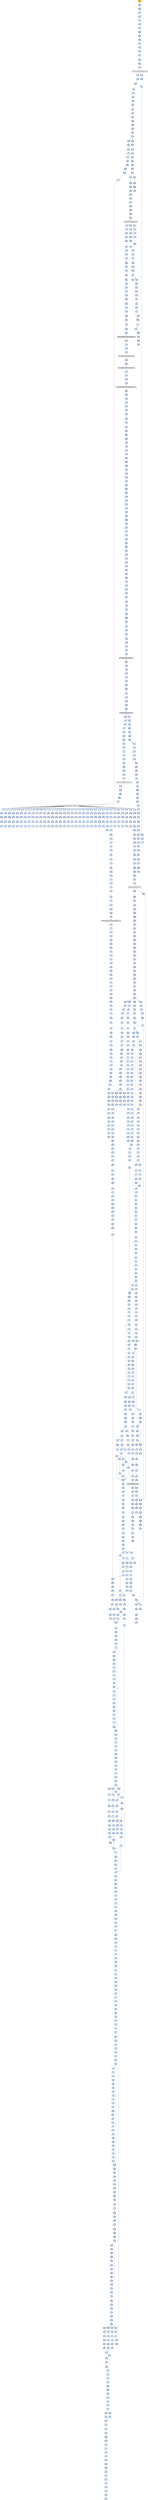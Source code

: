 strict digraph G {
	graph [bgcolor=transparent,
		name=G
	];
	node [color=lightsteelblue,
		fillcolor=lightsteelblue,
		shape=rectangle,
		style=filled
	];
	a0x0041e001pusha_	[color=lightgrey,
		fillcolor=orange,
		label=pusha];
	a0x0041e002call_0x0041e00a	[label=call];
	a0x0041e001pusha_ -> a0x0041e002call_0x0041e00a	[color="#000000"];
	a0x0041e00apopl_ebp	[label=popl];
	a0x0041e002call_0x0041e00a -> a0x0041e00apopl_ebp	[color="#000000"];
	a0x0041e00bincl_ebp	[label=incl];
	a0x0041e00apopl_ebp -> a0x0041e00bincl_ebp	[color="#000000"];
	a0x0041e00cpushl_ebp	[label=pushl];
	a0x0041e00bincl_ebp -> a0x0041e00cpushl_ebp	[color="#000000"];
	a0x0041e00dret	[label=ret];
	a0x0041e00cpushl_ebp -> a0x0041e00dret	[color="#000000"];
	a0x0041e008jmp_0x0041e00e	[label=jmp];
	a0x0041e00dret -> a0x0041e008jmp_0x0041e00e	[color="#000000"];
	a0x0041e00ecall_0x0041e014	[label=call];
	a0x0041e008jmp_0x0041e00e -> a0x0041e00ecall_0x0041e014	[color="#000000"];
	a0x0041e014popl_ebp	[label=popl];
	a0x0041e00ecall_0x0041e014 -> a0x0041e014popl_ebp	[color="#000000"];
	a0x0041e015movl_0xffffffedUINT32_ebx	[label=movl];
	a0x0041e014popl_ebp -> a0x0041e015movl_0xffffffedUINT32_ebx	[color="#000000"];
	a0x0041e01aaddl_ebp_ebx	[label=addl];
	a0x0041e015movl_0xffffffedUINT32_ebx -> a0x0041e01aaddl_ebp_ebx	[color="#000000"];
	a0x0041e01csubl_0x1e000UINT32_ebx	[label=subl];
	a0x0041e01aaddl_ebp_ebx -> a0x0041e01csubl_0x1e000UINT32_ebx	[color="#000000"];
	a0x0041e022cmpl_0x0UINT8_0x488ebp_	[label=cmpl];
	a0x0041e01csubl_0x1e000UINT32_ebx -> a0x0041e022cmpl_0x0UINT8_0x488ebp_	[color="#000000"];
	a0x0041e029movl_ebx_0x488ebp_	[label=movl];
	a0x0041e022cmpl_0x0UINT8_0x488ebp_ -> a0x0041e029movl_ebx_0x488ebp_	[color="#000000"];
	a0x0041e02fjne_0x0041e400	[label=jne];
	a0x0041e029movl_ebx_0x488ebp_ -> a0x0041e02fjne_0x0041e400	[color="#000000"];
	a0x0041e035leal_0x494ebp__eax	[label=leal];
	a0x0041e02fjne_0x0041e400 -> a0x0041e035leal_0x494ebp__eax	[color="#000000",
		label=F];
	a0x0041e03bpushl_eax	[label=pushl];
	a0x0041e035leal_0x494ebp__eax -> a0x0041e03bpushl_eax	[color="#000000"];
	a0x0041e03ccall_0xfa9ebp_	[label=call];
	a0x0041e03bpushl_eax -> a0x0041e03ccall_0xfa9ebp_	[color="#000000"];
	GETMODULEHANDLEA_KERNEL32_DLL	[color=lightgrey,
		fillcolor=lightgrey,
		label="GETMODULEHANDLEA-KERNEL32-DLL"];
	a0x0041e03ccall_0xfa9ebp_ -> GETMODULEHANDLEA_KERNEL32_DLL	[color="#000000"];
	a0x0041e042movl_eax_0x48cebp_	[label=movl];
	GETMODULEHANDLEA_KERNEL32_DLL -> a0x0041e042movl_eax_0x48cebp_	[color="#000000"];
	a0x0041e287testl_eax_eax	[label=testl];
	GETMODULEHANDLEA_KERNEL32_DLL -> a0x0041e287testl_eax_eax	[color="#000000"];
	a0x0041e048movl_eax_esi	[label=movl];
	a0x0041e042movl_eax_0x48cebp_ -> a0x0041e048movl_eax_esi	[color="#000000"];
	a0x0041e04aleal_0x51ebp__edi	[label=leal];
	a0x0041e048movl_eax_esi -> a0x0041e04aleal_0x51ebp__edi	[color="#000000"];
	a0x0041e04dpushl_edi	[label=pushl];
	a0x0041e04aleal_0x51ebp__edi -> a0x0041e04dpushl_edi	[color="#000000"];
	a0x0041e04epushl_esi	[label=pushl];
	a0x0041e04dpushl_edi -> a0x0041e04epushl_esi	[color="#000000"];
	a0x0041e04fcall_0xfa5ebp_	[label=call];
	a0x0041e04epushl_esi -> a0x0041e04fcall_0xfa5ebp_	[color="#000000"];
	GETPROCADDRESS_KERNEL32_DLL	[color=lightgrey,
		fillcolor=lightgrey,
		label="GETPROCADDRESS-KERNEL32-DLL"];
	a0x0041e055stosl_eax_es_edi_	[label=stosl];
	GETPROCADDRESS_KERNEL32_DLL -> a0x0041e055stosl_eax_es_edi_	[color="#000000"];
	a0x0041e2eetestl_eax_eax	[label=testl];
	GETPROCADDRESS_KERNEL32_DLL -> a0x0041e2eetestl_eax_eax	[color="#000000"];
	a0x004080aexorl_0x004190d0_eax	[label=xorl];
	GETPROCADDRESS_KERNEL32_DLL -> a0x004080aexorl_0x004190d0_eax	[color="#000000"];
	a0x004080c1xorl_0x004190d0_eax	[label=xorl];
	GETPROCADDRESS_KERNEL32_DLL -> a0x004080c1xorl_0x004190d0_eax	[color="#000000"];
	a0x004080d4xorl_0x004190d0_eax	[label=xorl];
	GETPROCADDRESS_KERNEL32_DLL -> a0x004080d4xorl_0x004190d0_eax	[color="#000000"];
	a0x004080e7xorl_0x004190d0_eax	[label=xorl];
	GETPROCADDRESS_KERNEL32_DLL -> a0x004080e7xorl_0x004190d0_eax	[color="#000000"];
	a0x004080faxorl_0x004190d0_eax	[label=xorl];
	GETPROCADDRESS_KERNEL32_DLL -> a0x004080faxorl_0x004190d0_eax	[color="#000000"];
	a0x0040810dxorl_0x004190d0_eax	[label=xorl];
	GETPROCADDRESS_KERNEL32_DLL -> a0x0040810dxorl_0x004190d0_eax	[color="#000000"];
	a0x00408120xorl_0x004190d0_eax	[label=xorl];
	GETPROCADDRESS_KERNEL32_DLL -> a0x00408120xorl_0x004190d0_eax	[color="#000000"];
	a0x00408133xorl_0x004190d0_eax	[label=xorl];
	GETPROCADDRESS_KERNEL32_DLL -> a0x00408133xorl_0x004190d0_eax	[color="#000000"];
	a0x00408146xorl_0x004190d0_eax	[label=xorl];
	GETPROCADDRESS_KERNEL32_DLL -> a0x00408146xorl_0x004190d0_eax	[color="#000000"];
	a0x00408159xorl_0x004190d0_eax	[label=xorl];
	GETPROCADDRESS_KERNEL32_DLL -> a0x00408159xorl_0x004190d0_eax	[color="#000000"];
	a0x0040816cxorl_0x004190d0_eax	[label=xorl];
	GETPROCADDRESS_KERNEL32_DLL -> a0x0040816cxorl_0x004190d0_eax	[color="#000000"];
	a0x0040817fxorl_0x004190d0_eax	[label=xorl];
	GETPROCADDRESS_KERNEL32_DLL -> a0x0040817fxorl_0x004190d0_eax	[color="#000000"];
	a0x00408192xorl_0x004190d0_eax	[label=xorl];
	GETPROCADDRESS_KERNEL32_DLL -> a0x00408192xorl_0x004190d0_eax	[color="#000000"];
	a0x004081a5xorl_0x004190d0_eax	[label=xorl];
	GETPROCADDRESS_KERNEL32_DLL -> a0x004081a5xorl_0x004190d0_eax	[color="#000000"];
	a0x004081b8xorl_0x004190d0_eax	[label=xorl];
	GETPROCADDRESS_KERNEL32_DLL -> a0x004081b8xorl_0x004190d0_eax	[color="#000000"];
	a0x004081cbxorl_0x004190d0_eax	[label=xorl];
	GETPROCADDRESS_KERNEL32_DLL -> a0x004081cbxorl_0x004190d0_eax	[color="#000000"];
	a0x004081dexorl_0x004190d0_eax	[label=xorl];
	GETPROCADDRESS_KERNEL32_DLL -> a0x004081dexorl_0x004190d0_eax	[color="#000000"];
	a0x004081f1xorl_0x004190d0_eax	[label=xorl];
	GETPROCADDRESS_KERNEL32_DLL -> a0x004081f1xorl_0x004190d0_eax	[color="#000000"];
	a0x00408204xorl_0x004190d0_eax	[label=xorl];
	GETPROCADDRESS_KERNEL32_DLL -> a0x00408204xorl_0x004190d0_eax	[color="#000000"];
	a0x00408217xorl_0x004190d0_eax	[label=xorl];
	GETPROCADDRESS_KERNEL32_DLL -> a0x00408217xorl_0x004190d0_eax	[color="#000000"];
	a0x0040822axorl_0x004190d0_eax	[label=xorl];
	GETPROCADDRESS_KERNEL32_DLL -> a0x0040822axorl_0x004190d0_eax	[color="#000000"];
	a0x0040823dxorl_0x004190d0_eax	[label=xorl];
	GETPROCADDRESS_KERNEL32_DLL -> a0x0040823dxorl_0x004190d0_eax	[color="#000000"];
	a0x00408250xorl_0x004190d0_eax	[label=xorl];
	GETPROCADDRESS_KERNEL32_DLL -> a0x00408250xorl_0x004190d0_eax	[color="#000000"];
	a0x00408263xorl_0x004190d0_eax	[label=xorl];
	GETPROCADDRESS_KERNEL32_DLL -> a0x00408263xorl_0x004190d0_eax	[color="#000000"];
	a0x00408276xorl_0x004190d0_eax	[label=xorl];
	GETPROCADDRESS_KERNEL32_DLL -> a0x00408276xorl_0x004190d0_eax	[color="#000000"];
	a0x00408289xorl_0x004190d0_eax	[label=xorl];
	GETPROCADDRESS_KERNEL32_DLL -> a0x00408289xorl_0x004190d0_eax	[color="#000000"];
	a0x0040829cxorl_0x004190d0_eax	[label=xorl];
	GETPROCADDRESS_KERNEL32_DLL -> a0x0040829cxorl_0x004190d0_eax	[color="#000000"];
	a0x004082afxorl_0x004190d0_eax	[label=xorl];
	GETPROCADDRESS_KERNEL32_DLL -> a0x004082afxorl_0x004190d0_eax	[color="#000000"];
	a0x004082c2xorl_0x004190d0_eax	[label=xorl];
	GETPROCADDRESS_KERNEL32_DLL -> a0x004082c2xorl_0x004190d0_eax	[color="#000000"];
	a0x004082d5xorl_0x004190d0_eax	[label=xorl];
	GETPROCADDRESS_KERNEL32_DLL -> a0x004082d5xorl_0x004190d0_eax	[color="#000000"];
	a0x004082e8xorl_0x004190d0_eax	[label=xorl];
	GETPROCADDRESS_KERNEL32_DLL -> a0x004082e8xorl_0x004190d0_eax	[color="#000000"];
	a0x004082fbxorl_0x004190d0_eax	[label=xorl];
	GETPROCADDRESS_KERNEL32_DLL -> a0x004082fbxorl_0x004190d0_eax	[color="#000000"];
	a0x0040830exorl_0x004190d0_eax	[label=xorl];
	GETPROCADDRESS_KERNEL32_DLL -> a0x0040830exorl_0x004190d0_eax	[color="#000000"];
	a0x0041e056movb_0x0UINT8_al	[label=movb];
	a0x0041e055stosl_eax_es_edi_ -> a0x0041e056movb_0x0UINT8_al	[color="#000000"];
	a0x0041e058scasb_es_edi__al	[label=scasb];
	a0x0041e056movb_0x0UINT8_al -> a0x0041e058scasb_es_edi__al	[color="#000000"];
	a0x0041e059jne_0x0041e058	[label=jne];
	a0x0041e058scasb_es_edi__al -> a0x0041e059jne_0x0041e058	[color="#000000"];
	a0x0041e05bcmpb_al_edi_	[label=cmpb];
	a0x0041e059jne_0x0041e058 -> a0x0041e05bcmpb_al_edi_	[color="#000000",
		label=F];
	a0x0041e05djne_0x0041e04d	[label=jne];
	a0x0041e05bcmpb_al_edi_ -> a0x0041e05djne_0x0041e04d	[color="#000000"];
	a0x0041e05djne_0x0041e04d -> a0x0041e04dpushl_edi	[color="#000000",
		label=T];
	a0x0041e05fleal_0x7aebp__eax	[label=leal];
	a0x0041e05djne_0x0041e04d -> a0x0041e05fleal_0x7aebp__eax	[color="#000000",
		label=F];
	a0x0041e062jmp_eax	[label=jmp];
	a0x0041e05fleal_0x7aebp__eax -> a0x0041e062jmp_eax	[color="#000000"];
	a0x0041e08dmovl_0x595ebp__ebx	[label=movl];
	a0x0041e062jmp_eax -> a0x0041e08dmovl_0x595ebp__ebx	[color="#000000"];
	a0x0041e093orl_ebx_ebx	[label=orl];
	a0x0041e08dmovl_0x595ebp__ebx -> a0x0041e093orl_ebx_ebx	[color="#000000"];
	a0x0041e095je_0x0041e0a1	[label=je];
	a0x0041e093orl_ebx_ebx -> a0x0041e095je_0x0041e0a1	[color="#000000"];
	a0x0041e0a1leal_0x5c5ebp__esi	[label=leal];
	a0x0041e095je_0x0041e0a1 -> a0x0041e0a1leal_0x5c5ebp__esi	[color="#000000",
		label=T];
	a0x0041e0a7cmpl_0x0UINT8_esi_	[label=cmpl];
	a0x0041e0a1leal_0x5c5ebp__esi -> a0x0041e0a7cmpl_0x0UINT8_esi_	[color="#000000"];
	a0x0041e0aaje_0x0041e1ba	[label=je];
	a0x0041e0a7cmpl_0x0UINT8_esi_ -> a0x0041e0aaje_0x0041e1ba	[color="#000000"];
	a0x0041e0b0pushl_0x4UINT8	[label=pushl];
	a0x0041e0aaje_0x0041e1ba -> a0x0041e0b0pushl_0x4UINT8	[color="#000000",
		label=F];
	a0x0041e0b2pushl_0x1000UINT32	[label=pushl];
	a0x0041e0b0pushl_0x4UINT8 -> a0x0041e0b2pushl_0x1000UINT32	[color="#000000"];
	a0x0041e0b7pushl_0x1800UINT32	[label=pushl];
	a0x0041e0b2pushl_0x1000UINT32 -> a0x0041e0b7pushl_0x1800UINT32	[color="#000000"];
	a0x0041e0bcpushl_0x0UINT8	[label=pushl];
	a0x0041e0b7pushl_0x1800UINT32 -> a0x0041e0bcpushl_0x0UINT8	[color="#000000"];
	a0x0041e0becall_0x51ebp_	[label=call];
	a0x0041e0bcpushl_0x0UINT8 -> a0x0041e0becall_0x51ebp_	[color="#000000"];
	VIRTUALALLOC_KERNEL32_DLL	[color=lightgrey,
		fillcolor=lightgrey,
		label="VIRTUALALLOC-KERNEL32-DLL"];
	a0x0041e0becall_0x51ebp_ -> VIRTUALALLOC_KERNEL32_DLL	[color="#000000"];
	a0x0041e0c1movl_eax_0x148ebp_	[label=movl];
	VIRTUALALLOC_KERNEL32_DLL -> a0x0041e0c1movl_eax_0x148ebp_	[color="#000000"];
	a0x0041e0e2movl_eax_0x144ebp_	[label=movl];
	VIRTUALALLOC_KERNEL32_DLL -> a0x0041e0e2movl_eax_0x144ebp_	[color="#000000"];
	a0x0041e0c7movl_0x4esi__eax	[label=movl];
	a0x0041e0c1movl_eax_0x148ebp_ -> a0x0041e0c7movl_0x4esi__eax	[color="#000000"];
	a0x0041e0caaddl_0x10eUINT32_eax	[label=addl];
	a0x0041e0c7movl_0x4esi__eax -> a0x0041e0caaddl_0x10eUINT32_eax	[color="#000000"];
	a0x0041e0cfje_0x0041e18c	[label=je];
	a0x0041e0caaddl_0x10eUINT32_eax -> a0x0041e0cfje_0x0041e18c	[color="#000000"];
	a0x0041e0d5pushl_0x4UINT8	[label=pushl];
	a0x0041e0cfje_0x0041e18c -> a0x0041e0d5pushl_0x4UINT8	[color="#000000",
		label=F];
	a0x0041e0d7pushl_0x1000UINT32	[label=pushl];
	a0x0041e0d5pushl_0x4UINT8 -> a0x0041e0d7pushl_0x1000UINT32	[color="#000000"];
	a0x0041e0dcpushl_eax	[label=pushl];
	a0x0041e0d7pushl_0x1000UINT32 -> a0x0041e0dcpushl_eax	[color="#000000"];
	a0x0041e0ddpushl_0x0UINT8	[label=pushl];
	a0x0041e0dcpushl_eax -> a0x0041e0ddpushl_0x0UINT8	[color="#000000"];
	a0x0041e0dfcall_0x51ebp_	[label=call];
	a0x0041e0ddpushl_0x0UINT8 -> a0x0041e0dfcall_0x51ebp_	[color="#000000"];
	a0x0041e0e8pushl_esi	[label=pushl];
	a0x0041e0e2movl_eax_0x144ebp_ -> a0x0041e0e8pushl_esi	[color="#000000"];
	a0x0041e0e9movl_esi__ebx	[label=movl];
	a0x0041e0e8pushl_esi -> a0x0041e0e9movl_esi__ebx	[color="#000000"];
	a0x0041e0ebaddl_0x488ebp__ebx	[label=addl];
	a0x0041e0e9movl_esi__ebx -> a0x0041e0ebaddl_0x488ebp__ebx	[color="#000000"];
	a0x0041e0f1pushl_0x148ebp_	[label=pushl];
	a0x0041e0ebaddl_0x488ebp__ebx -> a0x0041e0f1pushl_0x148ebp_	[color="#000000"];
	a0x0041e0f7pushl_0x4esi_	[label=pushl];
	a0x0041e0f1pushl_0x148ebp_ -> a0x0041e0f7pushl_0x4esi_	[color="#000000"];
	a0x0041e0fapushl_eax	[label=pushl];
	a0x0041e0f7pushl_0x4esi_ -> a0x0041e0fapushl_eax	[color="#000000"];
	a0x0041e0fbpushl_ebx	[label=pushl];
	a0x0041e0fapushl_eax -> a0x0041e0fbpushl_ebx	[color="#000000"];
	a0x0041e0fccall_0x0041e6c8	[label=call];
	a0x0041e0fbpushl_ebx -> a0x0041e0fccall_0x0041e6c8	[color="#000000"];
	a0x0041e6c8movl_0x10esp__eax	[label=movl];
	a0x0041e0fccall_0x0041e6c8 -> a0x0041e6c8movl_0x10esp__eax	[color="#000000"];
	a0x0041e6ccsubl_0x354UINT32_esp	[label=subl];
	a0x0041e6c8movl_0x10esp__eax -> a0x0041e6ccsubl_0x354UINT32_esp	[color="#000000"];
	a0x0041e6d2leal_0x4esp__ecx	[label=leal];
	a0x0041e6ccsubl_0x354UINT32_esp -> a0x0041e6d2leal_0x4esp__ecx	[color="#000000"];
	a0x0041e6d6pushl_eax	[label=pushl];
	a0x0041e6d2leal_0x4esp__ecx -> a0x0041e6d6pushl_eax	[color="#000000"];
	a0x0041e6d7call_0x0041ea84	[label=call];
	a0x0041e6d6pushl_eax -> a0x0041e6d7call_0x0041ea84	[color="#000000"];
	a0x0041ea84pushl_ebx	[label=pushl];
	a0x0041e6d7call_0x0041ea84 -> a0x0041ea84pushl_ebx	[color="#000000"];
	a0x0041ea85pushl_esi	[label=pushl];
	a0x0041ea84pushl_ebx -> a0x0041ea85pushl_esi	[color="#000000"];
	a0x0041ea86pushl_edi	[label=pushl];
	a0x0041ea85pushl_esi -> a0x0041ea86pushl_edi	[color="#000000"];
	a0x0041ea87movl_ecx_edi	[label=movl];
	a0x0041ea86pushl_edi -> a0x0041ea87movl_ecx_edi	[color="#000000"];
	a0x0041ea89xorl_edx_edx	[label=xorl];
	a0x0041ea87movl_ecx_edi -> a0x0041ea89xorl_edx_edx	[color="#000000"];
	a0x0041ea8bxorl_eax_eax	[label=xorl];
	a0x0041ea89xorl_edx_edx -> a0x0041ea8bxorl_eax_eax	[color="#000000"];
	a0x0041ea8dleal_0x268edi__esi	[label=leal];
	a0x0041ea8bxorl_eax_eax -> a0x0041ea8dleal_0x268edi__esi	[color="#000000"];
	a0x0041ea93movl_edx_esi_	[label=movl];
	a0x0041ea8dleal_0x268edi__esi -> a0x0041ea93movl_edx_esi_	[color="#000000"];
	a0x0041ea95pushl_esi	[label=pushl];
	a0x0041ea93movl_edx_esi_ -> a0x0041ea95pushl_esi	[color="#000000"];
	a0x0041ea96call_0x0041ecf2	[label=call];
	a0x0041ea95pushl_esi -> a0x0041ea96call_0x0041ecf2	[color="#000000"];
	a0x0041ecf2call_0x0041ecf8	[label=call];
	a0x0041ea96call_0x0041ecf2 -> a0x0041ecf2call_0x0041ecf8	[color="#000000"];
	a0x0041ecf8popl_esi	[label=popl];
	a0x0041ecf2call_0x0041ecf8 -> a0x0041ecf8popl_esi	[color="#000000"];
	a0x0041ecf9subl_0x46ca5fUINT32_esi	[label=subl];
	a0x0041ecf8popl_esi -> a0x0041ecf9subl_0x46ca5fUINT32_esi	[color="#000000"];
	a0x0041ecffret	[label=ret];
	a0x0041ecf9subl_0x46ca5fUINT32_esi -> a0x0041ecffret	[color="#000000"];
	a0x0041ea9bmovb_0x46c4d2eaxesi__cl	[label=movb];
	a0x0041ecffret -> a0x0041ea9bmovb_0x46c4d2eaxesi__cl	[color="#000000"];
	a0x0041ee18movb_0x46c4d2ebpesi__dl	[label=movb];
	a0x0041ecffret -> a0x0041ee18movb_0x46c4d2ebpesi__dl	[color="#000000"];
	a0x0041ed85movb_0x46c4b6eaxesi__bl	[label=movb];
	a0x0041ecffret -> a0x0041ed85movb_0x46c4b6eaxesi__bl	[color="#000000"];
	a0x0041edefmovb_0x46c49aeaxesi__cl	[label=movb];
	a0x0041ecffret -> a0x0041edefmovb_0x46c49aeaxesi__cl	[color="#000000"];
	a0x0041eaa2popl_esi	[label=popl];
	a0x0041ea9bmovb_0x46c4d2eaxesi__cl -> a0x0041eaa2popl_esi	[color="#000000"];
	a0x0041eaa3movl_0x1UINT32_ebx	[label=movl];
	a0x0041eaa2popl_esi -> a0x0041eaa3movl_0x1UINT32_ebx	[color="#000000"];
	a0x0041eaa8addl_0x4UINT8_esi	[label=addl];
	a0x0041eaa3movl_0x1UINT32_ebx -> a0x0041eaa8addl_0x4UINT8_esi	[color="#000000"];
	a0x0041eaabshll_cl_ebx	[label=shll];
	a0x0041eaa8addl_0x4UINT8_esi -> a0x0041eaabshll_cl_ebx	[color="#000000"];
	a0x0041eaadaddl_ebx_edx	[label=addl];
	a0x0041eaabshll_cl_ebx -> a0x0041eaadaddl_ebx_edx	[color="#000000"];
	a0x0041eaafincl_eax	[label=incl];
	a0x0041eaadaddl_ebx_edx -> a0x0041eaafincl_eax	[color="#000000"];
	a0x0041eab0cmpl_0x3aUINT8_eax	[label=cmpl];
	a0x0041eaafincl_eax -> a0x0041eab0cmpl_0x3aUINT8_eax	[color="#000000"];
	a0x0041eab3jb_0x0041ea93	[label=jb];
	a0x0041eab0cmpl_0x3aUINT8_eax -> a0x0041eab3jb_0x0041ea93	[color="#000000"];
	a0x0041eab5movl_0x10esp__eax	[label=movl];
	a0x0041eab3jb_0x0041ea93 -> a0x0041eab5movl_0x10esp__eax	[color="#000000",
		label=F];
	a0x0041eab9leal_0x10edi__ecx	[label=leal];
	a0x0041eab5movl_0x10esp__eax -> a0x0041eab9leal_0x10edi__ecx	[color="#000000"];
	a0x0041eabcpushl_eax	[label=pushl];
	a0x0041eab9leal_0x10edi__ecx -> a0x0041eabcpushl_eax	[color="#000000"];
	a0x0041eabdpushl_0x2d1UINT32	[label=pushl];
	a0x0041eabcpushl_eax -> a0x0041eabdpushl_0x2d1UINT32	[color="#000000"];
	a0x0041eac2call_0x0041e80f	[label=call];
	a0x0041eabdpushl_0x2d1UINT32 -> a0x0041eac2call_0x0041e80f	[color="#000000"];
	a0x0041e80fmovl_0x4esp__eax	[label=movl];
	a0x0041eac2call_0x0041e80f -> a0x0041e80fmovl_0x4esp__eax	[color="#000000"];
	a0x0041e813movl_0x8esp__edx	[label=movl];
	a0x0041e80fmovl_0x4esp__eax -> a0x0041e813movl_0x8esp__edx	[color="#000000"];
	a0x0041e817movl_eax_0x84ecx_	[label=movl];
	a0x0041e813movl_0x8esp__edx -> a0x0041e817movl_eax_0x84ecx_	[color="#000000"];
	a0x0041e81dmovl_edx_0x88ecx_	[label=movl];
	a0x0041e817movl_eax_0x84ecx_ -> a0x0041e81dmovl_edx_0x88ecx_	[color="#000000"];
	a0x0041e823leal_edxeax4__eax	[label=leal];
	a0x0041e81dmovl_edx_0x88ecx_ -> a0x0041e823leal_edxeax4__eax	[color="#000000"];
	a0x0041e826movl_eax_0x8cecx_	[label=movl];
	a0x0041e823leal_edxeax4__eax -> a0x0041e826movl_eax_0x8cecx_	[color="#000000"];
	a0x0041e82caddl_0x100UINT32_eax	[label=addl];
	a0x0041e826movl_eax_0x8cecx_ -> a0x0041e82caddl_0x100UINT32_eax	[color="#000000"];
	a0x0041e831ret_0x8UINT16	[label=ret];
	a0x0041e82caddl_0x100UINT32_eax -> a0x0041e831ret_0x8UINT16	[color="#000000"];
	a0x0041eac7pushl_eax	[label=pushl];
	a0x0041e831ret_0x8UINT16 -> a0x0041eac7pushl_eax	[color="#000000"];
	a0x0041ead5pushl_eax	[label=pushl];
	a0x0041e831ret_0x8UINT16 -> a0x0041ead5pushl_eax	[color="#000000"];
	a0x0041eae3pushl_eax	[label=pushl];
	a0x0041e831ret_0x8UINT16 -> a0x0041eae3pushl_eax	[color="#000000"];
	a0x0041eaf1movl_eax_0x260edi_	[label=movl];
	a0x0041e831ret_0x8UINT16 -> a0x0041eaf1movl_eax_0x260edi_	[color="#000000"];
	a0x0041eac8pushl_0x1cUINT8	[label=pushl];
	a0x0041eac7pushl_eax -> a0x0041eac8pushl_0x1cUINT8	[color="#000000"];
	a0x0041eacaleal_0xa0edi__ecx	[label=leal];
	a0x0041eac8pushl_0x1cUINT8 -> a0x0041eacaleal_0xa0edi__ecx	[color="#000000"];
	a0x0041ead0call_0x0041e80f	[label=call];
	a0x0041eacaleal_0xa0edi__ecx -> a0x0041ead0call_0x0041e80f	[color="#000000"];
	a0x0041ead6pushl_0x8UINT8	[label=pushl];
	a0x0041ead5pushl_eax -> a0x0041ead6pushl_0x8UINT8	[color="#000000"];
	a0x0041ead8leal_0x130edi__ecx	[label=leal];
	a0x0041ead6pushl_0x8UINT8 -> a0x0041ead8leal_0x130edi__ecx	[color="#000000"];
	a0x0041eadecall_0x0041e80f	[label=call];
	a0x0041ead8leal_0x130edi__ecx -> a0x0041eadecall_0x0041e80f	[color="#000000"];
	a0x0041eae4pushl_0x13UINT8	[label=pushl];
	a0x0041eae3pushl_eax -> a0x0041eae4pushl_0x13UINT8	[color="#000000"];
	a0x0041eae6leal_0x1c0edi__ecx	[label=leal];
	a0x0041eae4pushl_0x13UINT8 -> a0x0041eae6leal_0x1c0edi__ecx	[color="#000000"];
	a0x0041eaeccall_0x0041e80f	[label=call];
	a0x0041eae6leal_0x1c0edi__ecx -> a0x0041eaeccall_0x0041e80f	[color="#000000"];
	a0x0041eaf7popl_edi	[label=popl];
	a0x0041eaf1movl_eax_0x260edi_ -> a0x0041eaf7popl_edi	[color="#000000"];
	a0x0041eaf8popl_esi	[label=popl];
	a0x0041eaf7popl_edi -> a0x0041eaf8popl_esi	[color="#000000"];
	a0x0041eaf9addl_0x2f5UINT32_eax	[label=addl];
	a0x0041eaf8popl_esi -> a0x0041eaf9addl_0x2f5UINT32_eax	[color="#000000"];
	a0x0041eafepopl_ebx	[label=popl];
	a0x0041eaf9addl_0x2f5UINT32_eax -> a0x0041eafepopl_ebx	[color="#000000"];
	a0x0041eaffret_0x4UINT16	[label=ret];
	a0x0041eafepopl_ebx -> a0x0041eaffret_0x4UINT16	[color="#000000"];
	a0x0041e6dcmovl_0x35cesp__ecx	[label=movl];
	a0x0041eaffret_0x4UINT16 -> a0x0041e6dcmovl_0x35cesp__ecx	[color="#000000"];
	a0x0041e6e3movl_0x358esp__edx	[label=movl];
	a0x0041e6dcmovl_0x35cesp__ecx -> a0x0041e6e3movl_0x358esp__edx	[color="#000000"];
	a0x0041e6eapushl_ecx	[label=pushl];
	a0x0041e6e3movl_0x358esp__edx -> a0x0041e6eapushl_ecx	[color="#000000"];
	a0x0041e6ebpushl_edx	[label=pushl];
	a0x0041e6eapushl_ecx -> a0x0041e6ebpushl_edx	[color="#000000"];
	a0x0041e6ecleal_0xcesp__ecx	[label=leal];
	a0x0041e6ebpushl_edx -> a0x0041e6ecleal_0xcesp__ecx	[color="#000000"];
	a0x0041e6f0call_0x0041eb02	[label=call];
	a0x0041e6ecleal_0xcesp__ecx -> a0x0041e6f0call_0x0041eb02	[color="#000000"];
	a0x0041eb02movl_0x8esp__eax	[label=movl];
	a0x0041e6f0call_0x0041eb02 -> a0x0041eb02movl_0x8esp__eax	[color="#000000"];
	a0x0041eb06movl_ecx_edx	[label=movl];
	a0x0041eb02movl_0x8esp__eax -> a0x0041eb06movl_ecx_edx	[color="#000000"];
	a0x0041eb08movl_0x4esp__ecx	[label=movl];
	a0x0041eb06movl_ecx_edx -> a0x0041eb08movl_0x4esp__ecx	[color="#000000"];
	a0x0041eb0cpushl_edi	[label=pushl];
	a0x0041eb08movl_0x4esp__ecx -> a0x0041eb0cpushl_edi	[color="#000000"];
	a0x0041eb0dmovl_eax_edx_	[label=movl];
	a0x0041eb0cpushl_edi -> a0x0041eb0dmovl_eax_edx_	[color="#000000"];
	a0x0041eb0fleal_0x4edx__eax	[label=leal];
	a0x0041eb0dmovl_eax_edx_ -> a0x0041eb0fleal_0x4edx__eax	[color="#000000"];
	a0x0041eb12movl_ecx_eax_	[label=movl];
	a0x0041eb0fleal_0x4edx__eax -> a0x0041eb12movl_ecx_eax_	[color="#000000"];
	a0x0041eb14movl_0x20UINT32_0x4eax_	[label=movl];
	a0x0041eb12movl_ecx_eax_ -> a0x0041eb14movl_0x20UINT32_0x4eax_	[color="#000000"];
	a0x0041eb1bmovl_eax_0x10edx_	[label=movl];
	a0x0041eb14movl_0x20UINT32_0x4eax_ -> a0x0041eb1bmovl_eax_0x10edx_	[color="#000000"];
	a0x0041eb1emovl_eax_0xa0edx_	[label=movl];
	a0x0041eb1bmovl_eax_0x10edx_ -> a0x0041eb1emovl_eax_0xa0edx_	[color="#000000"];
	a0x0041eb24movl_eax_0x130edx_	[label=movl];
	a0x0041eb1emovl_eax_0xa0edx_ -> a0x0041eb24movl_eax_0x130edx_	[color="#000000"];
	a0x0041eb2amovl_eax_0x1c0edx_	[label=movl];
	a0x0041eb24movl_eax_0x130edx_ -> a0x0041eb2amovl_eax_0x1c0edx_	[color="#000000"];
	a0x0041eb30xorl_eax_eax	[label=xorl];
	a0x0041eb2amovl_eax_0x1c0edx_ -> a0x0041eb30xorl_eax_eax	[color="#000000"];
	a0x0041eb32movl_0xbdUINT32_ecx	[label=movl];
	a0x0041eb30xorl_eax_eax -> a0x0041eb32movl_0xbdUINT32_ecx	[color="#000000"];
	a0x0041eb37movl_eax_0x250edx_	[label=movl];
	a0x0041eb32movl_0xbdUINT32_ecx -> a0x0041eb37movl_eax_0x250edx_	[color="#000000"];
	a0x0041eb3dmovl_eax_0x254edx_	[label=movl];
	a0x0041eb37movl_eax_0x250edx_ -> a0x0041eb3dmovl_eax_0x254edx_	[color="#000000"];
	a0x0041eb43movl_eax_0x258edx_	[label=movl];
	a0x0041eb3dmovl_eax_0x254edx_ -> a0x0041eb43movl_eax_0x258edx_	[color="#000000"];
	a0x0041eb49movl_0x260edx__edi	[label=movl];
	a0x0041eb43movl_eax_0x258edx_ -> a0x0041eb49movl_0x260edx__edi	[color="#000000"];
	a0x0041eb4fmovl_eax_0x25cedx_	[label=movl];
	a0x0041eb49movl_0x260edx__edi -> a0x0041eb4fmovl_eax_0x25cedx_	[color="#000000"];
	a0x0041eb55repz_stosl_eax_es_edi_	[label=repz];
	a0x0041eb4fmovl_eax_0x25cedx_ -> a0x0041eb55repz_stosl_eax_es_edi_	[color="#000000"];
	a0x0041eb57movl_edx_ecx	[label=movl];
	a0x0041eb55repz_stosl_eax_es_edi_ -> a0x0041eb57movl_edx_ecx	[color="#000000"];
	a0x0041eb59stosb_al_es_edi_	[label=stosb];
	a0x0041eb57movl_edx_ecx -> a0x0041eb59stosb_al_es_edi_	[color="#000000"];
	a0x0041eb5acall_0x0041eb63	[label=call];
	a0x0041eb59stosb_al_es_edi_ -> a0x0041eb5acall_0x0041eb63	[color="#000000"];
	a0x0041eb63subl_0x30cUINT32_esp	[label=subl];
	a0x0041eb5acall_0x0041eb63 -> a0x0041eb63subl_0x30cUINT32_esp	[color="#000000"];
	a0x0041eb69pushl_ebx	[label=pushl];
	a0x0041eb63subl_0x30cUINT32_esp -> a0x0041eb69pushl_ebx	[color="#000000"];
	a0x0041eb6amovl_ecx_ebx	[label=movl];
	a0x0041eb69pushl_ebx -> a0x0041eb6amovl_ecx_ebx	[color="#000000"];
	a0x0041eb6cpushl_ebp	[label=pushl];
	a0x0041eb6amovl_ecx_ebx -> a0x0041eb6cpushl_ebp	[color="#000000"];
	a0x0041eb6dpushl_esi	[label=pushl];
	a0x0041eb6cpushl_ebp -> a0x0041eb6dpushl_esi	[color="#000000"];
	a0x0041eb6eleal_0x4ebx__ebp	[label=leal];
	a0x0041eb6dpushl_esi -> a0x0041eb6eleal_0x4ebx__ebp	[color="#000000"];
	a0x0041eb71pushl_edi	[label=pushl];
	a0x0041eb6eleal_0x4ebx__ebp -> a0x0041eb71pushl_edi	[color="#000000"];
	a0x0041eb72pushl_0x1UINT8	[label=pushl];
	a0x0041eb71pushl_edi -> a0x0041eb72pushl_0x1UINT8	[color="#000000"];
	a0x0041eb74movl_ebp_ecx	[label=movl];
	a0x0041eb72pushl_0x1UINT8 -> a0x0041eb74movl_ebp_ecx	[color="#000000"];
	a0x0041eb76call_0x0041e7a4	[label=call];
	a0x0041eb74movl_ebp_ecx -> a0x0041eb76call_0x0041e7a4	[color="#000000"];
	a0x0041e7a4pushl_ecx	[label=pushl];
	a0x0041eb76call_0x0041e7a4 -> a0x0041e7a4pushl_ecx	[color="#000000"];
	a0x0041e7a5movl_ecx_edx	[label=movl];
	a0x0041e7a4pushl_ecx -> a0x0041e7a5movl_ecx_edx	[color="#000000"];
	a0x0041e7a7pushl_esi	[label=pushl];
	a0x0041e7a5movl_ecx_edx -> a0x0041e7a7pushl_esi	[color="#000000"];
	a0x0041e7a8movl_0x8UINT32_ecx	[label=movl];
	a0x0041e7a7pushl_esi -> a0x0041e7a8movl_0x8UINT32_ecx	[color="#000000"];
	a0x0041e7adpushl_edi	[label=pushl];
	a0x0041e7a8movl_0x8UINT32_ecx -> a0x0041e7adpushl_edi	[color="#000000"];
	a0x0041e7aecmpl_ecx_0x4edx_	[label=cmpl];
	a0x0041e7adpushl_edi -> a0x0041e7aecmpl_ecx_0x4edx_	[color="#000000"];
	a0x0041e7b1jb_0x0041e7e8	[label=jb];
	a0x0041e7aecmpl_ecx_0x4edx_ -> a0x0041e7b1jb_0x0041e7e8	[color="#000000"];
	a0x0041e7b3pushl_ebx	[label=pushl];
	a0x0041e7b1jb_0x0041e7e8 -> a0x0041e7b3pushl_ebx	[color="#000000",
		label=F];
	a0x0041e7e8movl_0x4edx__esi	[label=movl];
	a0x0041e7b1jb_0x0041e7e8 -> a0x0041e7e8movl_0x4edx__esi	[color="#000000",
		label=T];
	a0x0041e7b4movl_0xfffffff8UINT32_esi	[label=movl];
	a0x0041e7b3pushl_ebx -> a0x0041e7b4movl_0xfffffff8UINT32_esi	[color="#000000"];
	a0x0041e7b9movl_edx__eax	[label=movl];
	a0x0041e7b4movl_0xfffffff8UINT32_esi -> a0x0041e7b9movl_edx__eax	[color="#000000"];
	a0x0041e7bbmovb_eax__bl	[label=movb];
	a0x0041e7b9movl_edx__eax -> a0x0041e7bbmovb_eax__bl	[color="#000000"];
	a0x0041e7bdincl_eax	[label=incl];
	a0x0041e7bbmovb_eax__bl -> a0x0041e7bdincl_eax	[color="#000000"];
	a0x0041e7bemovb_bl_0xcesp_	[label=movb];
	a0x0041e7bdincl_eax -> a0x0041e7bemovb_bl_0xcesp_	[color="#000000"];
	a0x0041e7c2movl_eax_edx_	[label=movl];
	a0x0041e7bemovb_bl_0xcesp_ -> a0x0041e7c2movl_eax_edx_	[color="#000000"];
	a0x0041e7c4movl_0x8edx__eax	[label=movl];
	a0x0041e7c2movl_eax_edx_ -> a0x0041e7c4movl_0x8edx__eax	[color="#000000"];
	a0x0041e7c7movl_0xcesp__edi	[label=movl];
	a0x0041e7c4movl_0x8edx__eax -> a0x0041e7c7movl_0xcesp__edi	[color="#000000"];
	a0x0041e7cbshll_0x8UINT8_eax	[label=shll];
	a0x0041e7c7movl_0xcesp__edi -> a0x0041e7cbshll_0x8UINT8_eax	[color="#000000"];
	a0x0041e7ceandl_0xffUINT32_edi	[label=andl];
	a0x0041e7cbshll_0x8UINT8_eax -> a0x0041e7ceandl_0xffUINT32_edi	[color="#000000"];
	a0x0041e7d4orl_edi_eax	[label=orl];
	a0x0041e7ceandl_0xffUINT32_edi -> a0x0041e7d4orl_edi_eax	[color="#000000"];
	a0x0041e7d6movl_0x4edx__edi	[label=movl];
	a0x0041e7d4orl_edi_eax -> a0x0041e7d6movl_0x4edx__edi	[color="#000000"];
	a0x0041e7d9addl_esi_edi	[label=addl];
	a0x0041e7d6movl_0x4edx__edi -> a0x0041e7d9addl_esi_edi	[color="#000000"];
	a0x0041e7dbmovl_eax_0x8edx_	[label=movl];
	a0x0041e7d9addl_esi_edi -> a0x0041e7dbmovl_eax_0x8edx_	[color="#000000"];
	a0x0041e7demovl_edi_eax	[label=movl];
	a0x0041e7dbmovl_eax_0x8edx_ -> a0x0041e7demovl_edi_eax	[color="#000000"];
	a0x0041e7e0movl_edi_0x4edx_	[label=movl];
	a0x0041e7demovl_edi_eax -> a0x0041e7e0movl_edi_0x4edx_	[color="#000000"];
	a0x0041e7e3cmpl_ecx_eax	[label=cmpl];
	a0x0041e7e0movl_edi_0x4edx_ -> a0x0041e7e3cmpl_ecx_eax	[color="#000000"];
	a0x0041e7e5jae_0x0041e7b9	[label=jae];
	a0x0041e7e3cmpl_ecx_eax -> a0x0041e7e5jae_0x0041e7b9	[color="#000000"];
	a0x0041e7e7popl_ebx	[label=popl];
	a0x0041e7e5jae_0x0041e7b9 -> a0x0041e7e7popl_ebx	[color="#000000",
		label=F];
	a0x0041e7e7popl_ebx -> a0x0041e7e8movl_0x4edx__esi	[color="#000000"];
	a0x0041e7ebmovl_0x8edx__eax	[label=movl];
	a0x0041e7e8movl_0x4edx__esi -> a0x0041e7ebmovl_0x8edx__eax	[color="#000000"];
	a0x0041e7eemovl_0x10esp__edi	[label=movl];
	a0x0041e7ebmovl_0x8edx__eax -> a0x0041e7eemovl_0x10esp__edi	[color="#000000"];
	a0x0041e7f2subl_esi_ecx	[label=subl];
	a0x0041e7eemovl_0x10esp__edi -> a0x0041e7f2subl_esi_ecx	[color="#000000"];
	a0x0041e7f4shrl_cl_eax	[label=shrl];
	a0x0041e7f2subl_esi_ecx -> a0x0041e7f4shrl_cl_eax	[color="#000000"];
	a0x0041e7f6movl_0x18UINT32_ecx	[label=movl];
	a0x0041e7f4shrl_cl_eax -> a0x0041e7f6movl_0x18UINT32_ecx	[color="#000000"];
	a0x0041e7fbsubl_edi_ecx	[label=subl];
	a0x0041e7f6movl_0x18UINT32_ecx -> a0x0041e7fbsubl_edi_ecx	[color="#000000"];
	a0x0041e7fdandl_0xffffffUINT32_eax	[label=andl];
	a0x0041e7fbsubl_edi_ecx -> a0x0041e7fdandl_0xffffffUINT32_eax	[color="#000000"];
	a0x0041e802shrl_cl_eax	[label=shrl];
	a0x0041e7fdandl_0xffffffUINT32_eax -> a0x0041e802shrl_cl_eax	[color="#000000"];
	a0x0041e804addl_edi_esi	[label=addl];
	a0x0041e802shrl_cl_eax -> a0x0041e804addl_edi_esi	[color="#000000"];
	a0x0041e806popl_edi	[label=popl];
	a0x0041e804addl_edi_esi -> a0x0041e806popl_edi	[color="#000000"];
	a0x0041e807movl_esi_0x4edx_	[label=movl];
	a0x0041e806popl_edi -> a0x0041e807movl_esi_0x4edx_	[color="#000000"];
	a0x0041e80apopl_esi	[label=popl];
	a0x0041e807movl_esi_0x4edx_ -> a0x0041e80apopl_esi	[color="#000000"];
	a0x0041e80bpopl_ecx	[label=popl];
	a0x0041e80apopl_esi -> a0x0041e80bpopl_ecx	[color="#000000"];
	a0x0041e80cret_0x4UINT16	[label=ret];
	a0x0041e80bpopl_ecx -> a0x0041e80cret_0x4UINT16	[color="#000000"];
	a0x0041eb7btestl_eax_eax	[label=testl];
	a0x0041e80cret_0x4UINT16 -> a0x0041eb7btestl_eax_eax	[color="#000000"];
	a0x0041eb98movb_al_0x10espesi_	[label=movb];
	a0x0041e80cret_0x4UINT16 -> a0x0041eb98movb_al_0x10espesi_	[color="#000000"];
	a0x0041ebf1addl_0x3UINT8_eax	[label=addl];
	a0x0041e80cret_0x4UINT16 -> a0x0041ebf1addl_0x3UINT8_eax	[color="#000000"];
	a0x0041ec1eaddl_0x3UINT8_eax	[label=addl];
	a0x0041e80cret_0x4UINT16 -> a0x0041ec1eaddl_0x3UINT8_eax	[color="#000000"];
	a0x0041ec2caddl_0xbUINT8_eax	[label=addl];
	a0x0041e80cret_0x4UINT16 -> a0x0041ec2caddl_0xbUINT8_eax	[color="#000000"];
	a0x0041eb7djne_0x0041eb8d	[label=jne];
	a0x0041eb7btestl_eax_eax -> a0x0041eb7djne_0x0041eb8d	[color="#000000"];
	a0x0041eb7fmovl_0x260ebx__edi	[label=movl];
	a0x0041eb7djne_0x0041eb8d -> a0x0041eb7fmovl_0x260ebx__edi	[color="#000000",
		label=F];
	a0x0041eb8dxorl_esi_esi	[label=xorl];
	a0x0041eb7djne_0x0041eb8d -> a0x0041eb8dxorl_esi_esi	[color="#000000",
		label=T];
	a0x0041eb85movl_0xbdUINT32_ecx	[label=movl];
	a0x0041eb7fmovl_0x260ebx__edi -> a0x0041eb85movl_0xbdUINT32_ecx	[color="#000000"];
	a0x0041eb8arepz_stosl_eax_es_edi_	[label=repz];
	a0x0041eb85movl_0xbdUINT32_ecx -> a0x0041eb8arepz_stosl_eax_es_edi_	[color="#000000"];
	a0x0041eb8cstosb_al_es_edi_	[label=stosb];
	a0x0041eb8arepz_stosl_eax_es_edi_ -> a0x0041eb8cstosb_al_es_edi_	[color="#000000"];
	a0x0041eb8cstosb_al_es_edi_ -> a0x0041eb8dxorl_esi_esi	[color="#000000"];
	a0x0041eb8fpushl_0x4UINT8	[label=pushl];
	a0x0041eb8dxorl_esi_esi -> a0x0041eb8fpushl_0x4UINT8	[color="#000000"];
	a0x0041eb91movl_ebp_ecx	[label=movl];
	a0x0041eb8fpushl_0x4UINT8 -> a0x0041eb91movl_ebp_ecx	[color="#000000"];
	a0x0041eb93call_0x0041e7a4	[label=call];
	a0x0041eb91movl_ebp_ecx -> a0x0041eb93call_0x0041e7a4	[color="#000000"];
	a0x0041eb9cincl_esi	[label=incl];
	a0x0041eb98movb_al_0x10espesi_ -> a0x0041eb9cincl_esi	[color="#000000"];
	a0x0041eb9dcmpl_0x13UINT8_esi	[label=cmpl];
	a0x0041eb9cincl_esi -> a0x0041eb9dcmpl_0x13UINT8_esi	[color="#000000"];
	a0x0041eba0jb_0x0041eb8f	[label=jb];
	a0x0041eb9dcmpl_0x13UINT8_esi -> a0x0041eba0jb_0x0041eb8f	[color="#000000"];
	a0x0041eba0jb_0x0041eb8f -> a0x0041eb8fpushl_0x4UINT8	[color="#000000",
		label=T];
	a0x0041eba2leal_0x1c0ebx__edi	[label=leal];
	a0x0041eba0jb_0x0041eb8f -> a0x0041eba2leal_0x1c0ebx__edi	[color="#000000",
		label=F];
	a0x0041eba8leal_0x10esp__eax	[label=leal];
	a0x0041eba2leal_0x1c0ebx__edi -> a0x0041eba8leal_0x10esp__eax	[color="#000000"];
	a0x0041ebacpushl_eax	[label=pushl];
	a0x0041eba8leal_0x10esp__eax -> a0x0041ebacpushl_eax	[color="#000000"];
	a0x0041ebadmovl_edi_ecx	[label=movl];
	a0x0041ebacpushl_eax -> a0x0041ebadmovl_edi_ecx	[color="#000000"];
	a0x0041ebafcall_0x0041e834	[label=call];
	a0x0041ebadmovl_edi_ecx -> a0x0041ebafcall_0x0041e834	[color="#000000"];
	a0x0041e834subl_0x98UINT32_esp	[label=subl];
	a0x0041ebafcall_0x0041e834 -> a0x0041e834subl_0x98UINT32_esp	[color="#000000"];
	a0x0041e83apushl_ebx	[label=pushl];
	a0x0041e834subl_0x98UINT32_esp -> a0x0041e83apushl_ebx	[color="#000000"];
	a0x0041e83bpushl_ebp	[label=pushl];
	a0x0041e83apushl_ebx -> a0x0041e83bpushl_ebp	[color="#000000"];
	a0x0041e83cpushl_esi	[label=pushl];
	a0x0041e83bpushl_ebp -> a0x0041e83cpushl_esi	[color="#000000"];
	a0x0041e83dmovl_ecx_edx	[label=movl];
	a0x0041e83cpushl_esi -> a0x0041e83dmovl_ecx_edx	[color="#000000"];
	a0x0041e83fpushl_edi	[label=pushl];
	a0x0041e83dmovl_ecx_edx -> a0x0041e83fpushl_edi	[color="#000000"];
	a0x0041e840movl_0xfUINT32_ecx	[label=movl];
	a0x0041e83fpushl_edi -> a0x0041e840movl_0xfUINT32_ecx	[color="#000000"];
	a0x0041e845movl_0x84edx__ebp	[label=movl];
	a0x0041e840movl_0xfUINT32_ecx -> a0x0041e845movl_0x84edx__ebp	[color="#000000"];
	a0x0041e84bxorl_eax_eax	[label=xorl];
	a0x0041e845movl_0x84edx__ebp -> a0x0041e84bxorl_eax_eax	[color="#000000"];
	a0x0041e84dleal_0x2cesp__edi	[label=leal];
	a0x0041e84bxorl_eax_eax -> a0x0041e84dleal_0x2cesp__edi	[color="#000000"];
	a0x0041e851xorl_esi_esi	[label=xorl];
	a0x0041e84dleal_0x2cesp__edi -> a0x0041e851xorl_esi_esi	[color="#000000"];
	a0x0041e853repz_stosl_eax_es_edi_	[label=repz];
	a0x0041e851xorl_esi_esi -> a0x0041e853repz_stosl_eax_es_edi_	[color="#000000"];
	a0x0041e855movl_0xacesp__edi	[label=movl];
	a0x0041e853repz_stosl_eax_es_edi_ -> a0x0041e855movl_0xacesp__edi	[color="#000000"];
	a0x0041e85ccmpl_esi_ebp	[label=cmpl];
	a0x0041e855movl_0xacesp__edi -> a0x0041e85ccmpl_esi_ebp	[color="#000000"];
	a0x0041e85emovl_edx_0x20esp_	[label=movl];
	a0x0041e85ccmpl_esi_ebp -> a0x0041e85emovl_edx_0x20esp_	[color="#000000"];
	a0x0041e862jbe_0x0041e879	[label=jbe];
	a0x0041e85emovl_edx_0x20esp_ -> a0x0041e862jbe_0x0041e879	[color="#000000"];
	a0x0041e864xorl_ecx_ecx	[label=xorl];
	a0x0041e862jbe_0x0041e879 -> a0x0041e864xorl_ecx_ecx	[color="#000000",
		label=F];
	a0x0041e866movb_eaxedi__cl	[label=movb];
	a0x0041e864xorl_ecx_ecx -> a0x0041e866movb_eaxedi__cl	[color="#000000"];
	a0x0041e869movl_0x28especx4__ebx	[label=movl];
	a0x0041e866movb_eaxedi__cl -> a0x0041e869movl_0x28especx4__ebx	[color="#000000"];
	a0x0041e86dleal_0x28especx4__ecx	[label=leal];
	a0x0041e869movl_0x28especx4__ebx -> a0x0041e86dleal_0x28especx4__ecx	[color="#000000"];
	a0x0041e871incl_ebx	[label=incl];
	a0x0041e86dleal_0x28especx4__ecx -> a0x0041e871incl_ebx	[color="#000000"];
	a0x0041e872incl_eax	[label=incl];
	a0x0041e871incl_ebx -> a0x0041e872incl_eax	[color="#000000"];
	a0x0041e873cmpl_ebp_eax	[label=cmpl];
	a0x0041e872incl_eax -> a0x0041e873cmpl_ebp_eax	[color="#000000"];
	a0x0041e875movl_ebx_ecx_	[label=movl];
	a0x0041e873cmpl_ebp_eax -> a0x0041e875movl_ebx_ecx_	[color="#000000"];
	a0x0041e877jb_0x0041e864	[label=jb];
	a0x0041e875movl_ebx_ecx_ -> a0x0041e877jb_0x0041e864	[color="#000000"];
	a0x0041e879movl_0x17UINT32_ecx	[label=movl];
	a0x0041e877jb_0x0041e864 -> a0x0041e879movl_0x17UINT32_ecx	[color="#000000",
		label=F];
	a0x0041e87emovl_esi_0x28esp_	[label=movl];
	a0x0041e879movl_0x17UINT32_ecx -> a0x0041e87emovl_esi_0x28esp_	[color="#000000"];
	a0x0041e882movl_esi_0x4edx_	[label=movl];
	a0x0041e87emovl_esi_0x28esp_ -> a0x0041e882movl_esi_0x4edx_	[color="#000000"];
	a0x0041e885movl_esi_0x44edx_	[label=movl];
	a0x0041e882movl_esi_0x4edx_ -> a0x0041e885movl_esi_0x44edx_	[color="#000000"];
	a0x0041e888movl_esi_0x68esp_	[label=movl];
	a0x0041e885movl_esi_0x44edx_ -> a0x0041e888movl_esi_0x68esp_	[color="#000000"];
	a0x0041e88cxorl_edi_edi	[label=xorl];
	a0x0041e888movl_esi_0x68esp_ -> a0x0041e88cxorl_edi_edi	[color="#000000"];
	a0x0041e88emovl_esi_0x1cesp_	[label=movl];
	a0x0041e88cxorl_edi_edi -> a0x0041e88emovl_esi_0x1cesp_	[color="#000000"];
	a0x0041e892movl_0x1UINT32_0x10esp_	[label=movl];
	a0x0041e88emovl_esi_0x1cesp_ -> a0x0041e892movl_0x1UINT32_0x10esp_	[color="#000000"];
	a0x0041e89amovl_ecx_0x18esp_	[label=movl];
	a0x0041e892movl_0x1UINT32_0x10esp_ -> a0x0041e89amovl_ecx_0x18esp_	[color="#000000"];
	a0x0041e89eleal_0x8edx__ebp	[label=leal];
	a0x0041e89amovl_ecx_0x18esp_ -> a0x0041e89eleal_0x8edx__ebp	[color="#000000"];
	a0x0041e8a1movl_esi_0x14esp_	[label=movl];
	a0x0041e89eleal_0x8edx__ebp -> a0x0041e8a1movl_esi_0x14esp_	[color="#000000"];
	a0x0041e8a5movl_0x2cespesi__eax	[label=movl];
	a0x0041e8a1movl_esi_0x14esp_ -> a0x0041e8a5movl_0x2cespesi__eax	[color="#000000"];
	a0x0041e8a9shll_cl_eax	[label=shll];
	a0x0041e8a5movl_0x2cespesi__eax -> a0x0041e8a9shll_cl_eax	[color="#000000"];
	a0x0041e8abaddl_eax_edi	[label=addl];
	a0x0041e8a9shll_cl_eax -> a0x0041e8abaddl_eax_edi	[color="#000000"];
	a0x0041e8adcmpl_0x1000000UINT32_edi	[label=cmpl];
	a0x0041e8abaddl_eax_edi -> a0x0041e8adcmpl_0x1000000UINT32_edi	[color="#000000"];
	a0x0041e8b3movl_edi_0x24esp_	[label=movl];
	a0x0041e8adcmpl_0x1000000UINT32_edi -> a0x0041e8b3movl_edi_0x24esp_	[color="#000000"];
	a0x0041e8b7ja_0x0041e94b	[label=ja];
	a0x0041e8b3movl_edi_0x24esp_ -> a0x0041e8b7ja_0x0041e94b	[color="#000000"];
	a0x0041e8bdmovl_0x28espesi__eax	[label=movl];
	a0x0041e8b7ja_0x0041e94b -> a0x0041e8bdmovl_0x28espesi__eax	[color="#000000",
		label=F];
	a0x0041e8c1movl_edi_ebp_	[label=movl];
	a0x0041e8bdmovl_0x28espesi__eax -> a0x0041e8c1movl_edi_ebp_	[color="#000000"];
	a0x0041e8c4movl_0x3cebp__ebx	[label=movl];
	a0x0041e8c1movl_edi_ebp_ -> a0x0041e8c4movl_0x3cebp__ebx	[color="#000000"];
	a0x0041e8c7addl_ebx_eax	[label=addl];
	a0x0041e8c4movl_0x3cebp__ebx -> a0x0041e8c7addl_ebx_eax	[color="#000000"];
	a0x0041e8c9cmpl_0x10UINT8_ecx	[label=cmpl];
	a0x0041e8c7addl_ebx_eax -> a0x0041e8c9cmpl_0x10UINT8_ecx	[color="#000000"];
	a0x0041e8ccmovl_eax_0x40ebp_	[label=movl];
	a0x0041e8c9cmpl_0x10UINT8_ecx -> a0x0041e8ccmovl_eax_0x40ebp_	[color="#000000"];
	a0x0041e8cfmovl_eax_0x6cespesi_	[label=movl];
	a0x0041e8ccmovl_eax_0x40ebp_ -> a0x0041e8cfmovl_eax_0x6cespesi_	[color="#000000"];
	a0x0041e8d3jl_0x0041e922	[label=jl];
	a0x0041e8cfmovl_eax_0x6cespesi_ -> a0x0041e8d3jl_0x0041e922	[color="#000000"];
	a0x0041e8d5movl_ebp__esi	[label=movl];
	a0x0041e8d3jl_0x0041e922 -> a0x0041e8d5movl_ebp__esi	[color="#000000",
		label=F];
	a0x0041e922movl_0x10esp__eax	[label=movl];
	a0x0041e8d3jl_0x0041e922 -> a0x0041e922movl_0x10esp__eax	[color="#000000",
		label=T];
	a0x0041e8d8movl_0x10esp__eax	[label=movl];
	a0x0041e8d5movl_ebp__esi -> a0x0041e8d8movl_0x10esp__eax	[color="#000000"];
	a0x0041e8dcmovl_0x1cesp__ebx	[label=movl];
	a0x0041e8d8movl_0x10esp__eax -> a0x0041e8dcmovl_0x1cesp__ebx	[color="#000000"];
	a0x0041e8e0movl_0x8cedx__edi	[label=movl];
	a0x0041e8dcmovl_0x1cesp__ebx -> a0x0041e8e0movl_0x8cedx__edi	[color="#000000"];
	a0x0041e8e6shrl_0x10UINT8_esi	[label=shrl];
	a0x0041e8e0movl_0x8cedx__edi -> a0x0041e8e6shrl_0x10UINT8_esi	[color="#000000"];
	a0x0041e8e9movl_esi_ecx	[label=movl];
	a0x0041e8e6shrl_0x10UINT8_esi -> a0x0041e8e9movl_esi_ecx	[color="#000000"];
	a0x0041e8ebandl_0xffUINT32_eax	[label=andl];
	a0x0041e8e9movl_esi_ecx -> a0x0041e8ebandl_0xffUINT32_eax	[color="#000000"];
	a0x0041e8f0subl_ebx_ecx	[label=subl];
	a0x0041e8ebandl_0xffUINT32_eax -> a0x0041e8f0subl_ebx_ecx	[color="#000000"];
	a0x0041e8f2addl_ebx_edi	[label=addl];
	a0x0041e8f0subl_ebx_ecx -> a0x0041e8f2addl_ebx_edi	[color="#000000"];
	a0x0041e8f4movb_al_bl	[label=movb];
	a0x0041e8f2addl_ebx_edi -> a0x0041e8f4movb_al_bl	[color="#000000"];
	a0x0041e8f6movl_ecx_edx	[label=movl];
	a0x0041e8f4movb_al_bl -> a0x0041e8f6movl_ecx_edx	[color="#000000"];
	a0x0041e8f8movb_bl_bh	[label=movb];
	a0x0041e8f6movl_ecx_edx -> a0x0041e8f8movb_bl_bh	[color="#000000"];
	a0x0041e8famovl_esi_0x1cesp_	[label=movl];
	a0x0041e8f8movb_bl_bh -> a0x0041e8famovl_esi_0x1cesp_	[color="#000000"];
	a0x0041e8femovl_ebx_eax	[label=movl];
	a0x0041e8famovl_esi_0x1cesp_ -> a0x0041e8femovl_ebx_eax	[color="#000000"];
	a0x0041e900movl_0x14esp__esi	[label=movl];
	a0x0041e8femovl_ebx_eax -> a0x0041e900movl_0x14esp__esi	[color="#000000"];
	a0x0041e904shll_0x10UINT8_eax	[label=shll];
	a0x0041e900movl_0x14esp__esi -> a0x0041e904shll_0x10UINT8_eax	[color="#000000"];
	a0x0041e907movw_bx_ax	[label=movw];
	a0x0041e904shll_0x10UINT8_eax -> a0x0041e907movw_bx_ax	[color="#000000"];
	a0x0041e90ashrl_0x2UINT8_ecx	[label=shrl];
	a0x0041e907movw_bx_ax -> a0x0041e90ashrl_0x2UINT8_ecx	[color="#000000"];
	a0x0041e90drepz_stosl_eax_es_edi_	[label=repz];
	a0x0041e90ashrl_0x2UINT8_ecx -> a0x0041e90drepz_stosl_eax_es_edi_	[color="#000000"];
	a0x0041e90fmovl_edx_ecx	[label=movl];
	a0x0041e90drepz_stosl_eax_es_edi_ -> a0x0041e90fmovl_edx_ecx	[color="#000000"];
	a0x0041e911movl_0x20esp__edx	[label=movl];
	a0x0041e90fmovl_edx_ecx -> a0x0041e911movl_0x20esp__edx	[color="#000000"];
	a0x0041e915andl_0x3UINT8_ecx	[label=andl];
	a0x0041e911movl_0x20esp__edx -> a0x0041e915andl_0x3UINT8_ecx	[color="#000000"];
	a0x0041e918repz_stosb_al_es_edi_	[label=repz];
	a0x0041e915andl_0x3UINT8_ecx -> a0x0041e918repz_stosb_al_es_edi_	[color="#000000"];
	a0x0041e91amovl_0x24esp__edi	[label=movl];
	a0x0041e918repz_stosb_al_es_edi_ -> a0x0041e91amovl_0x24esp__edi	[color="#000000"];
	a0x0041e91emovl_0x18esp__ecx	[label=movl];
	a0x0041e91amovl_0x24esp__edi -> a0x0041e91emovl_0x18esp__ecx	[color="#000000"];
	a0x0041e91emovl_0x18esp__ecx -> a0x0041e922movl_0x10esp__eax	[color="#000000"];
	a0x0041e926addl_0x4UINT8_esi	[label=addl];
	a0x0041e922movl_0x10esp__eax -> a0x0041e926addl_0x4UINT8_esi	[color="#000000"];
	a0x0041e929incl_eax	[label=incl];
	a0x0041e926addl_0x4UINT8_esi -> a0x0041e929incl_eax	[color="#000000"];
	a0x0041e92adecl_ecx	[label=decl];
	a0x0041e929incl_eax -> a0x0041e92adecl_ecx	[color="#000000"];
	a0x0041e92baddl_0x4UINT8_ebp	[label=addl];
	a0x0041e92adecl_ecx -> a0x0041e92baddl_0x4UINT8_ebp	[color="#000000"];
	a0x0041e92ecmpl_0x9UINT8_ecx	[label=cmpl];
	a0x0041e92baddl_0x4UINT8_ebp -> a0x0041e92ecmpl_0x9UINT8_ecx	[color="#000000"];
	a0x0041e931movl_eax_0x10esp_	[label=movl];
	a0x0041e92ecmpl_0x9UINT8_ecx -> a0x0041e931movl_eax_0x10esp_	[color="#000000"];
	a0x0041e935movl_ecx_0x18esp_	[label=movl];
	a0x0041e931movl_eax_0x10esp_ -> a0x0041e935movl_ecx_0x18esp_	[color="#000000"];
	a0x0041e939movl_esi_0x14esp_	[label=movl];
	a0x0041e935movl_ecx_0x18esp_ -> a0x0041e939movl_esi_0x14esp_	[color="#000000"];
	a0x0041e93djge_0x0041e8a5	[label=jge];
	a0x0041e939movl_esi_0x14esp_ -> a0x0041e93djge_0x0041e8a5	[color="#000000"];
	a0x0041e943cmpl_0x1000000UINT32_edi	[label=cmpl];
	a0x0041e93djge_0x0041e8a5 -> a0x0041e943cmpl_0x1000000UINT32_edi	[color="#000000",
		label=F];
	a0x0041e949je_0x0041e95a	[label=je];
	a0x0041e943cmpl_0x1000000UINT32_edi -> a0x0041e949je_0x0041e95a	[color="#000000"];
	a0x0041e95amovl_0x84edx__eax	[label=movl];
	a0x0041e949je_0x0041e95a -> a0x0041e95amovl_0x84edx__eax	[color="#000000",
		label=T];
	a0x0041e960xorl_ecx_ecx	[label=xorl];
	a0x0041e95amovl_0x84edx__eax -> a0x0041e960xorl_ecx_ecx	[color="#000000"];
	a0x0041e962testl_eax_eax	[label=testl];
	a0x0041e960xorl_ecx_ecx -> a0x0041e962testl_eax_eax	[color="#000000"];
	a0x0041e964jbe_0x0041e9a1	[label=jbe];
	a0x0041e962testl_eax_eax -> a0x0041e964jbe_0x0041e9a1	[color="#000000"];
	a0x0041e966movl_0xacesp__esi	[label=movl];
	a0x0041e964jbe_0x0041e9a1 -> a0x0041e966movl_0xacesp__esi	[color="#000000",
		label=F];
	a0x0041e96dmovb_ecxesi__al	[label=movb];
	a0x0041e966movl_0xacesp__esi -> a0x0041e96dmovb_ecxesi__al	[color="#000000"];
	a0x0041e970testb_al_al	[label=testb];
	a0x0041e96dmovb_ecxesi__al -> a0x0041e970testb_al_al	[color="#000000"];
	a0x0041e972je_0x0041e996	[label=je];
	a0x0041e970testb_al_al -> a0x0041e972je_0x0041e996	[color="#000000"];
	a0x0041e974movl_0x88edx__edi	[label=movl];
	a0x0041e972je_0x0041e996 -> a0x0041e974movl_0x88edx__edi	[color="#000000",
		label=F];
	a0x0041e996movl_0x84edx__eax	[label=movl];
	a0x0041e972je_0x0041e996 -> a0x0041e996movl_0x84edx__eax	[color="#000000",
		label=T];
	a0x0041e97aandl_0xffUINT32_eax	[label=andl];
	a0x0041e974movl_0x88edx__edi -> a0x0041e97aandl_0xffUINT32_eax	[color="#000000"];
	a0x0041e97fmovl_0x68espeax4__eax	[label=movl];
	a0x0041e97aandl_0xffUINT32_eax -> a0x0041e97fmovl_0x68espeax4__eax	[color="#000000"];
	a0x0041e983movl_ecx_edieax4_	[label=movl];
	a0x0041e97fmovl_0x68espeax4__eax -> a0x0041e983movl_ecx_edieax4_	[color="#000000"];
	a0x0041e986xorl_eax_eax	[label=xorl];
	a0x0041e983movl_ecx_edieax4_ -> a0x0041e986xorl_eax_eax	[color="#000000"];
	a0x0041e988movb_ecxesi__al	[label=movb];
	a0x0041e986xorl_eax_eax -> a0x0041e988movb_ecxesi__al	[color="#000000"];
	a0x0041e98bmovl_0x68espeax4__edi	[label=movl];
	a0x0041e988movb_ecxesi__al -> a0x0041e98bmovl_0x68espeax4__edi	[color="#000000"];
	a0x0041e98fleal_0x68espeax4__eax	[label=leal];
	a0x0041e98bmovl_0x68espeax4__edi -> a0x0041e98fleal_0x68espeax4__eax	[color="#000000"];
	a0x0041e993incl_edi	[label=incl];
	a0x0041e98fleal_0x68espeax4__eax -> a0x0041e993incl_edi	[color="#000000"];
	a0x0041e994movl_edi_eax_	[label=movl];
	a0x0041e993incl_edi -> a0x0041e994movl_edi_eax_	[color="#000000"];
	a0x0041e994movl_edi_eax_ -> a0x0041e996movl_0x84edx__eax	[color="#000000"];
	a0x0041e99cincl_ecx	[label=incl];
	a0x0041e996movl_0x84edx__eax -> a0x0041e99cincl_ecx	[color="#000000"];
	a0x0041e99dcmpl_eax_ecx	[label=cmpl];
	a0x0041e99cincl_ecx -> a0x0041e99dcmpl_eax_ecx	[color="#000000"];
	a0x0041e99fjb_0x0041e96d	[label=jb];
	a0x0041e99dcmpl_eax_ecx -> a0x0041e99fjb_0x0041e96d	[color="#000000"];
	a0x0041e9a1popl_edi	[label=popl];
	a0x0041e99fjb_0x0041e96d -> a0x0041e9a1popl_edi	[color="#000000",
		label=F];
	a0x0041e9a2popl_esi	[label=popl];
	a0x0041e9a1popl_edi -> a0x0041e9a2popl_esi	[color="#000000"];
	a0x0041e9a3popl_ebp	[label=popl];
	a0x0041e9a2popl_esi -> a0x0041e9a3popl_ebp	[color="#000000"];
	a0x0041e9a4movb_0x1UINT8_al	[label=movb];
	a0x0041e9a3popl_ebp -> a0x0041e9a4movb_0x1UINT8_al	[color="#000000"];
	a0x0041e9a6popl_ebx	[label=popl];
	a0x0041e9a4movb_0x1UINT8_al -> a0x0041e9a6popl_ebx	[color="#000000"];
	a0x0041e9a7addl_0x98UINT32_esp	[label=addl];
	a0x0041e9a6popl_ebx -> a0x0041e9a7addl_0x98UINT32_esp	[color="#000000"];
	a0x0041e9adret_0x4UINT16	[label=ret];
	a0x0041e9a7addl_0x98UINT32_esp -> a0x0041e9adret_0x4UINT16	[color="#000000"];
	a0x0041ebb4testb_al_al	[label=testb];
	a0x0041e9adret_0x4UINT16 -> a0x0041ebb4testb_al_al	[color="#000000"];
	a0x0041ec5ftestb_al_al	[label=testb];
	a0x0041e9adret_0x4UINT16 -> a0x0041ec5ftestb_al_al	[color="#000000"];
	a0x0041ec81testb_al_al	[label=testb];
	a0x0041e9adret_0x4UINT16 -> a0x0041ec81testb_al_al	[color="#000000"];
	a0x0041eca3testb_al_al	[label=testb];
	a0x0041e9adret_0x4UINT16 -> a0x0041eca3testb_al_al	[color="#000000"];
	a0x0041ebb6jne_0x0041ebc3	[label=jne];
	a0x0041ebb4testb_al_al -> a0x0041ebb6jne_0x0041ebc3	[color="#000000"];
	a0x0041ebc3xorl_esi_esi	[label=xorl];
	a0x0041ebb6jne_0x0041ebc3 -> a0x0041ebc3xorl_esi_esi	[color="#000000",
		label=T];
	a0x0041ebc5movl_edi_ecx	[label=movl];
	a0x0041ebc3xorl_esi_esi -> a0x0041ebc5movl_edi_ecx	[color="#000000"];
	a0x0041ebc7call_0x0041e9b0	[label=call];
	a0x0041ebc5movl_edi_ecx -> a0x0041ebc7call_0x0041e9b0	[color="#000000"];
	a0x0041e9b0pushl_ecx	[label=pushl];
	a0x0041e9b1pushl_ebx	[label=pushl];
	a0x0041e9b0pushl_ecx -> a0x0041e9b1pushl_ebx	[color="#000000"];
	a0x0041e9b2pushl_esi	[label=pushl];
	a0x0041e9b1pushl_ebx -> a0x0041e9b2pushl_esi	[color="#000000"];
	a0x0041e9b3movl_ecx_esi	[label=movl];
	a0x0041e9b2pushl_esi -> a0x0041e9b3movl_ecx_esi	[color="#000000"];
	a0x0041e9b5pushl_edi	[label=pushl];
	a0x0041e9b3movl_ecx_esi -> a0x0041e9b5pushl_edi	[color="#000000"];
	a0x0041e9b6movl_esi__eax	[label=movl];
	a0x0041e9b5pushl_edi -> a0x0041e9b6movl_esi__eax	[color="#000000"];
	a0x0041e9b8cmpl_0x8UINT8_0x4eax_	[label=cmpl];
	a0x0041e9b6movl_esi__eax -> a0x0041e9b8cmpl_0x8UINT8_0x4eax_	[color="#000000"];
	a0x0041e9bcjb_0x0041e9ee	[label=jb];
	a0x0041e9b8cmpl_0x8UINT8_0x4eax_ -> a0x0041e9bcjb_0x0041e9ee	[color="#000000"];
	a0x0041e9eemovl_0x4eax__edx	[label=movl];
	a0x0041e9bcjb_0x0041e9ee -> a0x0041e9eemovl_0x4eax__edx	[color="#000000",
		label=T];
	a0x0041e9bemovl_eax__ecx	[label=movl];
	a0x0041e9bcjb_0x0041e9ee -> a0x0041e9bemovl_eax__ecx	[color="#000000",
		label=F];
	a0x0041e9f1movl_0x8eax__eax	[label=movl];
	a0x0041e9eemovl_0x4eax__edx -> a0x0041e9f1movl_0x8eax__eax	[color="#000000"];
	a0x0041e9f4movl_0x8UINT32_ecx	[label=movl];
	a0x0041e9f1movl_0x8eax__eax -> a0x0041e9f4movl_0x8UINT32_ecx	[color="#000000"];
	a0x0041e9f9subl_edx_ecx	[label=subl];
	a0x0041e9f4movl_0x8UINT32_ecx -> a0x0041e9f9subl_edx_ecx	[color="#000000"];
	a0x0041e9fbshrl_cl_eax	[label=shrl];
	a0x0041e9f9subl_edx_ecx -> a0x0041e9fbshrl_cl_eax	[color="#000000"];
	a0x0041e9fdmovl_0x24esi__ecx	[label=movl];
	a0x0041e9fbshrl_cl_eax -> a0x0041e9fdmovl_0x24esi__ecx	[color="#000000"];
	a0x0041ea00andl_0xfffe00UINT32_eax	[label=andl];
	a0x0041e9fdmovl_0x24esi__ecx -> a0x0041ea00andl_0xfffe00UINT32_eax	[color="#000000"];
	a0x0041ea05cmpl_ecx_eax	[label=cmpl];
	a0x0041ea00andl_0xfffe00UINT32_eax -> a0x0041ea05cmpl_ecx_eax	[color="#000000"];
	a0x0041ea07jae_0x0041ea1d	[label=jae];
	a0x0041ea05cmpl_ecx_eax -> a0x0041ea07jae_0x0041ea1d	[color="#000000"];
	a0x0041ea09movl_0x8cesi__edx	[label=movl];
	a0x0041ea07jae_0x0041ea1d -> a0x0041ea09movl_0x8cesi__edx	[color="#000000",
		label=F];
	a0x0041ea1dcmpl_0x2cesi__eax	[label=cmpl];
	a0x0041ea07jae_0x0041ea1d -> a0x0041ea1dcmpl_0x2cesi__eax	[color="#000000",
		label=T];
	a0x0041ea0fmovl_eax_ecx	[label=movl];
	a0x0041ea09movl_0x8cesi__edx -> a0x0041ea0fmovl_eax_ecx	[color="#000000"];
	a0x0041ea11shrl_0x10UINT8_ecx	[label=shrl];
	a0x0041ea0fmovl_eax_ecx -> a0x0041ea11shrl_0x10UINT8_ecx	[color="#000000"];
	a0x0041ea14xorl_ebx_ebx	[label=xorl];
	a0x0041ea11shrl_0x10UINT8_ecx -> a0x0041ea14xorl_ebx_ebx	[color="#000000"];
	a0x0041ea16movb_ecxedx__bl	[label=movb];
	a0x0041ea14xorl_ebx_ebx -> a0x0041ea16movb_ecxedx__bl	[color="#000000"];
	a0x0041ea19movl_ebx_edx	[label=movl];
	a0x0041ea16movb_ecxedx__bl -> a0x0041ea19movl_ebx_edx	[color="#000000"];
	a0x0041ea1bjmp_0x0041ea58	[label=jmp];
	a0x0041ea19movl_ebx_edx -> a0x0041ea1bjmp_0x0041ea58	[color="#000000"];
	a0x0041ea58movl_esi__ecx	[label=movl];
	a0x0041ea1bjmp_0x0041ea58 -> a0x0041ea58movl_esi__ecx	[color="#000000"];
	a0x0041ea5amovl_0x4ecx__edi	[label=movl];
	a0x0041ea58movl_esi__ecx -> a0x0041ea5amovl_0x4ecx__edi	[color="#000000"];
	a0x0041ea5daddl_edx_edi	[label=addl];
	a0x0041ea5amovl_0x4ecx__edi -> a0x0041ea5daddl_edx_edi	[color="#000000"];
	a0x0041ea5fmovl_edi_0x4ecx_	[label=movl];
	a0x0041ea5daddl_edx_edi -> a0x0041ea5fmovl_edi_0x4ecx_	[color="#000000"];
	a0x0041ea62movl_esiedx4__ebx	[label=movl];
	a0x0041ea5fmovl_edi_0x4ecx_ -> a0x0041ea62movl_esiedx4__ebx	[color="#000000"];
	a0x0041ea65movl_0x18UINT32_ecx	[label=movl];
	a0x0041ea62movl_esiedx4__ebx -> a0x0041ea65movl_0x18UINT32_ecx	[color="#000000"];
	a0x0041ea6asubl_ebx_eax	[label=subl];
	a0x0041ea65movl_0x18UINT32_ecx -> a0x0041ea6asubl_ebx_eax	[color="#000000"];
	a0x0041ea6csubl_edx_ecx	[label=subl];
	a0x0041ea6asubl_ebx_eax -> a0x0041ea6csubl_edx_ecx	[color="#000000"];
	a0x0041ea6epopl_edi	[label=popl];
	a0x0041ea6csubl_edx_ecx -> a0x0041ea6epopl_edi	[color="#000000"];
	a0x0041ea6fshrl_cl_eax	[label=shrl];
	a0x0041ea6epopl_edi -> a0x0041ea6fshrl_cl_eax	[color="#000000"];
	a0x0041ea71movl_0x44esiedx4__ecx	[label=movl];
	a0x0041ea6fshrl_cl_eax -> a0x0041ea71movl_0x44esiedx4__ecx	[color="#000000"];
	a0x0041ea75addl_ecx_eax	[label=addl];
	a0x0041ea71movl_0x44esiedx4__ecx -> a0x0041ea75addl_ecx_eax	[color="#000000"];
	a0x0041ea77movl_0x88esi__ecx	[label=movl];
	a0x0041ea75addl_ecx_eax -> a0x0041ea77movl_0x88esi__ecx	[color="#000000"];
	a0x0041ea7dpopl_esi	[label=popl];
	a0x0041ea77movl_0x88esi__ecx -> a0x0041ea7dpopl_esi	[color="#000000"];
	a0x0041ea7epopl_ebx	[label=popl];
	a0x0041ea7dpopl_esi -> a0x0041ea7epopl_ebx	[color="#000000"];
	a0x0041ea7fmovl_ecxeax4__eax	[label=movl];
	a0x0041ea7epopl_ebx -> a0x0041ea7fmovl_ecxeax4__eax	[color="#000000"];
	a0x0041ea82popl_ecx	[label=popl];
	a0x0041ea7fmovl_ecxeax4__eax -> a0x0041ea82popl_ecx	[color="#000000"];
	a0x0041ea83ret	[label=ret];
	a0x0041ea82popl_ecx -> a0x0041ea83ret	[color="#000000"];
	a0x0041ebcccmpl_0x10UINT8_eax	[label=cmpl];
	a0x0041ea83ret -> a0x0041ebcccmpl_0x10UINT8_eax	[color="#000000"];
	a0x0041ed2dcmpl_0x100UINT32_eax	[label=cmpl];
	a0x0041ea83ret -> a0x0041ed2dcmpl_0x100UINT32_eax	[color="#000000"];
	a0x0041ed7amovl_0x8esi__ecx	[label=movl];
	a0x0041ea83ret -> a0x0041ed7amovl_0x8esi__ecx	[color="#000000"];
	a0x0041ee95addl_ebx_eax	[label=addl];
	a0x0041ea83ret -> a0x0041ee95addl_ebx_eax	[color="#000000"];
	a0x0041ebcfjae_0x0041ebe6	[label=jae];
	a0x0041ebcccmpl_0x10UINT8_eax -> a0x0041ebcfjae_0x0041ebe6	[color="#000000"];
	a0x0041ebd1movl_0x260ebx__ecx	[label=movl];
	a0x0041ebcfjae_0x0041ebe6 -> a0x0041ebd1movl_0x260ebx__ecx	[color="#000000",
		label=F];
	a0x0041ebe6jne_0x0041ec10	[label=jne];
	a0x0041ebcfjae_0x0041ebe6 -> a0x0041ebe6jne_0x0041ec10	[color="#000000",
		label=T];
	a0x0041ebd7movb_ecxesi__dl	[label=movb];
	a0x0041ebd1movl_0x260ebx__ecx -> a0x0041ebd7movb_ecxesi__dl	[color="#000000"];
	a0x0041ebdaaddb_al_dl	[label=addb];
	a0x0041ebd7movb_ecxesi__dl -> a0x0041ebdaaddb_al_dl	[color="#000000"];
	a0x0041ebdcandb_0xfUINT8_dl	[label=andb];
	a0x0041ebdaaddb_al_dl -> a0x0041ebdcandb_0xfUINT8_dl	[color="#000000"];
	a0x0041ebdfmovb_dl_0x24espesi_	[label=movb];
	a0x0041ebdcandb_0xfUINT8_dl -> a0x0041ebdfmovb_dl_0x24espesi_	[color="#000000"];
	a0x0041ebe3incl_esi	[label=incl];
	a0x0041ebdfmovb_dl_0x24espesi_ -> a0x0041ebe3incl_esi	[color="#000000"];
	a0x0041ebe4jmp_0x0041ec46	[label=jmp];
	a0x0041ebe3incl_esi -> a0x0041ebe4jmp_0x0041ec46	[color="#000000"];
	a0x0041ec46cmpl_0x2f5UINT32_esi	[label=cmpl];
	a0x0041ebe4jmp_0x0041ec46 -> a0x0041ec46cmpl_0x2f5UINT32_esi	[color="#000000"];
	a0x0041ec4cjl_0x0041ebc5	[label=jl];
	a0x0041ec46cmpl_0x2f5UINT32_esi -> a0x0041ec4cjl_0x0041ebc5	[color="#000000"];
	a0x0041ec4cjl_0x0041ebc5 -> a0x0041ebc5movl_edi_ecx	[color="#000000",
		label=T];
	a0x0041ec52leal_0x24esp__edx	[label=leal];
	a0x0041ec4cjl_0x0041ebc5 -> a0x0041ec52leal_0x24esp__edx	[color="#000000",
		label=F];
	a0x0041e9c0movb_ecx__dl	[label=movb];
	a0x0041e9bemovl_eax__ecx -> a0x0041e9c0movb_ecx__dl	[color="#000000"];
	a0x0041e9c2incl_ecx	[label=incl];
	a0x0041e9c0movb_ecx__dl -> a0x0041e9c2incl_ecx	[color="#000000"];
	a0x0041e9c3movb_dl_0xcesp_	[label=movb];
	a0x0041e9c2incl_ecx -> a0x0041e9c3movb_dl_0xcesp_	[color="#000000"];
	a0x0041e9c7movl_ecx_eax_	[label=movl];
	a0x0041e9c3movb_dl_0xcesp_ -> a0x0041e9c7movl_ecx_eax_	[color="#000000"];
	a0x0041e9c9movl_0x8eax__ecx	[label=movl];
	a0x0041e9c7movl_ecx_eax_ -> a0x0041e9c9movl_0x8eax__ecx	[color="#000000"];
	a0x0041e9ccmovl_0xcesp__edx	[label=movl];
	a0x0041e9c9movl_0x8eax__ecx -> a0x0041e9ccmovl_0xcesp__edx	[color="#000000"];
	a0x0041e9d0shll_0x8UINT8_ecx	[label=shll];
	a0x0041e9ccmovl_0xcesp__edx -> a0x0041e9d0shll_0x8UINT8_ecx	[color="#000000"];
	a0x0041e9d3andl_0xffUINT32_edx	[label=andl];
	a0x0041e9d0shll_0x8UINT8_ecx -> a0x0041e9d3andl_0xffUINT32_edx	[color="#000000"];
	a0x0041e9d9orl_edx_ecx	[label=orl];
	a0x0041e9d3andl_0xffUINT32_edx -> a0x0041e9d9orl_edx_ecx	[color="#000000"];
	a0x0041e9dbmovl_0x4eax__edx	[label=movl];
	a0x0041e9d9orl_edx_ecx -> a0x0041e9dbmovl_0x4eax__edx	[color="#000000"];
	a0x0041e9deaddl_0xfffffff8UINT8_edx	[label=addl];
	a0x0041e9dbmovl_0x4eax__edx -> a0x0041e9deaddl_0xfffffff8UINT8_edx	[color="#000000"];
	a0x0041e9e1movl_ecx_0x8eax_	[label=movl];
	a0x0041e9deaddl_0xfffffff8UINT8_edx -> a0x0041e9e1movl_ecx_0x8eax_	[color="#000000"];
	a0x0041e9e4movl_edx_ecx	[label=movl];
	a0x0041e9e1movl_ecx_0x8eax_ -> a0x0041e9e4movl_edx_ecx	[color="#000000"];
	a0x0041e9e6movl_edx_0x4eax_	[label=movl];
	a0x0041e9e4movl_edx_ecx -> a0x0041e9e6movl_edx_0x4eax_	[color="#000000"];
	a0x0041e9e9cmpl_0x8UINT8_ecx	[label=cmpl];
	a0x0041e9e6movl_edx_0x4eax_ -> a0x0041e9e9cmpl_0x8UINT8_ecx	[color="#000000"];
	a0x0041e9ecjae_0x0041e9be	[label=jae];
	a0x0041e9e9cmpl_0x8UINT8_ecx -> a0x0041e9ecjae_0x0041e9be	[color="#000000"];
	a0x0041e9ecjae_0x0041e9be -> a0x0041e9eemovl_0x4eax__edx	[color="#000000",
		label=F];
	a0x0041ebe8pushl_0x2UINT8	[label=pushl];
	a0x0041ebe6jne_0x0041ec10 -> a0x0041ebe8pushl_0x2UINT8	[color="#000000",
		label=F];
	a0x0041ec10cmpl_0x11UINT8_eax	[label=cmpl];
	a0x0041ebe6jne_0x0041ec10 -> a0x0041ec10cmpl_0x11UINT8_eax	[color="#000000",
		label=T];
	a0x0041ebeamovl_ebp_ecx	[label=movl];
	a0x0041ebe8pushl_0x2UINT8 -> a0x0041ebeamovl_ebp_ecx	[color="#000000"];
	a0x0041ebeccall_0x0041e7a4	[label=call];
	a0x0041ebeamovl_ebp_ecx -> a0x0041ebeccall_0x0041e7a4	[color="#000000"];
	a0x0041ebeccall_0x0041e7a4 -> a0x0041e7a4pushl_ecx	[color="#000000"];
	a0x0041ebf4testl_eax_eax	[label=testl];
	a0x0041ebf1addl_0x3UINT8_eax -> a0x0041ebf4testl_eax_eax	[color="#000000"];
	a0x0041ebf6jle_0x0041ec46	[label=jle];
	a0x0041ebf4testl_eax_eax -> a0x0041ebf6jle_0x0041ec46	[color="#000000"];
	a0x0041ebf8cmpl_0x2f5UINT32_esi	[label=cmpl];
	a0x0041ebf6jle_0x0041ec46 -> a0x0041ebf8cmpl_0x2f5UINT32_esi	[color="#000000",
		label=F];
	a0x0041ebfejnl_0x0041ec52	[label=jnl];
	a0x0041ebf8cmpl_0x2f5UINT32_esi -> a0x0041ebfejnl_0x0041ec52	[color="#000000"];
	a0x0041ec00movb_0x23espesi__cl	[label=movb];
	a0x0041ebfejnl_0x0041ec52 -> a0x0041ec00movb_0x23espesi__cl	[color="#000000",
		label=F];
	a0x0041ec04decl_eax	[label=decl];
	a0x0041ec00movb_0x23espesi__cl -> a0x0041ec04decl_eax	[color="#000000"];
	a0x0041ec05movb_cl_0x24espesi_	[label=movb];
	a0x0041ec04decl_eax -> a0x0041ec05movb_cl_0x24espesi_	[color="#000000"];
	a0x0041ec09incl_esi	[label=incl];
	a0x0041ec05movb_cl_0x24espesi_ -> a0x0041ec09incl_esi	[color="#000000"];
	a0x0041ec0atestl_eax_eax	[label=testl];
	a0x0041ec09incl_esi -> a0x0041ec0atestl_eax_eax	[color="#000000"];
	a0x0041ec0cjg_0x0041ebf8	[label=jg];
	a0x0041ec0atestl_eax_eax -> a0x0041ec0cjg_0x0041ebf8	[color="#000000"];
	a0x0041ec0ejmp_0x0041ec46	[label=jmp];
	a0x0041ec0cjg_0x0041ebf8 -> a0x0041ec0ejmp_0x0041ec46	[color="#000000",
		label=F];
	a0x0041ec0ejmp_0x0041ec46 -> a0x0041ec46cmpl_0x2f5UINT32_esi	[color="#000000"];
	a0x0041ec13jne_0x0041ec23	[label=jne];
	a0x0041ec10cmpl_0x11UINT8_eax -> a0x0041ec13jne_0x0041ec23	[color="#000000"];
	a0x0041ec15pushl_0x3UINT8	[label=pushl];
	a0x0041ec13jne_0x0041ec23 -> a0x0041ec15pushl_0x3UINT8	[color="#000000",
		label=F];
	a0x0041ec23pushl_0x7UINT8	[label=pushl];
	a0x0041ec13jne_0x0041ec23 -> a0x0041ec23pushl_0x7UINT8	[color="#000000",
		label=T];
	a0x0041ec17movl_ebp_ecx	[label=movl];
	a0x0041ec15pushl_0x3UINT8 -> a0x0041ec17movl_ebp_ecx	[color="#000000"];
	a0x0041ec19call_0x0041e7a4	[label=call];
	a0x0041ec17movl_ebp_ecx -> a0x0041ec19call_0x0041e7a4	[color="#000000"];
	a0x0041ec19call_0x0041e7a4 -> a0x0041e7a4pushl_ecx	[color="#000000"];
	a0x0041ec21jmp_0x0041ec2f	[label=jmp];
	a0x0041ec1eaddl_0x3UINT8_eax -> a0x0041ec21jmp_0x0041ec2f	[color="#000000"];
	a0x0041ec2ftestl_eax_eax	[label=testl];
	a0x0041ec21jmp_0x0041ec2f -> a0x0041ec2ftestl_eax_eax	[color="#000000"];
	a0x0041ec31jle_0x0041ec46	[label=jle];
	a0x0041ec2ftestl_eax_eax -> a0x0041ec31jle_0x0041ec46	[color="#000000"];
	a0x0041ec33cmpl_0x2f5UINT32_esi	[label=cmpl];
	a0x0041ec31jle_0x0041ec46 -> a0x0041ec33cmpl_0x2f5UINT32_esi	[color="#000000",
		label=F];
	a0x0041ec39jnl_0x0041ec52	[label=jnl];
	a0x0041ec33cmpl_0x2f5UINT32_esi -> a0x0041ec39jnl_0x0041ec52	[color="#000000"];
	a0x0041ec3bmovb_0x0UINT8_0x24espesi_	[label=movb];
	a0x0041ec39jnl_0x0041ec52 -> a0x0041ec3bmovb_0x0UINT8_0x24espesi_	[color="#000000",
		label=F];
	a0x0041ec40incl_esi	[label=incl];
	a0x0041ec3bmovb_0x0UINT8_0x24espesi_ -> a0x0041ec40incl_esi	[color="#000000"];
	a0x0041ec41decl_eax	[label=decl];
	a0x0041ec40incl_esi -> a0x0041ec41decl_eax	[color="#000000"];
	a0x0041ec42testl_eax_eax	[label=testl];
	a0x0041ec41decl_eax -> a0x0041ec42testl_eax_eax	[color="#000000"];
	a0x0041ec44jg_0x0041ec33	[label=jg];
	a0x0041ec42testl_eax_eax -> a0x0041ec44jg_0x0041ec33	[color="#000000"];
	a0x0041ec44jg_0x0041ec33 -> a0x0041ec46cmpl_0x2f5UINT32_esi	[color="#000000",
		label=F];
	a0x0041ec25movl_ebp_ecx	[label=movl];
	a0x0041ec23pushl_0x7UINT8 -> a0x0041ec25movl_ebp_ecx	[color="#000000"];
	a0x0041ec27call_0x0041e7a4	[label=call];
	a0x0041ec25movl_ebp_ecx -> a0x0041ec27call_0x0041e7a4	[color="#000000"];
	a0x0041ec27call_0x0041e7a4 -> a0x0041e7a4pushl_ecx	[color="#000000"];
	a0x0041ec2caddl_0xbUINT8_eax -> a0x0041ec2ftestl_eax_eax	[color="#000000"];
	a0x0041ec56leal_0x10ebx__ecx	[label=leal];
	a0x0041ec52leal_0x24esp__edx -> a0x0041ec56leal_0x10ebx__ecx	[color="#000000"];
	a0x0041ec59pushl_edx	[label=pushl];
	a0x0041ec56leal_0x10ebx__ecx -> a0x0041ec59pushl_edx	[color="#000000"];
	a0x0041ec5acall_0x0041e834	[label=call];
	a0x0041ec59pushl_edx -> a0x0041ec5acall_0x0041e834	[color="#000000"];
	a0x0041ec5acall_0x0041e834 -> a0x0041e834subl_0x98UINT32_esp	[color="#000000"];
	a0x0041ec61jne_0x0041ec6e	[label=jne];
	a0x0041ec5ftestb_al_al -> a0x0041ec61jne_0x0041ec6e	[color="#000000"];
	a0x0041ec6eleal_0x2f5esp__eax	[label=leal];
	a0x0041ec61jne_0x0041ec6e -> a0x0041ec6eleal_0x2f5esp__eax	[color="#000000",
		label=T];
	a0x0041ec75leal_0xa0ebx__ecx	[label=leal];
	a0x0041ec6eleal_0x2f5esp__eax -> a0x0041ec75leal_0xa0ebx__ecx	[color="#000000"];
	a0x0041ec7bpushl_eax	[label=pushl];
	a0x0041ec75leal_0xa0ebx__ecx -> a0x0041ec7bpushl_eax	[color="#000000"];
	a0x0041ec7ccall_0x0041e834	[label=call];
	a0x0041ec7bpushl_eax -> a0x0041ec7ccall_0x0041e834	[color="#000000"];
	a0x0041ec83jne_0x0041ec90	[label=jne];
	a0x0041ec81testb_al_al -> a0x0041ec83jne_0x0041ec90	[color="#000000"];
	a0x0041ec90leal_0x311esp__ecx	[label=leal];
	a0x0041ec83jne_0x0041ec90 -> a0x0041ec90leal_0x311esp__ecx	[color="#000000",
		label=T];
	a0x0041ec97pushl_ecx	[label=pushl];
	a0x0041ec90leal_0x311esp__ecx -> a0x0041ec97pushl_ecx	[color="#000000"];
	a0x0041ec98leal_0x130ebx__ecx	[label=leal];
	a0x0041ec97pushl_ecx -> a0x0041ec98leal_0x130ebx__ecx	[color="#000000"];
	a0x0041ec9ecall_0x0041e834	[label=call];
	a0x0041ec98leal_0x130ebx__ecx -> a0x0041ec9ecall_0x0041e834	[color="#000000"];
	a0x0041eca5jne_0x0041ecb2	[label=jne];
	a0x0041eca3testb_al_al -> a0x0041eca5jne_0x0041ecb2	[color="#000000"];
	a0x0041ecb2movb_0x0UINT8_0x264ebx_	[label=movb];
	a0x0041eca5jne_0x0041ecb2 -> a0x0041ecb2movb_0x0UINT8_0x264ebx_	[color="#000000",
		label=T];
	a0x0041ecb9xorl_eax_eax	[label=xorl];
	a0x0041ecb2movb_0x0UINT8_0x264ebx_ -> a0x0041ecb9xorl_eax_eax	[color="#000000"];
	a0x0041ecbbcmpb_0x3UINT8_0x311espeax_	[label=cmpb];
	a0x0041ecb9xorl_eax_eax -> a0x0041ecbbcmpb_0x3UINT8_0x311espeax_	[color="#000000"];
	a0x0041ecc3jne_0x0041eccd	[label=jne];
	a0x0041ecbbcmpb_0x3UINT8_0x311espeax_ -> a0x0041ecc3jne_0x0041eccd	[color="#000000"];
	a0x0041ecc5incl_eax	[label=incl];
	a0x0041ecc3jne_0x0041eccd -> a0x0041ecc5incl_eax	[color="#000000",
		label=F];
	a0x0041eccdmovb_0x1UINT8_0x264ebx_	[label=movb];
	a0x0041ecc3jne_0x0041eccd -> a0x0041eccdmovb_0x1UINT8_0x264ebx_	[color="#000000",
		label=T];
	a0x0041ecc6cmpl_0x8UINT8_eax	[label=cmpl];
	a0x0041ecc5incl_eax -> a0x0041ecc6cmpl_0x8UINT8_eax	[color="#000000"];
	a0x0041ecc9jb_0x0041ecbb	[label=jb];
	a0x0041ecc6cmpl_0x8UINT8_eax -> a0x0041ecc9jb_0x0041ecbb	[color="#000000"];
	a0x0041eccbjmp_0x0041ecd4	[label=jmp];
	a0x0041ecc9jb_0x0041ecbb -> a0x0041eccbjmp_0x0041ecd4	[color="#000000",
		label=F];
	a0x0041ecd4movl_0x260ebx__edi	[label=movl];
	a0x0041eccbjmp_0x0041ecd4 -> a0x0041ecd4movl_0x260ebx__edi	[color="#000000"];
	a0x0041ecdaleal_0x24esp__esi	[label=leal];
	a0x0041ecd4movl_0x260ebx__edi -> a0x0041ecdaleal_0x24esp__esi	[color="#000000"];
	a0x0041ecdemovl_0x2f5UINT32_ecx	[label=movl];
	a0x0041ecdaleal_0x24esp__esi -> a0x0041ecdemovl_0x2f5UINT32_ecx	[color="#000000"];
	a0x0041ece3repz_movsb_ds_esi__es_edi_	[label=repz];
	a0x0041ecdemovl_0x2f5UINT32_ecx -> a0x0041ece3repz_movsb_ds_esi__es_edi_	[color="#000000"];
	a0x0041ece5popl_edi	[label=popl];
	a0x0041ece3repz_movsb_ds_esi__es_edi_ -> a0x0041ece5popl_edi	[color="#000000"];
	a0x0041ece6popl_esi	[label=popl];
	a0x0041ece5popl_edi -> a0x0041ece6popl_esi	[color="#000000"];
	a0x0041ece7popl_ebp	[label=popl];
	a0x0041ece6popl_esi -> a0x0041ece7popl_ebp	[color="#000000"];
	a0x0041ece8movb_0x1UINT8_al	[label=movb];
	a0x0041ece7popl_ebp -> a0x0041ece8movb_0x1UINT8_al	[color="#000000"];
	a0x0041eceapopl_ebx	[label=popl];
	a0x0041ece8movb_0x1UINT8_al -> a0x0041eceapopl_ebx	[color="#000000"];
	a0x0041ecebaddl_0x30cUINT32_esp	[label=addl];
	a0x0041eceapopl_ebx -> a0x0041ecebaddl_0x30cUINT32_esp	[color="#000000"];
	a0x0041ecf1ret	[label=ret];
	a0x0041ecebaddl_0x30cUINT32_esp -> a0x0041ecf1ret	[color="#000000"];
	a0x0041eb5fpopl_edi	[label=popl];
	a0x0041ecf1ret -> a0x0041eb5fpopl_edi	[color="#000000"];
	a0x0041ef6ctestb_al_al	[label=testb];
	a0x0041ecf1ret -> a0x0041ef6ctestb_al_al	[color="#000000"];
	a0x0041eb60ret_0x8UINT16	[label=ret];
	a0x0041eb5fpopl_edi -> a0x0041eb60ret_0x8UINT16	[color="#000000"];
	a0x0041e6f5testb_al_al	[label=testb];
	a0x0041eb60ret_0x8UINT16 -> a0x0041e6f5testb_al_al	[color="#000000"];
	a0x0041e6f7jne_0x0041e703	[label=jne];
	a0x0041e6f5testb_al_al -> a0x0041e6f7jne_0x0041e703	[color="#000000"];
	a0x0041e703movl_0x360esp__ecx	[label=movl];
	a0x0041e6f7jne_0x0041e703 -> a0x0041e703movl_0x360esp__ecx	[color="#000000",
		label=T];
	a0x0041e70aleal_esp__eax	[label=leal];
	a0x0041e703movl_0x360esp__ecx -> a0x0041e70aleal_esp__eax	[color="#000000"];
	a0x0041e70dpushl_eax	[label=pushl];
	a0x0041e70aleal_esp__eax -> a0x0041e70dpushl_eax	[color="#000000"];
	a0x0041e70epushl_ecx	[label=pushl];
	a0x0041e70dpushl_eax -> a0x0041e70epushl_ecx	[color="#000000"];
	a0x0041e70fleal_0xcesp__ecx	[label=leal];
	a0x0041e70epushl_ecx -> a0x0041e70fleal_0xcesp__ecx	[color="#000000"];
	a0x0041e713call_0x0041ed00	[label=call];
	a0x0041e70fleal_0xcesp__ecx -> a0x0041e713call_0x0041ed00	[color="#000000"];
	a0x0041ed00subl_0x14UINT8_esp	[label=subl];
	a0x0041e713call_0x0041ed00 -> a0x0041ed00subl_0x14UINT8_esp	[color="#000000"];
	a0x0041ed03movl_0x1cesp__eax	[label=movl];
	a0x0041ed00subl_0x14UINT8_esp -> a0x0041ed03movl_0x1cesp__eax	[color="#000000"];
	a0x0041ed07pushl_ebx	[label=pushl];
	a0x0041ed03movl_0x1cesp__eax -> a0x0041ed07pushl_ebx	[color="#000000"];
	a0x0041ed08pushl_ebp	[label=pushl];
	a0x0041ed07pushl_ebx -> a0x0041ed08pushl_ebp	[color="#000000"];
	a0x0041ed09pushl_esi	[label=pushl];
	a0x0041ed08pushl_ebp -> a0x0041ed09pushl_esi	[color="#000000"];
	a0x0041ed0amovl_0x0UINT32_eax_	[label=movl];
	a0x0041ed09pushl_esi -> a0x0041ed0amovl_0x0UINT32_eax_	[color="#000000"];
	a0x0041ed10movl_0x24esp__eax	[label=movl];
	a0x0041ed0amovl_0x0UINT32_eax_ -> a0x0041ed10movl_0x24esp__eax	[color="#000000"];
	a0x0041ed14pushl_edi	[label=pushl];
	a0x0041ed10movl_0x24esp__eax -> a0x0041ed14pushl_edi	[color="#000000"];
	a0x0041ed15xorl_edi_edi	[label=xorl];
	a0x0041ed14pushl_edi -> a0x0041ed15xorl_edi_edi	[color="#000000"];
	a0x0041ed17testl_eax_eax	[label=testl];
	a0x0041ed15xorl_edi_edi -> a0x0041ed17testl_eax_eax	[color="#000000"];
	a0x0041ed19movl_ecx_esi	[label=movl];
	a0x0041ed17testl_eax_eax -> a0x0041ed19movl_ecx_esi	[color="#000000"];
	a0x0041ed1bmovl_edi_0x10esp_	[label=movl];
	a0x0041ed19movl_ecx_esi -> a0x0041ed1bmovl_edi_0x10esp_	[color="#000000"];
	a0x0041ed1fjbe_0x0041ef80	[label=jbe];
	a0x0041ed1bmovl_edi_0x10esp_ -> a0x0041ed1fjbe_0x0041ef80	[color="#000000"];
	a0x0041ed25leal_0x10esi__ecx	[label=leal];
	a0x0041ed28call_0x0041e9b0	[label=call];
	a0x0041ed25leal_0x10esi__ecx -> a0x0041ed28call_0x0041e9b0	[color="#000000"];
	a0x0041ed28call_0x0041e9b0 -> a0x0041e9b0pushl_ecx	[color="#000000"];
	a0x0041ea20jae_0x0041ea2c	[label=jae];
	a0x0041ea1dcmpl_0x2cesi__eax -> a0x0041ea20jae_0x0041ea2c	[color="#000000"];
	a0x0041ea22cmpl_0x28esi__eax	[label=cmpl];
	a0x0041ea20jae_0x0041ea2c -> a0x0041ea22cmpl_0x28esi__eax	[color="#000000",
		label=F];
	a0x0041ea2ccmpl_0x30esi__eax	[label=cmpl];
	a0x0041ea20jae_0x0041ea2c -> a0x0041ea2ccmpl_0x30esi__eax	[color="#000000",
		label=T];
	a0x0041ea25sbbl_edx_edx	[label=sbbl];
	a0x0041ea22cmpl_0x28esi__eax -> a0x0041ea25sbbl_edx_edx	[color="#000000"];
	a0x0041ea27addl_0xaUINT8_edx	[label=addl];
	a0x0041ea25sbbl_edx_edx -> a0x0041ea27addl_0xaUINT8_edx	[color="#000000"];
	a0x0041ea2ajmp_0x0041ea58	[label=jmp];
	a0x0041ea27addl_0xaUINT8_edx -> a0x0041ea2ajmp_0x0041ea58	[color="#000000"];
	a0x0041ea2ajmp_0x0041ea58 -> a0x0041ea58movl_esi__ecx	[color="#000000"];
	a0x0041ed32jae_0x0041ed47	[label=jae];
	a0x0041ed2dcmpl_0x100UINT32_eax -> a0x0041ed32jae_0x0041ed47	[color="#000000"];
	a0x0041ed34movl_esi__ecx	[label=movl];
	a0x0041ed32jae_0x0041ed47 -> a0x0041ed34movl_esi__ecx	[color="#000000",
		label=F];
	a0x0041ed47cmpl_0x2d0UINT32_eax	[label=cmpl];
	a0x0041ed32jae_0x0041ed47 -> a0x0041ed47cmpl_0x2d0UINT32_eax	[color="#000000",
		label=T];
	a0x0041ed36movb_al_ecx_	[label=movb];
	a0x0041ed34movl_esi__ecx -> a0x0041ed36movb_al_ecx_	[color="#000000"];
	a0x0041ed38movl_esi__ecx	[label=movl];
	a0x0041ed36movb_al_ecx_ -> a0x0041ed38movl_esi__ecx	[color="#000000"];
	a0x0041ed3aincl_ecx	[label=incl];
	a0x0041ed38movl_esi__ecx -> a0x0041ed3aincl_ecx	[color="#000000"];
	a0x0041ed3bincl_edi	[label=incl];
	a0x0041ed3aincl_ecx -> a0x0041ed3bincl_edi	[color="#000000"];
	a0x0041ed3cmovl_ecx_esi_	[label=movl];
	a0x0041ed3bincl_edi -> a0x0041ed3cmovl_ecx_esi_	[color="#000000"];
	a0x0041ed3emovl_edi_0x10esp_	[label=movl];
	a0x0041ed3cmovl_ecx_esi_ -> a0x0041ed3emovl_edi_0x10esp_	[color="#000000"];
	a0x0041ed42jmp_0x0041ef70	[label=jmp];
	a0x0041ed3emovl_edi_0x10esp_ -> a0x0041ed42jmp_0x0041ef70	[color="#000000"];
	a0x0041ef70cmpl_0x28esp__edi	[label=cmpl];
	a0x0041ef74jb_0x0041ed25	[label=jb];
	a0x0041ef70cmpl_0x28esp__edi -> a0x0041ef74jb_0x0041ed25	[color="#000000"];
	a0x0041ef74jb_0x0041ed25 -> a0x0041ed25leal_0x10esi__ecx	[color="#000000",
		label=T];
	a0x0041ef7amovl_0x2cesp__eax	[label=movl];
	a0x0041ef74jb_0x0041ed25 -> a0x0041ef7amovl_0x2cesp__eax	[color="#000000",
		label=F];
	a0x0041ed4cjae_0x0041ef65	[label=jae];
	a0x0041ed47cmpl_0x2d0UINT32_eax -> a0x0041ed4cjae_0x0041ef65	[color="#000000"];
	a0x0041ed52addl_0xffffff00UINT32_eax	[label=addl];
	a0x0041ed4cjae_0x0041ef65 -> a0x0041ed52addl_0xffffff00UINT32_eax	[color="#000000",
		label=F];
	a0x0041ef65movl_esi_ecx	[label=movl];
	a0x0041ed4cjae_0x0041ef65 -> a0x0041ef65movl_esi_ecx	[color="#000000",
		label=T];
	a0x0041ed57movl_eax_ebp	[label=movl];
	a0x0041ed52addl_0xffffff00UINT32_eax -> a0x0041ed57movl_eax_ebp	[color="#000000"];
	a0x0041ed59andl_0x7UINT8_eax	[label=andl];
	a0x0041ed57movl_eax_ebp -> a0x0041ed59andl_0x7UINT8_eax	[color="#000000"];
	a0x0041ed5cshrl_0x3UINT8_ebp	[label=shrl];
	a0x0041ed59andl_0x7UINT8_eax -> a0x0041ed5cshrl_0x3UINT8_ebp	[color="#000000"];
	a0x0041ed5fleal_0x2eax__edx	[label=leal];
	a0x0041ed5cshrl_0x3UINT8_ebp -> a0x0041ed5fleal_0x2eax__edx	[color="#000000"];
	a0x0041ed62cmpl_0x7UINT8_eax	[label=cmpl];
	a0x0041ed5fleal_0x2eax__edx -> a0x0041ed62cmpl_0x7UINT8_eax	[color="#000000"];
	a0x0041ed65movl_edx_0x14esp_	[label=movl];
	a0x0041ed62cmpl_0x7UINT8_eax -> a0x0041ed65movl_edx_0x14esp_	[color="#000000"];
	a0x0041ed69jne_0x0041ee03	[label=jne];
	a0x0041ed65movl_edx_0x14esp_ -> a0x0041ed69jne_0x0041ee03	[color="#000000"];
	a0x0041ee03movb_0x264esi__al	[label=movb];
	a0x0041ed69jne_0x0041ee03 -> a0x0041ee03movb_0x264esi__al	[color="#000000",
		label=T];
	a0x0041ed6fleal_0xa0esi__ecx	[label=leal];
	a0x0041ed69jne_0x0041ee03 -> a0x0041ed6fleal_0xa0esi__ecx	[color="#000000",
		label=F];
	a0x0041ee09movl_0x268esiebp4__ebx	[label=movl];
	a0x0041ee03movb_0x264esi__al -> a0x0041ee09movl_0x268esiebp4__ebx	[color="#000000"];
	a0x0041ee10xorl_edx_edx	[label=xorl];
	a0x0041ee09movl_0x268esiebp4__ebx -> a0x0041ee10xorl_edx_edx	[color="#000000"];
	a0x0041ee12pushl_esi	[label=pushl];
	a0x0041ee10xorl_edx_edx -> a0x0041ee12pushl_esi	[color="#000000"];
	a0x0041ee13call_0x0041ecf2	[label=call];
	a0x0041ee12pushl_esi -> a0x0041ee13call_0x0041ecf2	[color="#000000"];
	a0x0041ee1fpopl_esi	[label=popl];
	a0x0041ee18movb_0x46c4d2ebpesi__dl -> a0x0041ee1fpopl_esi	[color="#000000"];
	a0x0041ee20testb_al_al	[label=testb];
	a0x0041ee1fpopl_esi -> a0x0041ee20testb_al_al	[color="#000000"];
	a0x0041ee22movl_edx_edi	[label=movl];
	a0x0041ee20testb_al_al -> a0x0041ee22movl_edx_edi	[color="#000000"];
	a0x0041ee24je_0x0041ee9c	[label=je];
	a0x0041ee22movl_edx_edi -> a0x0041ee24je_0x0041ee9c	[color="#000000"];
	a0x0041ee9ccmpl_0x8UINT8_0x8esi_	[label=cmpl];
	a0x0041ee24je_0x0041ee9c -> a0x0041ee9ccmpl_0x8UINT8_0x8esi_	[color="#000000",
		label=T];
	a0x0041ee26cmpl_0x3UINT8_edi	[label=cmpl];
	a0x0041ee24je_0x0041ee9c -> a0x0041ee26cmpl_0x3UINT8_edi	[color="#000000",
		label=F];
	a0x0041eea0jb_0x0041eed3	[label=jb];
	a0x0041ee9ccmpl_0x8UINT8_0x8esi_ -> a0x0041eea0jb_0x0041eed3	[color="#000000"];
	a0x0041eea2movl_0x4esi__eax	[label=movl];
	a0x0041eea0jb_0x0041eed3 -> a0x0041eea2movl_0x4esi__eax	[color="#000000",
		label=F];
	a0x0041eed3movl_0x8esi__edx	[label=movl];
	a0x0041eea0jb_0x0041eed3 -> a0x0041eed3movl_0x8esi__edx	[color="#000000",
		label=T];
	a0x0041eea5movl_0xcesi__edx	[label=movl];
	a0x0041eea2movl_0x4esi__eax -> a0x0041eea5movl_0xcesi__edx	[color="#000000"];
	a0x0041eea8shll_0x8UINT8_edx	[label=shll];
	a0x0041eea5movl_0xcesi__edx -> a0x0041eea8shll_0x8UINT8_edx	[color="#000000"];
	a0x0041eeabmovb_eax__cl	[label=movb];
	a0x0041eea8shll_0x8UINT8_edx -> a0x0041eeabmovb_eax__cl	[color="#000000"];
	a0x0041eeadincl_eax	[label=incl];
	a0x0041eeabmovb_eax__cl -> a0x0041eeadincl_eax	[color="#000000"];
	a0x0041eeaemovb_cl_0x20esp_	[label=movb];
	a0x0041eeadincl_eax -> a0x0041eeaemovb_cl_0x20esp_	[color="#000000"];
	a0x0041eeb2movl_0x8esi__ecx	[label=movl];
	a0x0041eeaemovb_cl_0x20esp_ -> a0x0041eeb2movl_0x8esi__ecx	[color="#000000"];
	a0x0041eeb5movl_eax_0x4esi_	[label=movl];
	a0x0041eeb2movl_0x8esi__ecx -> a0x0041eeb5movl_eax_0x4esi_	[color="#000000"];
	a0x0041eeb8movl_0x20esp__eax	[label=movl];
	a0x0041eeb5movl_eax_0x4esi_ -> a0x0041eeb8movl_0x20esp__eax	[color="#000000"];
	a0x0041eebcandl_0xffUINT32_eax	[label=andl];
	a0x0041eeb8movl_0x20esp__eax -> a0x0041eebcandl_0xffUINT32_eax	[color="#000000"];
	a0x0041eec1addl_0xfffffff8UINT8_ecx	[label=addl];
	a0x0041eebcandl_0xffUINT32_eax -> a0x0041eec1addl_0xfffffff8UINT8_ecx	[color="#000000"];
	a0x0041eec4orl_eax_edx	[label=orl];
	a0x0041eec1addl_0xfffffff8UINT8_ecx -> a0x0041eec4orl_eax_edx	[color="#000000"];
	a0x0041eec6movl_ecx_eax	[label=movl];
	a0x0041eec4orl_eax_edx -> a0x0041eec6movl_ecx_eax	[color="#000000"];
	a0x0041eec8cmpl_0x8UINT8_eax	[label=cmpl];
	a0x0041eec6movl_ecx_eax -> a0x0041eec8cmpl_0x8UINT8_eax	[color="#000000"];
	a0x0041eecbmovl_edx_0xcesi_	[label=movl];
	a0x0041eec8cmpl_0x8UINT8_eax -> a0x0041eecbmovl_edx_0xcesi_	[color="#000000"];
	a0x0041eecemovl_ecx_0x8esi_	[label=movl];
	a0x0041eecbmovl_edx_0xcesi_ -> a0x0041eecemovl_ecx_0x8esi_	[color="#000000"];
	a0x0041eed1jae_0x0041eea2	[label=jae];
	a0x0041eecemovl_ecx_0x8esi_ -> a0x0041eed1jae_0x0041eea2	[color="#000000"];
	a0x0041eed1jae_0x0041eea2 -> a0x0041eed3movl_0x8esi__edx	[color="#000000",
		label=F];
	a0x0041eed6movl_0xcesi__eax	[label=movl];
	a0x0041eed3movl_0x8esi__edx -> a0x0041eed6movl_0xcesi__eax	[color="#000000"];
	a0x0041eed9movl_0x8UINT32_ecx	[label=movl];
	a0x0041eed6movl_0xcesi__eax -> a0x0041eed9movl_0x8UINT32_ecx	[color="#000000"];
	a0x0041eedesubl_edx_ecx	[label=subl];
	a0x0041eed9movl_0x8UINT32_ecx -> a0x0041eedesubl_edx_ecx	[color="#000000"];
	a0x0041eee0addl_edi_edx	[label=addl];
	a0x0041eedesubl_edx_ecx -> a0x0041eee0addl_edi_edx	[color="#000000"];
	a0x0041eee2shrl_cl_eax	[label=shrl];
	a0x0041eee0addl_edi_edx -> a0x0041eee2shrl_cl_eax	[color="#000000"];
	a0x0041eee4movl_0x18UINT32_ecx	[label=movl];
	a0x0041eee2shrl_cl_eax -> a0x0041eee4movl_0x18UINT32_ecx	[color="#000000"];
	a0x0041eee9movl_edx_0x8esi_	[label=movl];
	a0x0041eee4movl_0x18UINT32_ecx -> a0x0041eee9movl_edx_0x8esi_	[color="#000000"];
	a0x0041eeecsubl_edi_ecx	[label=subl];
	a0x0041eee9movl_edx_0x8esi_ -> a0x0041eeecsubl_edi_ecx	[color="#000000"];
	a0x0041eeeeandl_0xffffffUINT32_eax	[label=andl];
	a0x0041eeecsubl_edi_ecx -> a0x0041eeeeandl_0xffffffUINT32_eax	[color="#000000"];
	a0x0041eef3shrl_cl_eax	[label=shrl];
	a0x0041eeeeandl_0xffffffUINT32_eax -> a0x0041eef3shrl_cl_eax	[color="#000000"];
	a0x0041eef5addl_eax_ebx	[label=addl];
	a0x0041eef3shrl_cl_eax -> a0x0041eef5addl_eax_ebx	[color="#000000"];
	a0x0041eef7cmpl_0x3UINT8_ebx	[label=cmpl];
	a0x0041eef5addl_eax_ebx -> a0x0041eef7cmpl_0x3UINT8_ebx	[color="#000000"];
	a0x0041eefajae_0x0041ef16	[label=jae];
	a0x0041eef7cmpl_0x3UINT8_ebx -> a0x0041eefajae_0x0041ef16	[color="#000000"];
	a0x0041ef16movl_0x254esi__eax	[label=movl];
	a0x0041eefajae_0x0041ef16 -> a0x0041ef16movl_0x254esi__eax	[color="#000000",
		label=T];
	a0x0041eefcmovl_0x250esiebx4__ecx	[label=movl];
	a0x0041eefajae_0x0041ef16 -> a0x0041eefcmovl_0x250esiebx4__ecx	[color="#000000",
		label=F];
	a0x0041ef1cmovl_0x250esi__edx	[label=movl];
	a0x0041ef16movl_0x254esi__eax -> a0x0041ef1cmovl_0x250esi__edx	[color="#000000"];
	a0x0041ef22leal__3ebx__ecx	[label=leal];
	a0x0041ef1cmovl_0x250esi__edx -> a0x0041ef22leal__3ebx__ecx	[color="#000000"];
	a0x0041ef25movl_eax_0x258esi_	[label=movl];
	a0x0041ef22leal__3ebx__ecx -> a0x0041ef25movl_eax_0x258esi_	[color="#000000"];
	a0x0041ef2bmovl_edx_0x254esi_	[label=movl];
	a0x0041ef25movl_eax_0x258esi_ -> a0x0041ef2bmovl_edx_0x254esi_	[color="#000000"];
	a0x0041ef31movl_ecx_0x250esi_	[label=movl];
	a0x0041ef2bmovl_edx_0x254esi_ -> a0x0041ef31movl_ecx_0x250esi_	[color="#000000"];
	a0x0041ef37movl_esi__eax	[label=movl];
	a0x0041ef31movl_ecx_0x250esi_ -> a0x0041ef37movl_esi__eax	[color="#000000"];
	a0x0041ef39movl_0x14esp__edi	[label=movl];
	a0x0041ef37movl_esi__eax -> a0x0041ef39movl_0x14esp__edi	[color="#000000"];
	a0x0041ef3dincl_ecx	[label=incl];
	a0x0041ef39movl_0x14esp__edi -> a0x0041ef3dincl_ecx	[color="#000000"];
	a0x0041ef3eleal_eaxedi__edx	[label=leal];
	a0x0041ef3dincl_ecx -> a0x0041ef3eleal_eaxedi__edx	[color="#000000"];
	a0x0041ef41cmpl_edx_eax	[label=cmpl];
	a0x0041ef3eleal_eaxedi__edx -> a0x0041ef41cmpl_edx_eax	[color="#000000"];
	a0x0041ef43movl_edx_esi_	[label=movl];
	a0x0041ef41cmpl_edx_eax -> a0x0041ef43movl_edx_esi_	[color="#000000"];
	a0x0041ef45jae_0x0041ef57	[label=jae];
	a0x0041ef43movl_edx_esi_ -> a0x0041ef45jae_0x0041ef57	[color="#000000"];
	a0x0041ef47movl_eax_edx	[label=movl];
	a0x0041ef45jae_0x0041ef57 -> a0x0041ef47movl_eax_edx	[color="#000000",
		label=F];
	a0x0041ef49subl_ecx_edx	[label=subl];
	a0x0041ef47movl_eax_edx -> a0x0041ef49subl_ecx_edx	[color="#000000"];
	a0x0041ef4bincl_eax	[label=incl];
	a0x0041ef49subl_ecx_edx -> a0x0041ef4bincl_eax	[color="#000000"];
	a0x0041ef4cmovb_edx__dl	[label=movb];
	a0x0041ef4bincl_eax -> a0x0041ef4cmovb_edx__dl	[color="#000000"];
	a0x0041ef4emovb_dl__1eax_	[label=movb];
	a0x0041ef4cmovb_edx__dl -> a0x0041ef4emovb_dl__1eax_	[color="#000000"];
	a0x0041ef51movl_esi__edx	[label=movl];
	a0x0041ef4emovb_dl__1eax_ -> a0x0041ef51movl_esi__edx	[color="#000000"];
	a0x0041ef53cmpl_edx_eax	[label=cmpl];
	a0x0041ef51movl_esi__edx -> a0x0041ef53cmpl_edx_eax	[color="#000000"];
	a0x0041ef55jb_0x0041ef47	[label=jb];
	a0x0041ef53cmpl_edx_eax -> a0x0041ef55jb_0x0041ef47	[color="#000000"];
	a0x0041ef57movl_0x10esp__eax	[label=movl];
	a0x0041ef55jb_0x0041ef47 -> a0x0041ef57movl_0x10esp__eax	[color="#000000",
		label=F];
	a0x0041ef5baddl_edi_eax	[label=addl];
	a0x0041ef57movl_0x10esp__eax -> a0x0041ef5baddl_edi_eax	[color="#000000"];
	a0x0041ef5dmovl_eax_0x10esp_	[label=movl];
	a0x0041ef5baddl_edi_eax -> a0x0041ef5dmovl_eax_0x10esp_	[color="#000000"];
	a0x0041ef61movl_eax_edi	[label=movl];
	a0x0041ef5dmovl_eax_0x10esp_ -> a0x0041ef61movl_eax_edi	[color="#000000"];
	a0x0041ef63jmp_0x0041ef70	[label=jmp];
	a0x0041ef61movl_eax_edi -> a0x0041ef63jmp_0x0041ef70	[color="#000000"];
	a0x0041ef63jmp_0x0041ef70 -> a0x0041ef70cmpl_0x28esp__edi	[color="#000000"];
	a0x0041ea2fjae_0x0041ea38	[label=jae];
	a0x0041ea2ccmpl_0x30esi__eax -> a0x0041ea2fjae_0x0041ea38	[color="#000000"];
	a0x0041ea38cmpl_0x34esi__eax	[label=cmpl];
	a0x0041ea2fjae_0x0041ea38 -> a0x0041ea38cmpl_0x34esi__eax	[color="#000000",
		label=T];
	a0x0041ea31movl_0xbUINT32_edx	[label=movl];
	a0x0041ea2fjae_0x0041ea38 -> a0x0041ea31movl_0xbUINT32_edx	[color="#000000",
		label=F];
	a0x0041ea3bjae_0x0041ea44	[label=jae];
	a0x0041ea38cmpl_0x34esi__eax -> a0x0041ea3bjae_0x0041ea44	[color="#000000"];
	a0x0041ea44cmpl_0x38esi__eax	[label=cmpl];
	a0x0041ea3bjae_0x0041ea44 -> a0x0041ea44cmpl_0x38esi__eax	[color="#000000",
		label=T];
	a0x0041ea3dmovl_0xcUINT32_edx	[label=movl];
	a0x0041ea3bjae_0x0041ea44 -> a0x0041ea3dmovl_0xcUINT32_edx	[color="#000000",
		label=F];
	a0x0041ea47jae_0x0041ea50	[label=jae];
	a0x0041ea44cmpl_0x38esi__eax -> a0x0041ea47jae_0x0041ea50	[color="#000000"];
	a0x0041ea49movl_0xdUINT32_edx	[label=movl];
	a0x0041ea47jae_0x0041ea50 -> a0x0041ea49movl_0xdUINT32_edx	[color="#000000",
		label=F];
	a0x0041ea4ejmp_0x0041ea58	[label=jmp];
	a0x0041ea49movl_0xdUINT32_edx -> a0x0041ea4ejmp_0x0041ea58	[color="#000000"];
	a0x0041ea4ejmp_0x0041ea58 -> a0x0041ea58movl_esi__ecx	[color="#000000"];
	a0x0041ed75call_0x0041e9b0	[label=call];
	a0x0041ed6fleal_0xa0esi__ecx -> a0x0041ed75call_0x0041e9b0	[color="#000000"];
	a0x0041ed7dxorl_ebx_ebx	[label=xorl];
	a0x0041ed7amovl_0x8esi__ecx -> a0x0041ed7dxorl_ebx_ebx	[color="#000000"];
	a0x0041ed7fpushl_esi	[label=pushl];
	a0x0041ed7dxorl_ebx_ebx -> a0x0041ed7fpushl_esi	[color="#000000"];
	a0x0041ed80call_0x0041ecf2	[label=call];
	a0x0041ed7fpushl_esi -> a0x0041ed80call_0x0041ecf2	[color="#000000"];
	a0x0041ed8cpopl_esi	[label=popl];
	a0x0041ed85movb_0x46c4b6eaxesi__bl -> a0x0041ed8cpopl_esi	[color="#000000"];
	a0x0041ed8dcmpl_0x8UINT8_ecx	[label=cmpl];
	a0x0041ed8cpopl_esi -> a0x0041ed8dcmpl_0x8UINT8_ecx	[color="#000000"];
	a0x0041ed90jb_0x0041edc4	[label=jb];
	a0x0041ed8dcmpl_0x8UINT8_ecx -> a0x0041ed90jb_0x0041edc4	[color="#000000"];
	a0x0041edc4movl_0x8esi__edi	[label=movl];
	a0x0041ed90jb_0x0041edc4 -> a0x0041edc4movl_0x8esi__edi	[color="#000000",
		label=T];
	a0x0041ed92movl_0x4esi__ecx	[label=movl];
	a0x0041ed90jb_0x0041edc4 -> a0x0041ed92movl_0x4esi__ecx	[color="#000000",
		label=F];
	a0x0041edc7movl_0xcesi__edx	[label=movl];
	a0x0041edc4movl_0x8esi__edi -> a0x0041edc7movl_0xcesi__edx	[color="#000000"];
	a0x0041edcamovl_0x8UINT32_ecx	[label=movl];
	a0x0041edc7movl_0xcesi__edx -> a0x0041edcamovl_0x8UINT32_ecx	[color="#000000"];
	a0x0041edcfsubl_edi_ecx	[label=subl];
	a0x0041edcamovl_0x8UINT32_ecx -> a0x0041edcfsubl_edi_ecx	[color="#000000"];
	a0x0041edd1addl_ebx_edi	[label=addl];
	a0x0041edcfsubl_edi_ecx -> a0x0041edd1addl_ebx_edi	[color="#000000"];
	a0x0041edd3shrl_cl_edx	[label=shrl];
	a0x0041edd1addl_ebx_edi -> a0x0041edd3shrl_cl_edx	[color="#000000"];
	a0x0041edd5movl_0x18UINT32_ecx	[label=movl];
	a0x0041edd3shrl_cl_edx -> a0x0041edd5movl_0x18UINT32_ecx	[color="#000000"];
	a0x0041eddamovl_edi_0x8esi_	[label=movl];
	a0x0041edd5movl_0x18UINT32_ecx -> a0x0041eddamovl_edi_0x8esi_	[color="#000000"];
	a0x0041edddsubl_ebx_ecx	[label=subl];
	a0x0041eddamovl_edi_0x8esi_ -> a0x0041edddsubl_ebx_ecx	[color="#000000"];
	a0x0041eddfandl_0xffffffUINT32_edx	[label=andl];
	a0x0041edddsubl_ebx_ecx -> a0x0041eddfandl_0xffffffUINT32_edx	[color="#000000"];
	a0x0041ede5shrl_cl_edx	[label=shrl];
	a0x0041eddfandl_0xffffffUINT32_edx -> a0x0041ede5shrl_cl_edx	[color="#000000"];
	a0x0041ede7xorl_ecx_ecx	[label=xorl];
	a0x0041ede5shrl_cl_edx -> a0x0041ede7xorl_ecx_ecx	[color="#000000"];
	a0x0041ede9pushl_esi	[label=pushl];
	a0x0041ede7xorl_ecx_ecx -> a0x0041ede9pushl_esi	[color="#000000"];
	a0x0041edeacall_0x0041ecf2	[label=call];
	a0x0041ede9pushl_esi -> a0x0041edeacall_0x0041ecf2	[color="#000000"];
	a0x0041edf6popl_esi	[label=popl];
	a0x0041edefmovb_0x46c49aeaxesi__cl -> a0x0041edf6popl_esi	[color="#000000"];
	a0x0041edf7movl_0x14esp__eax	[label=movl];
	a0x0041edf6popl_esi -> a0x0041edf7movl_0x14esp__eax	[color="#000000"];
	a0x0041edfbaddl_edx_ecx	[label=addl];
	a0x0041edf7movl_0x14esp__eax -> a0x0041edfbaddl_edx_ecx	[color="#000000"];
	a0x0041edfdaddl_ecx_eax	[label=addl];
	a0x0041edfbaddl_edx_ecx -> a0x0041edfdaddl_ecx_eax	[color="#000000"];
	a0x0041edffmovl_eax_0x14esp_	[label=movl];
	a0x0041edfdaddl_ecx_eax -> a0x0041edffmovl_eax_0x14esp_	[color="#000000"];
	a0x0041edffmovl_eax_0x14esp_ -> a0x0041ee03movb_0x264esi__al	[color="#000000"];
	a0x0041ea36jmp_0x0041ea58	[label=jmp];
	a0x0041ea31movl_0xbUINT32_edx -> a0x0041ea36jmp_0x0041ea58	[color="#000000"];
	a0x0041ea36jmp_0x0041ea58 -> a0x0041ea58movl_esi__ecx	[color="#000000"];
	a0x0041ef03testl_ebx_ebx	[label=testl];
	a0x0041eefcmovl_0x250esiebx4__ecx -> a0x0041ef03testl_ebx_ebx	[color="#000000"];
	a0x0041ef05je_0x0041ef37	[label=je];
	a0x0041ef03testl_ebx_ebx -> a0x0041ef05je_0x0041ef37	[color="#000000"];
	a0x0041ef05je_0x0041ef37 -> a0x0041ef37movl_esi__eax	[color="#000000",
		label=T];
	a0x0041ef07movl_0x250esi__edx	[label=movl];
	a0x0041ef05je_0x0041ef37 -> a0x0041ef07movl_0x250esi__edx	[color="#000000",
		label=F];
	a0x0041ef0dmovl_edx_0x250esiebx4_	[label=movl];
	a0x0041ef07movl_0x250esi__edx -> a0x0041ef0dmovl_edx_0x250esiebx4_	[color="#000000"];
	a0x0041ef14jmp_0x0041ef31	[label=jmp];
	a0x0041ef0dmovl_edx_0x250esiebx4_ -> a0x0041ef14jmp_0x0041ef31	[color="#000000"];
	a0x0041ef14jmp_0x0041ef31 -> a0x0041ef31movl_ecx_0x250esi_	[color="#000000"];
	a0x0041ed95movb_ecx__dl	[label=movb];
	a0x0041ed92movl_0x4esi__ecx -> a0x0041ed95movb_ecx__dl	[color="#000000"];
	a0x0041ed97incl_ecx	[label=incl];
	a0x0041ed95movb_ecx__dl -> a0x0041ed97incl_ecx	[color="#000000"];
	a0x0041ed98movb_dl_0x18esp_	[label=movb];
	a0x0041ed97incl_ecx -> a0x0041ed98movb_dl_0x18esp_	[color="#000000"];
	a0x0041ed9cmovl_ecx_0x4esi_	[label=movl];
	a0x0041ed98movb_dl_0x18esp_ -> a0x0041ed9cmovl_ecx_0x4esi_	[color="#000000"];
	a0x0041ed9fmovl_0xcesi__ecx	[label=movl];
	a0x0041ed9cmovl_ecx_0x4esi_ -> a0x0041ed9fmovl_0xcesi__ecx	[color="#000000"];
	a0x0041eda2movl_0x18esp__edx	[label=movl];
	a0x0041ed9fmovl_0xcesi__ecx -> a0x0041eda2movl_0x18esp__edx	[color="#000000"];
	a0x0041eda6shll_0x8UINT8_ecx	[label=shll];
	a0x0041eda2movl_0x18esp__edx -> a0x0041eda6shll_0x8UINT8_ecx	[color="#000000"];
	a0x0041eda9andl_0xffUINT32_edx	[label=andl];
	a0x0041eda6shll_0x8UINT8_ecx -> a0x0041eda9andl_0xffUINT32_edx	[color="#000000"];
	a0x0041edaforl_edx_ecx	[label=orl];
	a0x0041eda9andl_0xffUINT32_edx -> a0x0041edaforl_edx_ecx	[color="#000000"];
	a0x0041edb1movl_0x8esi__edx	[label=movl];
	a0x0041edaforl_edx_ecx -> a0x0041edb1movl_0x8esi__edx	[color="#000000"];
	a0x0041edb4addl_0xfffffff8UINT8_edx	[label=addl];
	a0x0041edb1movl_0x8esi__edx -> a0x0041edb4addl_0xfffffff8UINT8_edx	[color="#000000"];
	a0x0041edb7movl_ecx_0xcesi_	[label=movl];
	a0x0041edb4addl_0xfffffff8UINT8_edx -> a0x0041edb7movl_ecx_0xcesi_	[color="#000000"];
	a0x0041edbamovl_edx_ecx	[label=movl];
	a0x0041edb7movl_ecx_0xcesi_ -> a0x0041edbamovl_edx_ecx	[color="#000000"];
	a0x0041edbcmovl_edx_0x8esi_	[label=movl];
	a0x0041edbamovl_edx_ecx -> a0x0041edbcmovl_edx_0x8esi_	[color="#000000"];
	a0x0041edbfcmpl_0x8UINT8_ecx	[label=cmpl];
	a0x0041edbcmovl_edx_0x8esi_ -> a0x0041edbfcmpl_0x8UINT8_ecx	[color="#000000"];
	a0x0041edc2jae_0x0041ed92	[label=jae];
	a0x0041edbfcmpl_0x8UINT8_ecx -> a0x0041edc2jae_0x0041ed92	[color="#000000"];
	a0x0041edc2jae_0x0041ed92 -> a0x0041edc4movl_0x8esi__edi	[color="#000000",
		label=F];
	a0x0041ea42jmp_0x0041ea58	[label=jmp];
	a0x0041ea3dmovl_0xcUINT32_edx -> a0x0041ea42jmp_0x0041ea58	[color="#000000"];
	a0x0041ea42jmp_0x0041ea58 -> a0x0041ea58movl_esi__ecx	[color="#000000"];
	a0x0041ef67call_0x0041eb63	[label=call];
	a0x0041ef65movl_esi_ecx -> a0x0041ef67call_0x0041eb63	[color="#000000"];
	a0x0041ef67call_0x0041eb63 -> a0x0041eb63subl_0x30cUINT32_esp	[color="#000000"];
	a0x0041ef6eje_0x0041ef8c	[label=je];
	a0x0041ef6ctestb_al_al -> a0x0041ef6eje_0x0041ef8c	[color="#000000"];
	a0x0041ef7emovl_edi_eax_	[label=movl];
	a0x0041ef7amovl_0x2cesp__eax -> a0x0041ef7emovl_edi_eax_	[color="#000000"];
	a0x0041ef80popl_edi	[label=popl];
	a0x0041ef7emovl_edi_eax_ -> a0x0041ef80popl_edi	[color="#000000"];
	a0x0041ef81popl_esi	[label=popl];
	a0x0041ef80popl_edi -> a0x0041ef81popl_esi	[color="#000000"];
	a0x0041ef82popl_ebp	[label=popl];
	a0x0041ef81popl_esi -> a0x0041ef82popl_ebp	[color="#000000"];
	a0x0041ef83movb_0x1UINT8_al	[label=movb];
	a0x0041ef82popl_ebp -> a0x0041ef83movb_0x1UINT8_al	[color="#000000"];
	a0x0041ef85popl_ebx	[label=popl];
	a0x0041ef83movb_0x1UINT8_al -> a0x0041ef85popl_ebx	[color="#000000"];
	a0x0041ef86addl_0x14UINT8_esp	[label=addl];
	a0x0041ef85popl_ebx -> a0x0041ef86addl_0x14UINT8_esp	[color="#000000"];
	a0x0041ef89ret_0x8UINT16	[label=ret];
	a0x0041ef86addl_0x14UINT8_esp -> a0x0041ef89ret_0x8UINT16	[color="#000000"];
	a0x0041e718testb_al_al	[label=testb];
	a0x0041ef89ret_0x8UINT16 -> a0x0041e718testb_al_al	[color="#000000"];
	a0x0041e71ajne_0x0041e726	[label=jne];
	a0x0041e718testb_al_al -> a0x0041e71ajne_0x0041e726	[color="#000000"];
	a0x0041e726movl_esp__eax	[label=movl];
	a0x0041e71ajne_0x0041e726 -> a0x0041e726movl_esp__eax	[color="#000000",
		label=T];
	a0x0041e729addl_0x354UINT32_esp	[label=addl];
	a0x0041e726movl_esp__eax -> a0x0041e729addl_0x354UINT32_esp	[color="#000000"];
	a0x0041e72fret_0x10UINT16	[label=ret];
	a0x0041e729addl_0x354UINT32_esp -> a0x0041e72fret_0x10UINT16	[color="#000000"];
	a0x0041e101movb_0x0UINT8_bl	[label=movb];
	a0x0041e72fret_0x10UINT16 -> a0x0041e101movb_0x0UINT8_bl	[color="#000000"];
	a0x0041e101movb_0x1UINT8_bl	[label=movb];
	a0x0041e72fret_0x10UINT16 -> a0x0041e101movb_0x1UINT8_bl	[color="#000000"];
	a0x0041e103cmpb_0x0UINT8_bl	[label=cmpb];
	a0x0041e101movb_0x0UINT8_bl -> a0x0041e103cmpb_0x0UINT8_bl	[color="#000000"];
	a0x0041e106jne_0x0041e155	[label=jne];
	a0x0041e103cmpb_0x0UINT8_bl -> a0x0041e106jne_0x0041e155	[color="#000000"];
	a0x0041e108incb_0xefebp_	[label=incb];
	a0x0041e106jne_0x0041e155 -> a0x0041e108incb_0xefebp_	[color="#000000",
		label=F];
	a0x0041e155jmp_0x0041e15f	[label=jmp];
	a0x0041e106jne_0x0041e155 -> a0x0041e155jmp_0x0041e15f	[color="#000000",
		label=T];
	a0x0041e10epushl_eax	[label=pushl];
	a0x0041e108incb_0xefebp_ -> a0x0041e10epushl_eax	[color="#000000"];
	a0x0041e10fpushl_ecx	[label=pushl];
	a0x0041e10epushl_eax -> a0x0041e10fpushl_ecx	[color="#000000"];
	a0x0041e110pushl_esi	[label=pushl];
	a0x0041e10fpushl_ecx -> a0x0041e110pushl_esi	[color="#000000"];
	a0x0041e111pushl_ebx	[label=pushl];
	a0x0041e110pushl_esi -> a0x0041e111pushl_ebx	[color="#000000"];
	a0x0041e112movl_eax_ecx	[label=movl];
	a0x0041e111pushl_ebx -> a0x0041e112movl_eax_ecx	[color="#000000"];
	a0x0041e114subl_0x5UINT8_ecx	[label=subl];
	a0x0041e112movl_eax_ecx -> a0x0041e114subl_0x5UINT8_ecx	[color="#000000"];
	a0x0041e117movl_0x144ebp__esi	[label=movl];
	a0x0041e114subl_0x5UINT8_ecx -> a0x0041e117movl_0x144ebp__esi	[color="#000000"];
	a0x0041e11dxorl_ebx_ebx	[label=xorl];
	a0x0041e117movl_0x144ebp__esi -> a0x0041e11dxorl_ebx_ebx	[color="#000000"];
	a0x0041e11forl_ecx_ecx	[label=orl];
	a0x0041e11dxorl_ebx_ebx -> a0x0041e11forl_ecx_ecx	[color="#000000"];
	a0x0041e121je_0x0041e151	[label=je];
	a0x0041e11forl_ecx_ecx -> a0x0041e121je_0x0041e151	[color="#000000"];
	a0x0041e123js_0x0041e151	[label=js];
	a0x0041e121je_0x0041e151 -> a0x0041e123js_0x0041e151	[color="#000000",
		label=F];
	a0x0041e151popl_ebx	[label=popl];
	a0x0041e121je_0x0041e151 -> a0x0041e151popl_ebx	[color="#000000",
		label=T];
	a0x0041e125lodsb_ds_esi__al	[label=lodsb];
	a0x0041e123js_0x0041e151 -> a0x0041e125lodsb_ds_esi__al	[color="#000000",
		label=F];
	a0x0041e126cmpb_0xffffffe8UINT8_al	[label=cmpb];
	a0x0041e125lodsb_ds_esi__al -> a0x0041e126cmpb_0xffffffe8UINT8_al	[color="#000000"];
	a0x0041e128je_0x0041e134	[label=je];
	a0x0041e126cmpb_0xffffffe8UINT8_al -> a0x0041e128je_0x0041e134	[color="#000000"];
	a0x0041e12ajmp_0x0041e12c	[label=jmp];
	a0x0041e128je_0x0041e134 -> a0x0041e12ajmp_0x0041e12c	[color="#000000",
		label=F];
	a0x0041e134movl_esi__eax	[label=movl];
	a0x0041e128je_0x0041e134 -> a0x0041e134movl_esi__eax	[color="#000000",
		label=T];
	a0x0041e12ccmpb_0xffffffe9UINT8_al	[label=cmpb];
	a0x0041e12ajmp_0x0041e12c -> a0x0041e12ccmpb_0xffffffe9UINT8_al	[color="#000000"];
	a0x0041e12eje_0x0041e134	[label=je];
	a0x0041e12ccmpb_0xffffffe9UINT8_al -> a0x0041e12eje_0x0041e134	[color="#000000"];
	a0x0041e130incl_ebx	[label=incl];
	a0x0041e12eje_0x0041e134 -> a0x0041e130incl_ebx	[color="#000000",
		label=F];
	a0x0041e12eje_0x0041e134 -> a0x0041e134movl_esi__eax	[color="#000000",
		label=T];
	a0x0041e131decl_ecx	[label=decl];
	a0x0041e130incl_ebx -> a0x0041e131decl_ecx	[color="#000000"];
	a0x0041e132jmp_0x0041e11f	[label=jmp];
	a0x0041e131decl_ecx -> a0x0041e132jmp_0x0041e11f	[color="#000000"];
	a0x0041e136jmp_0x0041e138	[label=jmp];
	a0x0041e134movl_esi__eax -> a0x0041e136jmp_0x0041e138	[color="#000000"];
	a0x0041e138cmpb_0x5UINT8_esi_	[label=cmpb];
	a0x0041e136jmp_0x0041e138 -> a0x0041e138cmpb_0x5UINT8_esi_	[color="#000000"];
	a0x0041e13bjne_0x0041e130	[label=jne];
	a0x0041e138cmpb_0x5UINT8_esi_ -> a0x0041e13bjne_0x0041e130	[color="#000000"];
	a0x0041e13bjne_0x0041e130 -> a0x0041e130incl_ebx	[color="#000000",
		label=T];
	a0x0041e13dandb_0x0UINT8_al	[label=andb];
	a0x0041e13bjne_0x0041e130 -> a0x0041e13dandb_0x0UINT8_al	[color="#000000",
		label=F];
	a0x0041e13froll_0x18UINT8_eax	[label=roll];
	a0x0041e13dandb_0x0UINT8_al -> a0x0041e13froll_0x18UINT8_eax	[color="#000000"];
	a0x0041e142subl_ebx_eax	[label=subl];
	a0x0041e13froll_0x18UINT8_eax -> a0x0041e142subl_ebx_eax	[color="#000000"];
	a0x0041e144movl_eax_esi_	[label=movl];
	a0x0041e142subl_ebx_eax -> a0x0041e144movl_eax_esi_	[color="#000000"];
	a0x0041e146addl_0x5UINT8_ebx	[label=addl];
	a0x0041e144movl_eax_esi_ -> a0x0041e146addl_0x5UINT8_ebx	[color="#000000"];
	a0x0041e149addl_0x4UINT8_esi	[label=addl];
	a0x0041e146addl_0x5UINT8_ebx -> a0x0041e149addl_0x4UINT8_esi	[color="#000000"];
	a0x0041e14csubl_0x5UINT8_ecx	[label=subl];
	a0x0041e149addl_0x4UINT8_esi -> a0x0041e14csubl_0x5UINT8_ecx	[color="#000000"];
	a0x0041e14fjmp_0x0041e11f	[label=jmp];
	a0x0041e14csubl_0x5UINT8_ecx -> a0x0041e14fjmp_0x0041e11f	[color="#000000"];
	a0x0041e152popl_esi	[label=popl];
	a0x0041e151popl_ebx -> a0x0041e152popl_esi	[color="#000000"];
	a0x0041e153popl_ecx	[label=popl];
	a0x0041e152popl_esi -> a0x0041e153popl_ecx	[color="#000000"];
	a0x0041e154popl_eax	[label=popl];
	a0x0041e153popl_ecx -> a0x0041e154popl_eax	[color="#000000"];
	a0x0041e154popl_eax -> a0x0041e155jmp_0x0041e15f	[color="#000000"];
	a0x0041e15fmovl_eax_ecx	[label=movl];
	a0x0041e155jmp_0x0041e15f -> a0x0041e15fmovl_eax_ecx	[color="#000000"];
	a0x0041e161movl_esi__edi	[label=movl];
	a0x0041e15fmovl_eax_ecx -> a0x0041e161movl_esi__edi	[color="#000000"];
	a0x0041e163addl_0x488ebp__edi	[label=addl];
	a0x0041e161movl_esi__edi -> a0x0041e163addl_0x488ebp__edi	[color="#000000"];
	a0x0041e169movl_0x144ebp__esi	[label=movl];
	a0x0041e163addl_0x488ebp__edi -> a0x0041e169movl_0x144ebp__esi	[color="#000000"];
	a0x0041e16fsarl_0x2UINT8_ecx	[label=sarl];
	a0x0041e169movl_0x144ebp__esi -> a0x0041e16fsarl_0x2UINT8_ecx	[color="#000000"];
	a0x0041e172repz_movsl_ds_esi__es_edi_	[label=repz];
	a0x0041e16fsarl_0x2UINT8_ecx -> a0x0041e172repz_movsl_ds_esi__es_edi_	[color="#000000"];
	a0x0041e174movl_eax_ecx	[label=movl];
	a0x0041e172repz_movsl_ds_esi__es_edi_ -> a0x0041e174movl_eax_ecx	[color="#000000"];
	a0x0041e176andl_0x3UINT8_ecx	[label=andl];
	a0x0041e174movl_eax_ecx -> a0x0041e176andl_0x3UINT8_ecx	[color="#000000"];
	a0x0041e179repz_movsb_ds_esi__es_edi_	[label=repz];
	a0x0041e176andl_0x3UINT8_ecx -> a0x0041e179repz_movsb_ds_esi__es_edi_	[color="#000000"];
	a0x0041e17bpopl_esi	[label=popl];
	a0x0041e179repz_movsb_ds_esi__es_edi_ -> a0x0041e17bpopl_esi	[color="#000000"];
	a0x0041e17cpushl_0x8000UINT32	[label=pushl];
	a0x0041e17bpopl_esi -> a0x0041e17cpushl_0x8000UINT32	[color="#000000"];
	a0x0041e181pushl_0x0UINT8	[label=pushl];
	a0x0041e17cpushl_0x8000UINT32 -> a0x0041e181pushl_0x0UINT8	[color="#000000"];
	a0x0041e183pushl_0x144ebp_	[label=pushl];
	a0x0041e181pushl_0x0UINT8 -> a0x0041e183pushl_0x144ebp_	[color="#000000"];
	a0x0041e189call_0x5eebp_	[label=call];
	a0x0041e183pushl_0x144ebp_ -> a0x0041e189call_0x5eebp_	[color="#000000"];
	VIRTUALFREE_KERNEL32_DLL	[color=lightgrey,
		fillcolor=lightgrey,
		label="VIRTUALFREE-KERNEL32-DLL"];
	a0x0041e189call_0x5eebp_ -> VIRTUALFREE_KERNEL32_DLL	[color="#000000"];
	a0x0041e18caddl_0xcUINT8_esi	[label=addl];
	VIRTUALFREE_KERNEL32_DLL -> a0x0041e18caddl_0xcUINT8_esi	[color="#000000"];
	a0x0041e1a8movl_0x595ebp__ebx	[label=movl];
	VIRTUALFREE_KERNEL32_DLL -> a0x0041e1a8movl_0x595ebp__ebx	[color="#000000"];
	a0x0041e18fcmpl_0x0UINT8_esi_	[label=cmpl];
	a0x0041e18caddl_0xcUINT8_esi -> a0x0041e18fcmpl_0x0UINT8_esi_	[color="#000000"];
	a0x0041e192jne_0x0041e0c7	[label=jne];
	a0x0041e18fcmpl_0x0UINT8_esi_ -> a0x0041e192jne_0x0041e0c7	[color="#000000"];
	a0x0041e192jne_0x0041e0c7 -> a0x0041e0c7movl_0x4esi__eax	[color="#000000",
		label=T];
	a0x0041e198pushl_0x8000UINT32	[label=pushl];
	a0x0041e192jne_0x0041e0c7 -> a0x0041e198pushl_0x8000UINT32	[color="#000000",
		label=F];
	a0x0041eccdmovb_0x1UINT8_0x264ebx_ -> a0x0041ecd4movl_0x260ebx__edi	[color="#000000"];
	a0x0041ee29jb_0x0041ee9c	[label=jb];
	a0x0041ee26cmpl_0x3UINT8_edi -> a0x0041ee29jb_0x0041ee9c	[color="#000000"];
	a0x0041ee29jb_0x0041ee9c -> a0x0041ee9ccmpl_0x8UINT8_0x8esi_	[color="#000000",
		label=T];
	a0x0041ee2bmovl_0x8esi__eax	[label=movl];
	a0x0041ee29jb_0x0041ee9c -> a0x0041ee2bmovl_0x8esi__eax	[color="#000000",
		label=F];
	a0x0041ee2eleal__3edi__ebp	[label=leal];
	a0x0041ee2bmovl_0x8esi__eax -> a0x0041ee2eleal__3edi__ebp	[color="#000000"];
	a0x0041ee31cmpl_0x8UINT8_eax	[label=cmpl];
	a0x0041ee2eleal__3edi__ebp -> a0x0041ee31cmpl_0x8UINT8_eax	[color="#000000"];
	a0x0041ee34jb_0x0041ee67	[label=jb];
	a0x0041ee31cmpl_0x8UINT8_eax -> a0x0041ee34jb_0x0041ee67	[color="#000000"];
	a0x0041ee36movl_0x4esi__eax	[label=movl];
	a0x0041ee34jb_0x0041ee67 -> a0x0041ee36movl_0x4esi__eax	[color="#000000",
		label=F];
	a0x0041ee67movl_0x8esi__eax	[label=movl];
	a0x0041ee34jb_0x0041ee67 -> a0x0041ee67movl_0x8esi__eax	[color="#000000",
		label=T];
	a0x0041ee39movl_0xcesi__edx	[label=movl];
	a0x0041ee36movl_0x4esi__eax -> a0x0041ee39movl_0xcesi__edx	[color="#000000"];
	a0x0041ee3cshll_0x8UINT8_edx	[label=shll];
	a0x0041ee39movl_0xcesi__edx -> a0x0041ee3cshll_0x8UINT8_edx	[color="#000000"];
	a0x0041ee3fmovb_eax__cl	[label=movb];
	a0x0041ee3cshll_0x8UINT8_edx -> a0x0041ee3fmovb_eax__cl	[color="#000000"];
	a0x0041ee41incl_eax	[label=incl];
	a0x0041ee3fmovb_eax__cl -> a0x0041ee41incl_eax	[color="#000000"];
	a0x0041ee42movb_cl_0x1cesp_	[label=movb];
	a0x0041ee41incl_eax -> a0x0041ee42movb_cl_0x1cesp_	[color="#000000"];
	a0x0041ee46movl_0x8esi__ecx	[label=movl];
	a0x0041ee42movb_cl_0x1cesp_ -> a0x0041ee46movl_0x8esi__ecx	[color="#000000"];
	a0x0041ee49movl_eax_0x4esi_	[label=movl];
	a0x0041ee46movl_0x8esi__ecx -> a0x0041ee49movl_eax_0x4esi_	[color="#000000"];
	a0x0041ee4cmovl_0x1cesp__eax	[label=movl];
	a0x0041ee49movl_eax_0x4esi_ -> a0x0041ee4cmovl_0x1cesp__eax	[color="#000000"];
	a0x0041ee50andl_0xffUINT32_eax	[label=andl];
	a0x0041ee4cmovl_0x1cesp__eax -> a0x0041ee50andl_0xffUINT32_eax	[color="#000000"];
	a0x0041ee55addl_0xfffffff8UINT8_ecx	[label=addl];
	a0x0041ee50andl_0xffUINT32_eax -> a0x0041ee55addl_0xfffffff8UINT8_ecx	[color="#000000"];
	a0x0041ee58orl_eax_edx	[label=orl];
	a0x0041ee55addl_0xfffffff8UINT8_ecx -> a0x0041ee58orl_eax_edx	[color="#000000"];
	a0x0041ee5amovl_ecx_eax	[label=movl];
	a0x0041ee58orl_eax_edx -> a0x0041ee5amovl_ecx_eax	[color="#000000"];
	a0x0041ee5ccmpl_0x8UINT8_eax	[label=cmpl];
	a0x0041ee5amovl_ecx_eax -> a0x0041ee5ccmpl_0x8UINT8_eax	[color="#000000"];
	a0x0041ee5fmovl_edx_0xcesi_	[label=movl];
	a0x0041ee5ccmpl_0x8UINT8_eax -> a0x0041ee5fmovl_edx_0xcesi_	[color="#000000"];
	a0x0041ee62movl_ecx_0x8esi_	[label=movl];
	a0x0041ee5fmovl_edx_0xcesi_ -> a0x0041ee62movl_ecx_0x8esi_	[color="#000000"];
	a0x0041ee65jae_0x0041ee36	[label=jae];
	a0x0041ee62movl_ecx_0x8esi_ -> a0x0041ee65jae_0x0041ee36	[color="#000000"];
	a0x0041ee65jae_0x0041ee36 -> a0x0041ee67movl_0x8esi__eax	[color="#000000",
		label=F];
	a0x0041ee6amovl_0xcesi__edi	[label=movl];
	a0x0041ee67movl_0x8esi__eax -> a0x0041ee6amovl_0xcesi__edi	[color="#000000"];
	a0x0041ee6dmovl_0x8UINT32_ecx	[label=movl];
	a0x0041ee6amovl_0xcesi__edi -> a0x0041ee6dmovl_0x8UINT32_ecx	[color="#000000"];
	a0x0041ee72subl_eax_ecx	[label=subl];
	a0x0041ee6dmovl_0x8UINT32_ecx -> a0x0041ee72subl_eax_ecx	[color="#000000"];
	a0x0041ee74addl_ebp_eax	[label=addl];
	a0x0041ee72subl_eax_ecx -> a0x0041ee74addl_ebp_eax	[color="#000000"];
	a0x0041ee76shrl_cl_edi	[label=shrl];
	a0x0041ee74addl_ebp_eax -> a0x0041ee76shrl_cl_edi	[color="#000000"];
	a0x0041ee78movl_0x18UINT32_ecx	[label=movl];
	a0x0041ee76shrl_cl_edi -> a0x0041ee78movl_0x18UINT32_ecx	[color="#000000"];
	a0x0041ee7dmovl_eax_0x8esi_	[label=movl];
	a0x0041ee78movl_0x18UINT32_ecx -> a0x0041ee7dmovl_eax_0x8esi_	[color="#000000"];
	a0x0041ee80subl_ebp_ecx	[label=subl];
	a0x0041ee7dmovl_eax_0x8esi_ -> a0x0041ee80subl_ebp_ecx	[color="#000000"];
	a0x0041ee82andl_0xffffffUINT32_edi	[label=andl];
	a0x0041ee80subl_ebp_ecx -> a0x0041ee82andl_0xffffffUINT32_edi	[color="#000000"];
	a0x0041ee88shrl_cl_edi	[label=shrl];
	a0x0041ee82andl_0xffffffUINT32_edi -> a0x0041ee88shrl_cl_edi	[color="#000000"];
	a0x0041ee8aleal_0x130esi__ecx	[label=leal];
	a0x0041ee88shrl_cl_edi -> a0x0041ee8aleal_0x130esi__ecx	[color="#000000"];
	a0x0041ee90call_0x0041e9b0	[label=call];
	a0x0041ee8aleal_0x130esi__ecx -> a0x0041ee90call_0x0041e9b0	[color="#000000"];
	a0x0041ee90call_0x0041e9b0 -> a0x0041e9b0pushl_ecx	[color="#000000"];
	a0x0041ee97leal_eaxedi8__ebx	[label=leal];
	a0x0041ee95addl_ebx_eax -> a0x0041ee97leal_eaxedi8__ebx	[color="#000000"];
	a0x0041ee9ajmp_0x0041eef7	[label=jmp];
	a0x0041ee97leal_eaxedi8__ebx -> a0x0041ee9ajmp_0x0041eef7	[color="#000000"];
	a0x0041e101movb_0x1UINT8_bl -> a0x0041e103cmpb_0x0UINT8_bl	[color="#000000"];
	a0x0041e19dpushl_0x0UINT8	[label=pushl];
	a0x0041e198pushl_0x8000UINT32 -> a0x0041e19dpushl_0x0UINT8	[color="#000000"];
	a0x0041e19fpushl_0x148ebp_	[label=pushl];
	a0x0041e19dpushl_0x0UINT8 -> a0x0041e19fpushl_0x148ebp_	[color="#000000"];
	a0x0041e1a5call_0x5eebp_	[label=call];
	a0x0041e19fpushl_0x148ebp_ -> a0x0041e1a5call_0x5eebp_	[color="#000000"];
	a0x0041e1aeorl_ebx_ebx	[label=orl];
	a0x0041e1a8movl_0x595ebp__ebx -> a0x0041e1aeorl_ebx_ebx	[color="#000000"];
	a0x0041e1b0je_0x0041e1ba	[label=je];
	a0x0041e1aeorl_ebx_ebx -> a0x0041e1b0je_0x0041e1ba	[color="#000000"];
	a0x0041e1bamovl_0x488ebp__edx	[label=movl];
	a0x0041e1b0je_0x0041e1ba -> a0x0041e1bamovl_0x488ebp__edx	[color="#000000",
		label=T];
	a0x0041e1c0movl_0x591ebp__eax	[label=movl];
	a0x0041e1bamovl_0x488ebp__edx -> a0x0041e1c0movl_0x591ebp__eax	[color="#000000"];
	a0x0041e1c6subl_eax_edx	[label=subl];
	a0x0041e1c0movl_0x591ebp__eax -> a0x0041e1c6subl_eax_edx	[color="#000000"];
	a0x0041e1c8je_0x0041e243	[label=je];
	a0x0041e1c6subl_eax_edx -> a0x0041e1c8je_0x0041e243	[color="#000000"];
	a0x0041e243movl_0x488ebp__edx	[label=movl];
	a0x0041e1c8je_0x0041e243 -> a0x0041e243movl_0x488ebp__edx	[color="#000000",
		label=T];
	a0x0041e249movl_0x5a5ebp__esi	[label=movl];
	a0x0041e243movl_0x488ebp__edx -> a0x0041e249movl_0x5a5ebp__esi	[color="#000000"];
	a0x0041e24forl_esi_esi	[label=orl];
	a0x0041e249movl_0x5a5ebp__esi -> a0x0041e24forl_esi_esi	[color="#000000"];
	a0x0041e251je_0x0041e264	[label=je];
	a0x0041e24forl_esi_esi -> a0x0041e251je_0x0041e264	[color="#000000"];
	a0x0041e264movl_0x17f24UINT32_esi	[label=movl];
	a0x0041e251je_0x0041e264 -> a0x0041e264movl_0x17f24UINT32_esi	[color="#000000",
		label=T];
	a0x0041e269movl_0x488ebp__edx	[label=movl];
	a0x0041e264movl_0x17f24UINT32_esi -> a0x0041e269movl_0x488ebp__edx	[color="#000000"];
	a0x0041e26faddl_edx_esi	[label=addl];
	a0x0041e269movl_0x488ebp__edx -> a0x0041e26faddl_edx_esi	[color="#000000"];
	a0x0041e271movl_0xcesi__eax	[label=movl];
	a0x0041e274testl_eax_eax	[label=testl];
	a0x0041e271movl_0xcesi__eax -> a0x0041e274testl_eax_eax	[color="#000000"];
	a0x0041e276je_0x0041e389	[label=je];
	a0x0041e274testl_eax_eax -> a0x0041e276je_0x0041e389	[color="#000000"];
	a0x0041e27caddl_edx_eax	[label=addl];
	a0x0041e276je_0x0041e389 -> a0x0041e27caddl_edx_eax	[color="#000000",
		label=F];
	a0x0041e389movl_0x488ebp__esi	[label=movl];
	a0x0041e276je_0x0041e389 -> a0x0041e389movl_0x488ebp__esi	[color="#000000",
		label=T];
	a0x0041e27emovl_eax_ebx	[label=movl];
	a0x0041e27caddl_edx_eax -> a0x0041e27emovl_eax_ebx	[color="#000000"];
	a0x0041e280pushl_eax	[label=pushl];
	a0x0041e27emovl_eax_ebx -> a0x0041e280pushl_eax	[color="#000000"];
	a0x0041e281call_0xfa9ebp_	[label=call];
	a0x0041e280pushl_eax -> a0x0041e281call_0xfa9ebp_	[color="#000000"];
	a0x0041e289jne_0x0041e292	[label=jne];
	a0x0041e287testl_eax_eax -> a0x0041e289jne_0x0041e292	[color="#000000"];
	a0x0041e292movl_eax_0x5a9ebp_	[label=movl];
	a0x0041e289jne_0x0041e292 -> a0x0041e292movl_eax_0x5a9ebp_	[color="#000000",
		label=T];
	a0x0041e298movl_0x0UINT32_0x5adebp_	[label=movl];
	a0x0041e292movl_eax_0x5a9ebp_ -> a0x0041e298movl_0x0UINT32_0x5adebp_	[color="#000000"];
	a0x0041e2a2movl_0x488ebp__edx	[label=movl];
	a0x0041e298movl_0x0UINT32_0x5adebp_ -> a0x0041e2a2movl_0x488ebp__edx	[color="#000000"];
	a0x0041e2a8movl_esi__eax	[label=movl];
	a0x0041e2a2movl_0x488ebp__edx -> a0x0041e2a8movl_esi__eax	[color="#000000"];
	a0x0041e2aatestl_eax_eax	[label=testl];
	a0x0041e2a8movl_esi__eax -> a0x0041e2aatestl_eax_eax	[color="#000000"];
	a0x0041e2acjne_0x0041e2b1	[label=jne];
	a0x0041e2aatestl_eax_eax -> a0x0041e2acjne_0x0041e2b1	[color="#000000"];
	a0x0041e2b1addl_edx_eax	[label=addl];
	a0x0041e2acjne_0x0041e2b1 -> a0x0041e2b1addl_edx_eax	[color="#000000",
		label=T];
	a0x0041e2b3addl_0x5adebp__eax	[label=addl];
	a0x0041e2b1addl_edx_eax -> a0x0041e2b3addl_0x5adebp__eax	[color="#000000"];
	a0x0041e2b9movl_eax__ebx	[label=movl];
	a0x0041e2b3addl_0x5adebp__eax -> a0x0041e2b9movl_eax__ebx	[color="#000000"];
	a0x0041e2bbmovl_0x10esi__edi	[label=movl];
	a0x0041e2b9movl_eax__ebx -> a0x0041e2bbmovl_0x10esi__edi	[color="#000000"];
	a0x0041e2beaddl_edx_edi	[label=addl];
	a0x0041e2bbmovl_0x10esi__edi -> a0x0041e2beaddl_edx_edi	[color="#000000"];
	a0x0041e2c0addl_0x5adebp__edi	[label=addl];
	a0x0041e2beaddl_edx_edi -> a0x0041e2c0addl_0x5adebp__edi	[color="#000000"];
	a0x0041e2c6testl_ebx_ebx	[label=testl];
	a0x0041e2c0addl_0x5adebp__edi -> a0x0041e2c6testl_ebx_ebx	[color="#000000"];
	a0x0041e2c8je_0x0041e373	[label=je];
	a0x0041e2c6testl_ebx_ebx -> a0x0041e2c8je_0x0041e373	[color="#000000"];
	a0x0041e2cetestl_0x80000000UINT32_ebx	[label=testl];
	a0x0041e2c8je_0x0041e373 -> a0x0041e2cetestl_0x80000000UINT32_ebx	[color="#000000",
		label=F];
	a0x0041e373movl_eax_esi_	[label=movl];
	a0x0041e2c8je_0x0041e373 -> a0x0041e373movl_eax_esi_	[color="#000000",
		label=T];
	a0x0041e2d4jne_0x0041e2da	[label=jne];
	a0x0041e2cetestl_0x80000000UINT32_ebx -> a0x0041e2d4jne_0x0041e2da	[color="#000000"];
	a0x0041e2d6addl_edx_ebx	[label=addl];
	a0x0041e2d4jne_0x0041e2da -> a0x0041e2d6addl_edx_ebx	[color="#000000",
		label=F];
	a0x0041e2d8incl_ebx	[label=incl];
	a0x0041e2d6addl_edx_ebx -> a0x0041e2d8incl_ebx	[color="#000000"];
	a0x0041e2d9incl_ebx	[label=incl];
	a0x0041e2d8incl_ebx -> a0x0041e2d9incl_ebx	[color="#000000"];
	a0x0041e2dapushl_ebx	[label=pushl];
	a0x0041e2d9incl_ebx -> a0x0041e2dapushl_ebx	[color="#000000"];
	a0x0041e2dbandl_0x7fffffffUINT32_ebx	[label=andl];
	a0x0041e2dapushl_ebx -> a0x0041e2dbandl_0x7fffffffUINT32_ebx	[color="#000000"];
	a0x0041e2e1pushl_ebx	[label=pushl];
	a0x0041e2dbandl_0x7fffffffUINT32_ebx -> a0x0041e2e1pushl_ebx	[color="#000000"];
	a0x0041e2e2pushl_0x5a9ebp_	[label=pushl];
	a0x0041e2e1pushl_ebx -> a0x0041e2e2pushl_0x5a9ebp_	[color="#000000"];
	a0x0041e2e8call_0xfa5ebp_	[label=call];
	a0x0041e2e2pushl_0x5a9ebp_ -> a0x0041e2e8call_0xfa5ebp_	[color="#000000"];
	a0x0041e2e8call_0xfa5ebp_ -> GETPROCADDRESS_KERNEL32_DLL	[color="#000000"];
	a0x0041e2f0popl_ebx	[label=popl];
	a0x0041e2eetestl_eax_eax -> a0x0041e2f0popl_ebx	[color="#000000"];
	a0x0041e2f1jne_0x0041e365	[label=jne];
	a0x0041e2f0popl_ebx -> a0x0041e2f1jne_0x0041e365	[color="#000000"];
	a0x0041e365movl_eax_edi_	[label=movl];
	a0x0041e2f1jne_0x0041e365 -> a0x0041e365movl_eax_edi_	[color="#000000",
		label=T];
	a0x0041e367addl_0x4UINT8_0x5adebp_	[label=addl];
	a0x0041e365movl_eax_edi_ -> a0x0041e367addl_0x4UINT8_0x5adebp_	[color="#000000"];
	a0x0041e36ejmp_0x0041e2a2	[label=jmp];
	a0x0041e367addl_0x4UINT8_0x5adebp_ -> a0x0041e36ejmp_0x0041e2a2	[color="#000000"];
	a0x0041e375movl_eax_0xcesi_	[label=movl];
	a0x0041e373movl_eax_esi_ -> a0x0041e375movl_eax_0xcesi_	[color="#000000"];
	a0x0041e378movl_eax_0x10esi_	[label=movl];
	a0x0041e375movl_eax_0xcesi_ -> a0x0041e378movl_eax_0x10esi_	[color="#000000"];
	a0x0041e37baddl_0x14UINT8_esi	[label=addl];
	a0x0041e378movl_eax_0x10esi_ -> a0x0041e37baddl_0x14UINT8_esi	[color="#000000"];
	a0x0041e37emovl_0x488ebp__edx	[label=movl];
	a0x0041e37baddl_0x14UINT8_esi -> a0x0041e37emovl_0x488ebp__edx	[color="#000000"];
	a0x0041e384jmp_0x0041e271	[label=jmp];
	a0x0041e37emovl_0x488ebp__edx -> a0x0041e384jmp_0x0041e271	[color="#000000"];
	a0x0041e384jmp_0x0041e271 -> a0x0041e271movl_0xcesi__eax	[color="#000000"];
	a0x0041e38fmovl_0x3cesi__edi	[label=movl];
	a0x0041e389movl_0x488ebp__esi -> a0x0041e38fmovl_0x3cesi__edi	[color="#000000"];
	a0x0041e392addl_esi_edi	[label=addl];
	a0x0041e38fmovl_0x3cesi__edi -> a0x0041e392addl_esi_edi	[color="#000000"];
	a0x0041e394pushl_ecx	[label=pushl];
	a0x0041e392addl_esi_edi -> a0x0041e394pushl_ecx	[color="#000000"];
	a0x0041e395pushl_esp	[label=pushl];
	a0x0041e394pushl_ecx -> a0x0041e395pushl_esp	[color="#000000"];
	a0x0041e396pushl_ecx	[label=pushl];
	a0x0041e395pushl_esp -> a0x0041e396pushl_ecx	[color="#000000"];
	a0x0041e397pushl_esp	[label=pushl];
	a0x0041e396pushl_ecx -> a0x0041e397pushl_esp	[color="#000000"];
	a0x0041e398pushl_0x4UINT8	[label=pushl];
	a0x0041e397pushl_esp -> a0x0041e398pushl_0x4UINT8	[color="#000000"];
	a0x0041e39apushl_0x54edi_	[label=pushl];
	a0x0041e398pushl_0x4UINT8 -> a0x0041e39apushl_0x54edi_	[color="#000000"];
	a0x0041e39dpushl_esi	[label=pushl];
	a0x0041e39apushl_0x54edi_ -> a0x0041e39dpushl_esi	[color="#000000"];
	a0x0041e39ecall_0x6aebp_	[label=call];
	a0x0041e39dpushl_esi -> a0x0041e39ecall_0x6aebp_	[color="#000000"];
	VIRTUALPROTECT_KERNEL32_DLL	[color=lightgrey,
		fillcolor=lightgrey,
		label="VIRTUALPROTECT-KERNEL32-DLL"];
	a0x0041e39ecall_0x6aebp_ -> VIRTUALPROTECT_KERNEL32_DLL	[color="#000000"];
	a0x0041e3a1pushl_0x54edi_	[label=pushl];
	VIRTUALPROTECT_KERNEL32_DLL -> a0x0041e3a1pushl_0x54edi_	[color="#000000"];
	a0x0041e3f4popl_ecx	[label=popl];
	VIRTUALPROTECT_KERNEL32_DLL -> a0x0041e3f4popl_ecx	[color="#000000"];
	a0x0041e3ffpopl_ecx	[label=popl];
	VIRTUALPROTECT_KERNEL32_DLL -> a0x0041e3ffpopl_ecx	[color="#000000"];
	a0x0041e3a4pushl_esi	[label=pushl];
	a0x0041e3a1pushl_0x54edi_ -> a0x0041e3a4pushl_esi	[color="#000000"];
	a0x0041e3a5movzwl_0x6edi__ecx	[label=movzwl];
	a0x0041e3a4pushl_esi -> a0x0041e3a5movzwl_0x6edi__ecx	[color="#000000"];
	a0x0041e3a9movzwl_0x14edi__eax	[label=movzwl];
	a0x0041e3a5movzwl_0x6edi__ecx -> a0x0041e3a9movzwl_0x14edi__eax	[color="#000000"];
	a0x0041e3adleal__16edieax__edi	[label=leal];
	a0x0041e3a9movzwl_0x14edi__eax -> a0x0041e3adleal__16edieax__edi	[color="#000000"];
	a0x0041e3b1leal_0x5c5ebp__esi	[label=leal];
	a0x0041e3adleal__16edieax__edi -> a0x0041e3b1leal_0x5c5ebp__esi	[color="#000000"];
	a0x0041e3b7lodsl_ds_esi__eax	[label=lodsl];
	a0x0041e3b1leal_0x5c5ebp__esi -> a0x0041e3b7lodsl_ds_esi__eax	[color="#000000"];
	a0x0041e3b8testl_eax_eax	[label=testl];
	a0x0041e3b7lodsl_ds_esi__eax -> a0x0041e3b8testl_eax_eax	[color="#000000"];
	a0x0041e3baje_0x0041e3fc	[label=je];
	a0x0041e3b8testl_eax_eax -> a0x0041e3baje_0x0041e3fc	[color="#000000"];
	a0x0041e3bcaddl_0x28UINT8_edi	[label=addl];
	a0x0041e3baje_0x0041e3fc -> a0x0041e3bcaddl_0x28UINT8_edi	[color="#000000",
		label=F];
	a0x0041e3bfcmpl_0xcedi__eax	[label=cmpl];
	a0x0041e3bcaddl_0x28UINT8_edi -> a0x0041e3bfcmpl_0xcedi__eax	[color="#000000"];
	a0x0041e3c2loopne_0x0041e3bc	[label=loopne];
	a0x0041e3bfcmpl_0xcedi__eax -> a0x0041e3c2loopne_0x0041e3bc	[color="#000000"];
	a0x0041e3c4jne_0x0041e3fc	[label=jne];
	a0x0041e3c2loopne_0x0041e3bc -> a0x0041e3c4jne_0x0041e3fc	[color="#000000",
		label=F];
	a0x0041e3c6incl_ecx	[label=incl];
	a0x0041e3c4jne_0x0041e3fc -> a0x0041e3c6incl_ecx	[color="#000000",
		label=F];
	a0x0041e3fccall_0x6aebp_	[label=call];
	a0x0041e3c4jne_0x0041e3fc -> a0x0041e3fccall_0x6aebp_	[color="#000000",
		label=T];
	a0x0041e3c7pushl_ecx	[label=pushl];
	a0x0041e3c6incl_ecx -> a0x0041e3c7pushl_ecx	[color="#000000"];
	a0x0041e3c8pushl_esi	[label=pushl];
	a0x0041e3c7pushl_ecx -> a0x0041e3c8pushl_esi	[color="#000000"];
	a0x0041e3c9pushl_0x1UINT8	[label=pushl];
	a0x0041e3c8pushl_esi -> a0x0041e3c9pushl_0x1UINT8	[color="#000000"];
	a0x0041e3cbtestb_0xffffffe0UINT8_0x7esi_	[label=testb];
	a0x0041e3c9pushl_0x1UINT8 -> a0x0041e3cbtestb_0xffffffe0UINT8_0x7esi_	[color="#000000"];
	a0x0041e3cfje_0x0041e3d4	[label=je];
	a0x0041e3cbtestb_0xffffffe0UINT8_0x7esi_ -> a0x0041e3cfje_0x0041e3d4	[color="#000000"];
	a0x0041e3d1shll_esp_	[label=shll];
	a0x0041e3cfje_0x0041e3d4 -> a0x0041e3d1shll_esp_	[color="#000000",
		label=F];
	a0x0041e3d4testb_0xffffff80UINT8_0x7esi_	[label=testb];
	a0x0041e3d1shll_esp_ -> a0x0041e3d4testb_0xffffff80UINT8_0x7esi_	[color="#000000"];
	a0x0041e3d8je_0x0041e3dd	[label=je];
	a0x0041e3d4testb_0xffffff80UINT8_0x7esi_ -> a0x0041e3d8je_0x0041e3dd	[color="#000000"];
	a0x0041e3ddtestb_0x20UINT8_0x7esi_	[label=testb];
	a0x0041e3d8je_0x0041e3dd -> a0x0041e3ddtestb_0x20UINT8_0x7esi_	[color="#000000",
		label=T];
	a0x0041e3dashll_esp_	[label=shll];
	a0x0041e3d8je_0x0041e3dd -> a0x0041e3dashll_esp_	[color="#000000",
		label=F];
	a0x0041e3e1je_0x0041e3e7	[label=je];
	a0x0041e3ddtestb_0x20UINT8_0x7esi_ -> a0x0041e3e1je_0x0041e3e7	[color="#000000"];
	a0x0041e3e3shll_0x4UINT8_esp_	[label=shll];
	a0x0041e3e1je_0x0041e3e7 -> a0x0041e3e3shll_0x4UINT8_esp_	[color="#000000",
		label=F];
	a0x0041e3e7pushl_0x8edi_	[label=pushl];
	a0x0041e3e1je_0x0041e3e7 -> a0x0041e3e7pushl_0x8edi_	[color="#000000",
		label=T];
	a0x0041e3e3shll_0x4UINT8_esp_ -> a0x0041e3e7pushl_0x8edi_	[color="#000000"];
	a0x0041e3eaaddl_0x488ebp__eax	[label=addl];
	a0x0041e3e7pushl_0x8edi_ -> a0x0041e3eaaddl_0x488ebp__eax	[color="#000000"];
	a0x0041e3f0pushl_eax	[label=pushl];
	a0x0041e3eaaddl_0x488ebp__eax -> a0x0041e3f0pushl_eax	[color="#000000"];
	a0x0041e3f1call_0x6aebp_	[label=call];
	a0x0041e3f0pushl_eax -> a0x0041e3f1call_0x6aebp_	[color="#000000"];
	a0x0041e3f5lodsl_ds_esi__eax	[label=lodsl];
	a0x0041e3f4popl_ecx -> a0x0041e3f5lodsl_ds_esi__eax	[color="#000000"];
	a0x0041e3f6lodsl_ds_esi__eax	[label=lodsl];
	a0x0041e3f5lodsl_ds_esi__eax -> a0x0041e3f6lodsl_ds_esi__eax	[color="#000000"];
	a0x0041e3f7movl_eax_0x24edi_	[label=movl];
	a0x0041e3f6lodsl_ds_esi__eax -> a0x0041e3f7movl_eax_0x24edi_	[color="#000000"];
	a0x0041e3faloop_0x0041e3b7	[label=loop];
	a0x0041e3f7movl_eax_0x24edi_ -> a0x0041e3faloop_0x0041e3b7	[color="#000000"];
	a0x0041e3faloop_0x0041e3b7 -> a0x0041e3b7lodsl_ds_esi__eax	[color="#000000",
		label=T];
	a0x0041e3dashll_esp_ -> a0x0041e3ddtestb_0x20UINT8_0x7esi_	[color="#000000"];
	a0x0041e400movl_0x4256UINT32_eax	[label=movl];
	a0x0041e3ffpopl_ecx -> a0x0041e400movl_0x4256UINT32_eax	[color="#000000"];
	a0x0041e405pushl_eax	[label=pushl];
	a0x0041e400movl_0x4256UINT32_eax -> a0x0041e405pushl_eax	[color="#000000"];
	a0x0041e406addl_0x488ebp__eax	[label=addl];
	a0x0041e405pushl_eax -> a0x0041e406addl_0x488ebp__eax	[color="#000000"];
	a0x0041e40cpopl_ecx	[label=popl];
	a0x0041e406addl_0x488ebp__eax -> a0x0041e40cpopl_ecx	[color="#000000"];
	a0x0041e40dorl_ecx_ecx	[label=orl];
	a0x0041e40cpopl_ecx -> a0x0041e40dorl_ecx_ecx	[color="#000000"];
	a0x0041e40fmovl_eax_0x40eebp_	[label=movl];
	a0x0041e40dorl_ecx_ecx -> a0x0041e40fmovl_eax_0x40eebp_	[color="#000000"];
	a0x0041e415popa_	[label=popa];
	a0x0041e40fmovl_eax_0x40eebp_ -> a0x0041e415popa_	[color="#000000"];
	a0x0041e416jne_0x0041e420	[label=jne];
	a0x0041e415popa_ -> a0x0041e416jne_0x0041e420	[color="#000000"];
	a0x0041e420pushl_0x404256UINT32	[label=pushl];
	a0x0041e416jne_0x0041e420 -> a0x0041e420pushl_0x404256UINT32	[color="#000000",
		label=T];
	a0x0041e425ret	[label=ret];
	a0x0041e420pushl_0x404256UINT32 -> a0x0041e425ret	[color="#000000"];
	a0x00404256call_0x00407e3c	[label=call];
	a0x0041e425ret -> a0x00404256call_0x00407e3c	[color="#000000"];
	a0x00407e3cpushl_ebp	[label=pushl];
	a0x00404256call_0x00407e3c -> a0x00407e3cpushl_ebp	[color="#000000"];
	a0x00407e3dmovl_esp_ebp	[label=movl];
	a0x00407e3cpushl_ebp -> a0x00407e3dmovl_esp_ebp	[color="#000000"];
	a0x00407e3fsubl_0x14UINT8_esp	[label=subl];
	a0x00407e3dmovl_esp_ebp -> a0x00407e3fsubl_0x14UINT8_esp	[color="#000000"];
	a0x00407e42andl_0x0UINT8__12ebp_	[label=andl];
	a0x00407e3fsubl_0x14UINT8_esp -> a0x00407e42andl_0x0UINT8__12ebp_	[color="#000000"];
	a0x00407e46andl_0x0UINT8__8ebp_	[label=andl];
	a0x00407e42andl_0x0UINT8__12ebp_ -> a0x00407e46andl_0x0UINT8__8ebp_	[color="#000000"];
	a0x00407e4amovl_0x004190d0_eax	[label=movl];
	a0x00407e46andl_0x0UINT8__8ebp_ -> a0x00407e4amovl_0x004190d0_eax	[color="#000000"];
	a0x00407e4fpushl_esi	[label=pushl];
	a0x00407e4amovl_0x004190d0_eax -> a0x00407e4fpushl_esi	[color="#000000"];
	a0x00407e50pushl_edi	[label=pushl];
	a0x00407e4fpushl_esi -> a0x00407e50pushl_edi	[color="#000000"];
	a0x00407e51movl_0xbb40e64eUINT32_edi	[label=movl];
	a0x00407e50pushl_edi -> a0x00407e51movl_0xbb40e64eUINT32_edi	[color="#000000"];
	a0x00407e56movl_0xffff0000UINT32_esi	[label=movl];
	a0x00407e51movl_0xbb40e64eUINT32_edi -> a0x00407e56movl_0xffff0000UINT32_esi	[color="#000000"];
	a0x00407e5bcmpl_edi_eax	[label=cmpl];
	a0x00407e56movl_0xffff0000UINT32_esi -> a0x00407e5bcmpl_edi_eax	[color="#000000"];
	a0x00407e5dje_0x00407e6c	[label=je];
	a0x00407e5bcmpl_edi_eax -> a0x00407e5dje_0x00407e6c	[color="#000000"];
	a0x00407e6cleal__12ebp__eax	[label=leal];
	a0x00407e5dje_0x00407e6c -> a0x00407e6cleal__12ebp__eax	[color="#000000",
		label=T];
	a0x00407e6fpushl_eax	[label=pushl];
	a0x00407e6cleal__12ebp__eax -> a0x00407e6fpushl_eax	[color="#000000"];
	a0x00407e70call_0x0040f144	[label=call];
	a0x00407e6fpushl_eax -> a0x00407e70call_0x0040f144	[color="#000000"];
	GETSYSTEMTIMEASFILETIME_KERNEL32_DLL	[color=lightgrey,
		fillcolor=lightgrey,
		label="GETSYSTEMTIMEASFILETIME-KERNEL32-DLL"];
	a0x00407e70call_0x0040f144 -> GETSYSTEMTIMEASFILETIME_KERNEL32_DLL	[color="#000000"];
	a0x00407e76movl__8ebp__eax	[label=movl];
	GETSYSTEMTIMEASFILETIME_KERNEL32_DLL -> a0x00407e76movl__8ebp__eax	[color="#000000"];
	a0x00407e79xorl__12ebp__eax	[label=xorl];
	a0x00407e76movl__8ebp__eax -> a0x00407e79xorl__12ebp__eax	[color="#000000"];
	a0x00407e7cmovl_eax__4ebp_	[label=movl];
	a0x00407e79xorl__12ebp__eax -> a0x00407e7cmovl_eax__4ebp_	[color="#000000"];
	a0x00407e7fcall_0x0040f104	[label=call];
	a0x00407e7cmovl_eax__4ebp_ -> a0x00407e7fcall_0x0040f104	[color="#000000"];
	GETCURRENTTHREADID_KERNEL32_DLL	[color=lightgrey,
		fillcolor=lightgrey,
		label="GETCURRENTTHREADID-KERNEL32-DLL"];
	a0x00407e7fcall_0x0040f104 -> GETCURRENTTHREADID_KERNEL32_DLL	[color="#000000"];
	a0x00407e85xorl_eax__4ebp_	[label=xorl];
	GETCURRENTTHREADID_KERNEL32_DLL -> a0x00407e85xorl_eax__4ebp_	[color="#000000"];
	a0x00407e88call_0x0040f140	[label=call];
	a0x00407e85xorl_eax__4ebp_ -> a0x00407e88call_0x0040f140	[color="#000000"];
	GETCURRENTPROCESSID_KERNEL32_DLL	[color=lightgrey,
		fillcolor=lightgrey,
		label="GETCURRENTPROCESSID-KERNEL32-DLL"];
	a0x00407e88call_0x0040f140 -> GETCURRENTPROCESSID_KERNEL32_DLL	[color="#000000"];
	a0x00407e8exorl_eax__4ebp_	[label=xorl];
	GETCURRENTPROCESSID_KERNEL32_DLL -> a0x00407e8exorl_eax__4ebp_	[color="#000000"];
	a0x00407e91leal__20ebp__eax	[label=leal];
	a0x00407e8exorl_eax__4ebp_ -> a0x00407e91leal__20ebp__eax	[color="#000000"];
	a0x00407e94pushl_eax	[label=pushl];
	a0x00407e91leal__20ebp__eax -> a0x00407e94pushl_eax	[color="#000000"];
	a0x00407e95call_0x0040f13c	[label=call];
	a0x00407e94pushl_eax -> a0x00407e95call_0x0040f13c	[color="#000000"];
	QUERYPERFORMANCECOUNTER_KERNEL32_DLL	[color=lightgrey,
		fillcolor=lightgrey,
		label="QUERYPERFORMANCECOUNTER-KERNEL32-DLL"];
	a0x00407e95call_0x0040f13c -> QUERYPERFORMANCECOUNTER_KERNEL32_DLL	[color="#000000"];
	a0x00407e9bmovl__16ebp__ecx	[label=movl];
	QUERYPERFORMANCECOUNTER_KERNEL32_DLL -> a0x00407e9bmovl__16ebp__ecx	[color="#000000"];
	a0x00407e9eleal__4ebp__eax	[label=leal];
	a0x00407e9bmovl__16ebp__ecx -> a0x00407e9eleal__4ebp__eax	[color="#000000"];
	a0x00407ea1xorl__20ebp__ecx	[label=xorl];
	a0x00407e9eleal__4ebp__eax -> a0x00407ea1xorl__20ebp__ecx	[color="#000000"];
	a0x00407ea4xorl__4ebp__ecx	[label=xorl];
	a0x00407ea1xorl__20ebp__ecx -> a0x00407ea4xorl__4ebp__ecx	[color="#000000"];
	a0x00407ea7xorl_eax_ecx	[label=xorl];
	a0x00407ea4xorl__4ebp__ecx -> a0x00407ea7xorl_eax_ecx	[color="#000000"];
	a0x00407ea9cmpl_edi_ecx	[label=cmpl];
	a0x00407ea7xorl_eax_ecx -> a0x00407ea9cmpl_edi_ecx	[color="#000000"];
	a0x00407eabjne_0x00407eb4	[label=jne];
	a0x00407ea9cmpl_edi_ecx -> a0x00407eabjne_0x00407eb4	[color="#000000"];
	a0x00407eb4testl_ecx_esi	[label=testl];
	a0x00407eabjne_0x00407eb4 -> a0x00407eb4testl_ecx_esi	[color="#000000",
		label=T];
	a0x00407eb6jne_0x00407ec4	[label=jne];
	a0x00407eb4testl_ecx_esi -> a0x00407eb6jne_0x00407ec4	[color="#000000"];
	a0x00407ec4movl_ecx_0x004190d0	[label=movl];
	a0x00407eb6jne_0x00407ec4 -> a0x00407ec4movl_ecx_0x004190d0	[color="#000000",
		label=T];
	a0x00407ecanotl_ecx	[label=notl];
	a0x00407ec4movl_ecx_0x004190d0 -> a0x00407ecanotl_ecx	[color="#000000"];
	a0x00407eccmovl_ecx_0x004190d4	[label=movl];
	a0x00407ecanotl_ecx -> a0x00407eccmovl_ecx_0x004190d4	[color="#000000"];
	a0x00407ed2popl_edi	[label=popl];
	a0x00407eccmovl_ecx_0x004190d4 -> a0x00407ed2popl_edi	[color="#000000"];
	a0x00407ed3popl_esi	[label=popl];
	a0x00407ed2popl_edi -> a0x00407ed3popl_esi	[color="#000000"];
	a0x00407ed4movl_ebp_esp	[label=movl];
	a0x00407ed3popl_esi -> a0x00407ed4movl_ebp_esp	[color="#000000"];
	a0x00407ed6popl_ebp	[label=popl];
	a0x00407ed4movl_ebp_esp -> a0x00407ed6popl_ebp	[color="#000000"];
	a0x00407ed7ret	[label=ret];
	a0x00407ed6popl_ebp -> a0x00407ed7ret	[color="#000000"];
	a0x0040425bjmp_0x004040db	[label=jmp];
	a0x00407ed7ret -> a0x0040425bjmp_0x004040db	[color="#000000"];
	a0x004040dbpushl_0x14UINT8	[label=pushl];
	a0x0040425bjmp_0x004040db -> a0x004040dbpushl_0x14UINT8	[color="#000000"];
	a0x004040ddpushl_0x417c30UINT32	[label=pushl];
	a0x004040dbpushl_0x14UINT8 -> a0x004040ddpushl_0x417c30UINT32	[color="#000000"];
	a0x004040e2call_0x00406580	[label=call];
	a0x004040ddpushl_0x417c30UINT32 -> a0x004040e2call_0x00406580	[color="#000000"];
	a0x00406580pushl_0x4065e0UINT32	[label=pushl];
	a0x004040e2call_0x00406580 -> a0x00406580pushl_0x4065e0UINT32	[color="#000000"];
	a0x00406585pushl_fs_0	[label=pushl];
	a0x00406580pushl_0x4065e0UINT32 -> a0x00406585pushl_fs_0	[color="#000000"];
	a0x0040658cmovl_0x10esp__eax	[label=movl];
	a0x00406585pushl_fs_0 -> a0x0040658cmovl_0x10esp__eax	[color="#000000"];
	a0x00406590movl_ebp_0x10esp_	[label=movl];
	a0x0040658cmovl_0x10esp__eax -> a0x00406590movl_ebp_0x10esp_	[color="#000000"];
	a0x00406594leal_0x10esp__ebp	[label=leal];
	a0x00406590movl_ebp_0x10esp_ -> a0x00406594leal_0x10esp__ebp	[color="#000000"];
	a0x00406598subl_eax_esp	[label=subl];
	a0x00406594leal_0x10esp__ebp -> a0x00406598subl_eax_esp	[color="#000000"];
	a0x0040659apushl_ebx	[label=pushl];
	a0x00406598subl_eax_esp -> a0x0040659apushl_ebx	[color="#000000"];
	a0x0040659bpushl_esi	[label=pushl];
	a0x0040659apushl_ebx -> a0x0040659bpushl_esi	[color="#000000"];
	a0x0040659cpushl_edi	[label=pushl];
	a0x0040659bpushl_esi -> a0x0040659cpushl_edi	[color="#000000"];
	a0x0040659dmovl_0x004190d0_eax	[label=movl];
	a0x0040659cpushl_edi -> a0x0040659dmovl_0x004190d0_eax	[color="#000000"];
	a0x004065a2xorl_eax__4ebp_	[label=xorl];
	a0x0040659dmovl_0x004190d0_eax -> a0x004065a2xorl_eax__4ebp_	[color="#000000"];
	a0x004065a5xorl_ebp_eax	[label=xorl];
	a0x004065a2xorl_eax__4ebp_ -> a0x004065a5xorl_ebp_eax	[color="#000000"];
	a0x004065a7pushl_eax	[label=pushl];
	a0x004065a5xorl_ebp_eax -> a0x004065a7pushl_eax	[color="#000000"];
	a0x004065a8movl_esp__24ebp_	[label=movl];
	a0x004065a7pushl_eax -> a0x004065a8movl_esp__24ebp_	[color="#000000"];
	a0x004065abpushl__8ebp_	[label=pushl];
	a0x004065a8movl_esp__24ebp_ -> a0x004065abpushl__8ebp_	[color="#000000"];
	a0x004065aemovl__4ebp__eax	[label=movl];
	a0x004065abpushl__8ebp_ -> a0x004065aemovl__4ebp__eax	[color="#000000"];
	a0x004065b1movl_0xfffffffeUINT32__4ebp_	[label=movl];
	a0x004065aemovl__4ebp__eax -> a0x004065b1movl_0xfffffffeUINT32__4ebp_	[color="#000000"];
	a0x004065b8movl_eax__8ebp_	[label=movl];
	a0x004065b1movl_0xfffffffeUINT32__4ebp_ -> a0x004065b8movl_eax__8ebp_	[color="#000000"];
	a0x004065bbleal__16ebp__eax	[label=leal];
	a0x004065b8movl_eax__8ebp_ -> a0x004065bbleal__16ebp__eax	[color="#000000"];
	a0x004065bemovl_eax_fs_0	[label=movl];
	a0x004065bbleal__16ebp__eax -> a0x004065bemovl_eax_fs_0	[color="#000000"];
	a0x004065c4ret	[label=ret];
	a0x004065bemovl_eax_fs_0 -> a0x004065c4ret	[color="#000000"];
	a0x004040e7pushl_0x1UINT8	[label=pushl];
	a0x004065c4ret -> a0x004040e7pushl_0x1UINT8	[color="#000000"];
	a0x004040e9call_0x00407def	[label=call];
	a0x004040e7pushl_0x1UINT8 -> a0x004040e9call_0x00407def	[color="#000000"];
	a0x00407defpushl_ebp	[label=pushl];
	a0x004040e9call_0x00407def -> a0x00407defpushl_ebp	[color="#000000"];
	a0x00407df0movl_esp_ebp	[label=movl];
	a0x00407defpushl_ebp -> a0x00407df0movl_esp_ebp	[color="#000000"];
	a0x00407df2movl_0x8ebp__eax	[label=movl];
	a0x00407df0movl_esp_ebp -> a0x00407df2movl_0x8ebp__eax	[color="#000000"];
	a0x00407df5movl_eax_0x0041a218	[label=movl];
	a0x00407df2movl_0x8ebp__eax -> a0x00407df5movl_eax_0x0041a218	[color="#000000"];
	a0x00407dfapopl_ebp	[label=popl];
	a0x00407df5movl_eax_0x0041a218 -> a0x00407dfapopl_ebp	[color="#000000"];
	a0x00407dfbret	[label=ret];
	a0x00407dfapopl_ebp -> a0x00407dfbret	[color="#000000"];
	a0x004040eepopl_ecx	[label=popl];
	a0x00407dfbret -> a0x004040eepopl_ecx	[color="#000000"];
	a0x004040efmovl_0x5a4dUINT32_eax	[label=movl];
	a0x004040eepopl_ecx -> a0x004040efmovl_0x5a4dUINT32_eax	[color="#000000"];
	a0x004040f4cmpw_ax_0x00400000	[label=cmpw];
	a0x004040efmovl_0x5a4dUINT32_eax -> a0x004040f4cmpw_ax_0x00400000	[color="#000000"];
	a0x004040fbje_0x00404101	[label=je];
	a0x004040f4cmpw_ax_0x00400000 -> a0x004040fbje_0x00404101	[color="#000000"];
	a0x00404101movl_0x0040003c_eax	[label=movl];
	a0x004040fbje_0x00404101 -> a0x00404101movl_0x0040003c_eax	[color="#000000",
		label=T];
	a0x00404106cmpl_0x4550UINT32_0x400000eax_	[label=cmpl];
	a0x00404101movl_0x0040003c_eax -> a0x00404106cmpl_0x4550UINT32_0x400000eax_	[color="#000000"];
	a0x00404110jne_0x004040fd	[label=jne];
	a0x00404106cmpl_0x4550UINT32_0x400000eax_ -> a0x00404110jne_0x004040fd	[color="#000000"];
	a0x00404112movl_0x10bUINT32_ecx	[label=movl];
	a0x00404110jne_0x004040fd -> a0x00404112movl_0x10bUINT32_ecx	[color="#000000",
		label=F];
	a0x00404117cmpw_cx_0x400018eax_	[label=cmpw];
	a0x00404112movl_0x10bUINT32_ecx -> a0x00404117cmpw_cx_0x400018eax_	[color="#000000"];
	a0x0040411ejne_0x004040fd	[label=jne];
	a0x00404117cmpw_cx_0x400018eax_ -> a0x0040411ejne_0x004040fd	[color="#000000"];
	a0x00404120xorl_ebx_ebx	[label=xorl];
	a0x0040411ejne_0x004040fd -> a0x00404120xorl_ebx_ebx	[color="#000000",
		label=F];
	a0x00404122cmpl_0xeUINT8_0x400074eax_	[label=cmpl];
	a0x00404120xorl_ebx_ebx -> a0x00404122cmpl_0xeUINT8_0x400074eax_	[color="#000000"];
	a0x00404129jbe_0x00404134	[label=jbe];
	a0x00404122cmpl_0xeUINT8_0x400074eax_ -> a0x00404129jbe_0x00404134	[color="#000000"];
	a0x0040412bcmpl_ebx_0x4000e8eax_	[label=cmpl];
	a0x00404129jbe_0x00404134 -> a0x0040412bcmpl_ebx_0x4000e8eax_	[color="#000000",
		label=F];
	a0x00404131setne_bl	[label=setne];
	a0x0040412bcmpl_ebx_0x4000e8eax_ -> a0x00404131setne_bl	[color="#000000"];
	a0x00404134movl_ebx__28ebp_	[label=movl];
	a0x00404131setne_bl -> a0x00404134movl_ebx__28ebp_	[color="#000000"];
	a0x00404137call_0x004052cf	[label=call];
	a0x00404134movl_ebx__28ebp_ -> a0x00404137call_0x004052cf	[color="#000000"];
	a0x004052cfcall_0x0040f10c	[label=call];
	a0x00404137call_0x004052cf -> a0x004052cfcall_0x0040f10c	[color="#000000"];
	GETPROCESSHEAP_KERNEL32_DLL	[color=lightgrey,
		fillcolor=lightgrey,
		label="GETPROCESSHEAP-KERNEL32-DLL"];
	a0x004052cfcall_0x0040f10c -> GETPROCESSHEAP_KERNEL32_DLL	[color="#000000"];
	a0x004052d5xorl_ecx_ecx	[label=xorl];
	GETPROCESSHEAP_KERNEL32_DLL -> a0x004052d5xorl_ecx_ecx	[color="#000000"];
	a0x004052d7movl_eax_0x0041a1d8	[label=movl];
	a0x004052d5xorl_ecx_ecx -> a0x004052d7movl_eax_0x0041a1d8	[color="#000000"];
	a0x004052dctestl_eax_eax	[label=testl];
	a0x004052d7movl_eax_0x0041a1d8 -> a0x004052dctestl_eax_eax	[color="#000000"];
	a0x004052desetne_cl	[label=setne];
	a0x004052dctestl_eax_eax -> a0x004052desetne_cl	[color="#000000"];
	a0x004052e1movl_ecx_eax	[label=movl];
	a0x004052desetne_cl -> a0x004052e1movl_ecx_eax	[color="#000000"];
	a0x004052e3ret	[label=ret];
	a0x004052e1movl_ecx_eax -> a0x004052e3ret	[color="#000000"];
	a0x0040413ctestl_eax_eax	[label=testl];
	a0x004052e3ret -> a0x0040413ctestl_eax_eax	[color="#000000"];
	a0x0040413ejne_0x00404148	[label=jne];
	a0x0040413ctestl_eax_eax -> a0x0040413ejne_0x00404148	[color="#000000"];
	a0x00404148call_0x00405162	[label=call];
	a0x0040413ejne_0x00404148 -> a0x00404148call_0x00405162	[color="#000000",
		label=T];
	a0x00405162call_0x00405433	[label=call];
	a0x00404148call_0x00405162 -> a0x00405162call_0x00405433	[color="#000000"];
	a0x00405433pushl_esi	[label=pushl];
	a0x00405162call_0x00405433 -> a0x00405433pushl_esi	[color="#000000"];
	a0x00405434pushl_0x0UINT8	[label=pushl];
	a0x00405433pushl_esi -> a0x00405434pushl_0x0UINT8	[color="#000000"];
	a0x00405436call_0x0040f0e4	[label=call];
	a0x00405434pushl_0x0UINT8 -> a0x00405436call_0x0040f0e4	[color="#000000"];
	ENCODEPOINTER_KERNEL32_DLL	[color=lightgrey,
		fillcolor=lightgrey,
		label="ENCODEPOINTER-KERNEL32-DLL"];
	a0x00405436call_0x0040f0e4 -> ENCODEPOINTER_KERNEL32_DLL	[color="#000000"];
	a0x0040543cmovl_eax_esi	[label=movl];
	ENCODEPOINTER_KERNEL32_DLL -> a0x0040543cmovl_eax_esi	[color="#000000"];
	a0x00408fdfmovl_eax_0x41aef0	[label=movl];
	ENCODEPOINTER_KERNEL32_DLL -> a0x00408fdfmovl_eax_0x41aef0	[color="#000000"];
	a0x0040543epushl_esi	[label=pushl];
	a0x0040543cmovl_eax_esi -> a0x0040543epushl_esi	[color="#000000"];
	a0x0040543fcall_0x0040530a	[label=call];
	a0x0040543epushl_esi -> a0x0040543fcall_0x0040530a	[color="#000000"];
	a0x0040530apushl_ebp	[label=pushl];
	a0x0040543fcall_0x0040530a -> a0x0040530apushl_ebp	[color="#000000"];
	a0x0040530bmovl_esp_ebp	[label=movl];
	a0x0040530apushl_ebp -> a0x0040530bmovl_esp_ebp	[color="#000000"];
	a0x0040530dmovl_0x8ebp__eax	[label=movl];
	a0x0040530bmovl_esp_ebp -> a0x0040530dmovl_0x8ebp__eax	[color="#000000"];
	a0x00405310movl_eax_0x0041a1dc	[label=movl];
	a0x0040530dmovl_0x8ebp__eax -> a0x00405310movl_eax_0x0041a1dc	[color="#000000"];
	a0x00405315popl_ebp	[label=popl];
	a0x00405310movl_eax_0x0041a1dc -> a0x00405315popl_ebp	[color="#000000"];
	a0x00405316ret	[label=ret];
	a0x00405315popl_ebp -> a0x00405316ret	[color="#000000"];
	a0x00405444pushl_esi	[label=pushl];
	a0x00405316ret -> a0x00405444pushl_esi	[color="#000000"];
	a0x00405445call_0x00404385	[label=call];
	a0x00405444pushl_esi -> a0x00405445call_0x00404385	[color="#000000"];
	a0x00404385pushl_ebp	[label=pushl];
	a0x00405445call_0x00404385 -> a0x00404385pushl_ebp	[color="#000000"];
	a0x00404386movl_esp_ebp	[label=movl];
	a0x00404385pushl_ebp -> a0x00404386movl_esp_ebp	[color="#000000"];
	a0x00404388movl_0x8ebp__eax	[label=movl];
	a0x00404386movl_esp_ebp -> a0x00404388movl_0x8ebp__eax	[color="#000000"];
	a0x0040438bmovl_eax_0x0041a1b4	[label=movl];
	a0x00404388movl_0x8ebp__eax -> a0x0040438bmovl_eax_0x0041a1b4	[color="#000000"];
	a0x00404390popl_ebp	[label=popl];
	a0x0040438bmovl_eax_0x0041a1b4 -> a0x00404390popl_ebp	[color="#000000"];
	a0x00404391ret	[label=ret];
	a0x00404390popl_ebp -> a0x00404391ret	[color="#000000"];
	a0x0040544apushl_esi	[label=pushl];
	a0x00404391ret -> a0x0040544apushl_esi	[color="#000000"];
	a0x0040544bcall_0x00408fe5	[label=call];
	a0x0040544apushl_esi -> a0x0040544bcall_0x00408fe5	[color="#000000"];
	a0x00408fe5pushl_ebp	[label=pushl];
	a0x0040544bcall_0x00408fe5 -> a0x00408fe5pushl_ebp	[color="#000000"];
	a0x00408fe6movl_esp_ebp	[label=movl];
	a0x00408fe5pushl_ebp -> a0x00408fe6movl_esp_ebp	[color="#000000"];
	a0x00408fe8movl_0x8ebp__eax	[label=movl];
	a0x00408fe6movl_esp_ebp -> a0x00408fe8movl_0x8ebp__eax	[color="#000000"];
	a0x00408febmovl_eax_0x41aef4	[label=movl];
	a0x00408fe8movl_0x8ebp__eax -> a0x00408febmovl_eax_0x41aef4	[color="#000000"];
	a0x00408ff0popl_ebp	[label=popl];
	a0x00408febmovl_eax_0x41aef4 -> a0x00408ff0popl_ebp	[color="#000000"];
	a0x00408ff1ret	[label=ret];
	a0x00408ff0popl_ebp -> a0x00408ff1ret	[color="#000000"];
	a0x00405450pushl_esi	[label=pushl];
	a0x00408ff1ret -> a0x00405450pushl_esi	[color="#000000"];
	a0x00405451call_0x00408fff	[label=call];
	a0x00405450pushl_esi -> a0x00405451call_0x00408fff	[color="#000000"];
	a0x00408fffpushl_ebp	[label=pushl];
	a0x00405451call_0x00408fff -> a0x00408fffpushl_ebp	[color="#000000"];
	a0x00409000movl_esp_ebp	[label=movl];
	a0x00408fffpushl_ebp -> a0x00409000movl_esp_ebp	[color="#000000"];
	a0x00409002movl_0x8ebp__eax	[label=movl];
	a0x00409000movl_esp_ebp -> a0x00409002movl_0x8ebp__eax	[color="#000000"];
	a0x00409005movl_eax_0x41aef8	[label=movl];
	a0x00409002movl_0x8ebp__eax -> a0x00409005movl_eax_0x41aef8	[color="#000000"];
	a0x0040900amovl_eax_0x41aefc	[label=movl];
	a0x00409005movl_eax_0x41aef8 -> a0x0040900amovl_eax_0x41aefc	[color="#000000"];
	a0x0040900fmovl_eax_0x41af00	[label=movl];
	a0x0040900amovl_eax_0x41aefc -> a0x0040900fmovl_eax_0x41af00	[color="#000000"];
	a0x00409014movl_eax_0x41af04	[label=movl];
	a0x0040900fmovl_eax_0x41af00 -> a0x00409014movl_eax_0x41af04	[color="#000000"];
	a0x00409019popl_ebp	[label=popl];
	a0x00409014movl_eax_0x41af04 -> a0x00409019popl_ebp	[color="#000000"];
	a0x0040901aret	[label=ret];
	a0x00409019popl_ebp -> a0x0040901aret	[color="#000000"];
	a0x00405456pushl_esi	[label=pushl];
	a0x0040901aret -> a0x00405456pushl_esi	[color="#000000"];
	a0x00405457call_0x00408fd4	[label=call];
	a0x00405456pushl_esi -> a0x00405457call_0x00408fd4	[color="#000000"];
	a0x00408fd4pushl_0x408fa0UINT32	[label=pushl];
	a0x00405457call_0x00408fd4 -> a0x00408fd4pushl_0x408fa0UINT32	[color="#000000"];
	a0x00408fd9call_0x40f0e4	[label=call];
	a0x00408fd4pushl_0x408fa0UINT32 -> a0x00408fd9call_0x40f0e4	[color="#000000"];
	a0x00408fe4ret	[label=ret];
	a0x00408fdfmovl_eax_0x41aef0 -> a0x00408fe4ret	[color="#000000"];
	a0x0040545cpushl_esi	[label=pushl];
	a0x00408fe4ret -> a0x0040545cpushl_esi	[color="#000000"];
	a0x0040545dcall_0x00409210	[label=call];
	a0x0040545cpushl_esi -> a0x0040545dcall_0x00409210	[color="#000000"];
	a0x00409210pushl_ebp	[label=pushl];
	a0x0040545dcall_0x00409210 -> a0x00409210pushl_ebp	[color="#000000"];
	a0x00409211movl_esp_ebp	[label=movl];
	a0x00409210pushl_ebp -> a0x00409211movl_esp_ebp	[color="#000000"];
	a0x00409213movl_0x8ebp__eax	[label=movl];
	a0x00409211movl_esp_ebp -> a0x00409213movl_0x8ebp__eax	[color="#000000"];
	a0x00409216movl_eax_0x41af0c	[label=movl];
	a0x00409213movl_0x8ebp__eax -> a0x00409216movl_eax_0x41af0c	[color="#000000"];
	a0x0040921bpopl_ebp	[label=popl];
	a0x00409216movl_eax_0x41af0c -> a0x0040921bpopl_ebp	[color="#000000"];
	a0x0040921cret	[label=ret];
	a0x0040921bpopl_ebp -> a0x0040921cret	[color="#000000"];
	a0x00405462addl_0x18UINT8_esp	[label=addl];
	a0x0040921cret -> a0x00405462addl_0x18UINT8_esp	[color="#000000"];
	a0x00405465popl_esi	[label=popl];
	a0x00405462addl_0x18UINT8_esp -> a0x00405465popl_esi	[color="#000000"];
	a0x00405466jmp_0x00408091	[label=jmp];
	a0x00405465popl_esi -> a0x00405466jmp_0x00408091	[color="#000000"];
	a0x00408091pushl_esi	[label=pushl];
	a0x00405466jmp_0x00408091 -> a0x00408091pushl_esi	[color="#000000"];
	a0x00408092pushl_edi	[label=pushl];
	a0x00408091pushl_esi -> a0x00408092pushl_edi	[color="#000000"];
	a0x00408093pushl_0x414ee8UINT32	[label=pushl];
	a0x00408092pushl_edi -> a0x00408093pushl_0x414ee8UINT32	[color="#000000"];
	a0x00408098call_0x0040f170	[label=call];
	a0x00408093pushl_0x414ee8UINT32 -> a0x00408098call_0x0040f170	[color="#000000"];
	GETMODULEHANDLEW_KERNEL32_DLL	[color=lightgrey,
		fillcolor=lightgrey,
		label="GETMODULEHANDLEW-KERNEL32-DLL"];
	a0x00408098call_0x0040f170 -> GETMODULEHANDLEW_KERNEL32_DLL	[color="#000000"];
	a0x0040809emovl_0x0040f0bc_esi	[label=movl];
	GETMODULEHANDLEW_KERNEL32_DLL -> a0x0040809emovl_0x0040f0bc_esi	[color="#000000"];
	a0x004080a4movl_eax_edi	[label=movl];
	a0x0040809emovl_0x0040f0bc_esi -> a0x004080a4movl_eax_edi	[color="#000000"];
	a0x004080a6pushl_0x414f04UINT32	[label=pushl];
	a0x004080a4movl_eax_edi -> a0x004080a6pushl_0x414f04UINT32	[color="#000000"];
	a0x004080abpushl_edi	[label=pushl];
	a0x004080a6pushl_0x414f04UINT32 -> a0x004080abpushl_edi	[color="#000000"];
	a0x004080accall_esi	[label=call];
	a0x004080abpushl_edi -> a0x004080accall_esi	[color="#000000"];
	a0x004080accall_esi -> GETPROCADDRESS_KERNEL32_DLL	[color="#000000"];
	a0x004080b4pushl_0x414f10UINT32	[label=pushl];
	a0x004080aexorl_0x004190d0_eax -> a0x004080b4pushl_0x414f10UINT32	[color="#000000"];
	a0x004080b9pushl_edi	[label=pushl];
	a0x004080b4pushl_0x414f10UINT32 -> a0x004080b9pushl_edi	[color="#000000"];
	a0x004080bamovl_eax_0x0041af40	[label=movl];
	a0x004080b9pushl_edi -> a0x004080bamovl_eax_0x0041af40	[color="#000000"];
	a0x004080bfcall_esi	[label=call];
	a0x004080bamovl_eax_0x0041af40 -> a0x004080bfcall_esi	[color="#000000"];
	a0x004080c7pushl_0x414f18UINT32	[label=pushl];
	a0x004080c1xorl_0x004190d0_eax -> a0x004080c7pushl_0x414f18UINT32	[color="#000000"];
	a0x004080ccpushl_edi	[label=pushl];
	a0x004080c7pushl_0x414f18UINT32 -> a0x004080ccpushl_edi	[color="#000000"];
	a0x004080cdmovl_eax_0x0041af44	[label=movl];
	a0x004080ccpushl_edi -> a0x004080cdmovl_eax_0x0041af44	[color="#000000"];
	a0x004080d2call_esi	[label=call];
	a0x004080cdmovl_eax_0x0041af44 -> a0x004080d2call_esi	[color="#000000"];
	a0x004080dapushl_0x414f24UINT32	[label=pushl];
	a0x004080d4xorl_0x004190d0_eax -> a0x004080dapushl_0x414f24UINT32	[color="#000000"];
	a0x004080dfpushl_edi	[label=pushl];
	a0x004080dapushl_0x414f24UINT32 -> a0x004080dfpushl_edi	[color="#000000"];
	a0x004080e0movl_eax_0x0041af48	[label=movl];
	a0x004080dfpushl_edi -> a0x004080e0movl_eax_0x0041af48	[color="#000000"];
	a0x004080e5call_esi	[label=call];
	a0x004080e0movl_eax_0x0041af48 -> a0x004080e5call_esi	[color="#000000"];
	a0x004080edpushl_0x414f30UINT32	[label=pushl];
	a0x004080e7xorl_0x004190d0_eax -> a0x004080edpushl_0x414f30UINT32	[color="#000000"];
	a0x004080f2pushl_edi	[label=pushl];
	a0x004080edpushl_0x414f30UINT32 -> a0x004080f2pushl_edi	[color="#000000"];
	a0x004080f3movl_eax_0x0041af4c	[label=movl];
	a0x004080f2pushl_edi -> a0x004080f3movl_eax_0x0041af4c	[color="#000000"];
	a0x004080f8call_esi	[label=call];
	a0x004080f3movl_eax_0x0041af4c -> a0x004080f8call_esi	[color="#000000"];
	a0x00408100pushl_0x414f4cUINT32	[label=pushl];
	a0x004080faxorl_0x004190d0_eax -> a0x00408100pushl_0x414f4cUINT32	[color="#000000"];
	a0x00408105pushl_edi	[label=pushl];
	a0x00408100pushl_0x414f4cUINT32 -> a0x00408105pushl_edi	[color="#000000"];
	a0x00408106movl_eax_0x0041af50	[label=movl];
	a0x00408105pushl_edi -> a0x00408106movl_eax_0x0041af50	[color="#000000"];
	a0x0040810bcall_esi	[label=call];
	a0x00408106movl_eax_0x0041af50 -> a0x0040810bcall_esi	[color="#000000"];
	a0x00408113pushl_0x414f5cUINT32	[label=pushl];
	a0x0040810dxorl_0x004190d0_eax -> a0x00408113pushl_0x414f5cUINT32	[color="#000000"];
	a0x00408118pushl_edi	[label=pushl];
	a0x00408113pushl_0x414f5cUINT32 -> a0x00408118pushl_edi	[color="#000000"];
	a0x00408119movl_eax_0x0041af54	[label=movl];
	a0x00408118pushl_edi -> a0x00408119movl_eax_0x0041af54	[color="#000000"];
	a0x0040811ecall_esi	[label=call];
	a0x00408119movl_eax_0x0041af54 -> a0x0040811ecall_esi	[color="#000000"];
	a0x00408126pushl_0x414f70UINT32	[label=pushl];
	a0x00408120xorl_0x004190d0_eax -> a0x00408126pushl_0x414f70UINT32	[color="#000000"];
	a0x0040812bpushl_edi	[label=pushl];
	a0x00408126pushl_0x414f70UINT32 -> a0x0040812bpushl_edi	[color="#000000"];
	a0x0040812cmovl_eax_0x0041af58	[label=movl];
	a0x0040812bpushl_edi -> a0x0040812cmovl_eax_0x0041af58	[color="#000000"];
	a0x00408131call_esi	[label=call];
	a0x0040812cmovl_eax_0x0041af58 -> a0x00408131call_esi	[color="#000000"];
	a0x00408139pushl_0x414f88UINT32	[label=pushl];
	a0x00408133xorl_0x004190d0_eax -> a0x00408139pushl_0x414f88UINT32	[color="#000000"];
	a0x0040813epushl_edi	[label=pushl];
	a0x00408139pushl_0x414f88UINT32 -> a0x0040813epushl_edi	[color="#000000"];
	a0x0040813fmovl_eax_0x0041af5c	[label=movl];
	a0x0040813epushl_edi -> a0x0040813fmovl_eax_0x0041af5c	[color="#000000"];
	a0x00408144call_esi	[label=call];
	a0x0040813fmovl_eax_0x0041af5c -> a0x00408144call_esi	[color="#000000"];
	a0x0040814cpushl_0x414fa0UINT32	[label=pushl];
	a0x00408146xorl_0x004190d0_eax -> a0x0040814cpushl_0x414fa0UINT32	[color="#000000"];
	a0x00408151pushl_edi	[label=pushl];
	a0x0040814cpushl_0x414fa0UINT32 -> a0x00408151pushl_edi	[color="#000000"];
	a0x00408152movl_eax_0x0041af60	[label=movl];
	a0x00408151pushl_edi -> a0x00408152movl_eax_0x0041af60	[color="#000000"];
	a0x00408157call_esi	[label=call];
	a0x00408152movl_eax_0x0041af60 -> a0x00408157call_esi	[color="#000000"];
	a0x0040815fpushl_0x414fb4UINT32	[label=pushl];
	a0x00408159xorl_0x004190d0_eax -> a0x0040815fpushl_0x414fb4UINT32	[color="#000000"];
	a0x00408164pushl_edi	[label=pushl];
	a0x0040815fpushl_0x414fb4UINT32 -> a0x00408164pushl_edi	[color="#000000"];
	a0x00408165movl_eax_0x0041af64	[label=movl];
	a0x00408164pushl_edi -> a0x00408165movl_eax_0x0041af64	[color="#000000"];
	a0x0040816acall_esi	[label=call];
	a0x00408165movl_eax_0x0041af64 -> a0x0040816acall_esi	[color="#000000"];
	a0x00408172pushl_0x414fd4UINT32	[label=pushl];
	a0x0040816cxorl_0x004190d0_eax -> a0x00408172pushl_0x414fd4UINT32	[color="#000000"];
	a0x00408177pushl_edi	[label=pushl];
	a0x00408172pushl_0x414fd4UINT32 -> a0x00408177pushl_edi	[color="#000000"];
	a0x00408178movl_eax_0x0041af68	[label=movl];
	a0x00408177pushl_edi -> a0x00408178movl_eax_0x0041af68	[color="#000000"];
	a0x0040817dcall_esi	[label=call];
	a0x00408178movl_eax_0x0041af68 -> a0x0040817dcall_esi	[color="#000000"];
	a0x00408185pushl_0x414fecUINT32	[label=pushl];
	a0x0040817fxorl_0x004190d0_eax -> a0x00408185pushl_0x414fecUINT32	[color="#000000"];
	a0x0040818apushl_edi	[label=pushl];
	a0x00408185pushl_0x414fecUINT32 -> a0x0040818apushl_edi	[color="#000000"];
	a0x0040818bmovl_eax_0x0041af6c	[label=movl];
	a0x0040818apushl_edi -> a0x0040818bmovl_eax_0x0041af6c	[color="#000000"];
	a0x00408190call_esi	[label=call];
	a0x0040818bmovl_eax_0x0041af6c -> a0x00408190call_esi	[color="#000000"];
	a0x00408198pushl_0x415004UINT32	[label=pushl];
	a0x00408192xorl_0x004190d0_eax -> a0x00408198pushl_0x415004UINT32	[color="#000000"];
	a0x0040819dpushl_edi	[label=pushl];
	a0x00408198pushl_0x415004UINT32 -> a0x0040819dpushl_edi	[color="#000000"];
	a0x0040819emovl_eax_0x0041af70	[label=movl];
	a0x0040819dpushl_edi -> a0x0040819emovl_eax_0x0041af70	[color="#000000"];
	a0x004081a3call_esi	[label=call];
	a0x0040819emovl_eax_0x0041af70 -> a0x004081a3call_esi	[color="#000000"];
	a0x004081abpushl_0x415018UINT32	[label=pushl];
	a0x004081a5xorl_0x004190d0_eax -> a0x004081abpushl_0x415018UINT32	[color="#000000"];
	a0x004081b0pushl_edi	[label=pushl];
	a0x004081abpushl_0x415018UINT32 -> a0x004081b0pushl_edi	[color="#000000"];
	a0x004081b1movl_eax_0x0041af74	[label=movl];
	a0x004081b0pushl_edi -> a0x004081b1movl_eax_0x0041af74	[color="#000000"];
	a0x004081b6call_esi	[label=call];
	a0x004081b1movl_eax_0x0041af74 -> a0x004081b6call_esi	[color="#000000"];
	a0x004081bemovl_eax_0x0041af78	[label=movl];
	a0x004081b8xorl_0x004190d0_eax -> a0x004081bemovl_eax_0x0041af78	[color="#000000"];
	a0x004081c3pushl_0x41502cUINT32	[label=pushl];
	a0x004081bemovl_eax_0x0041af78 -> a0x004081c3pushl_0x41502cUINT32	[color="#000000"];
	a0x004081c8pushl_edi	[label=pushl];
	a0x004081c3pushl_0x41502cUINT32 -> a0x004081c8pushl_edi	[color="#000000"];
	a0x004081c9call_esi	[label=call];
	a0x004081c8pushl_edi -> a0x004081c9call_esi	[color="#000000"];
	a0x004081d1pushl_0x415048UINT32	[label=pushl];
	a0x004081cbxorl_0x004190d0_eax -> a0x004081d1pushl_0x415048UINT32	[color="#000000"];
	a0x004081d6pushl_edi	[label=pushl];
	a0x004081d1pushl_0x415048UINT32 -> a0x004081d6pushl_edi	[color="#000000"];
	a0x004081d7movl_eax_0x0041af7c	[label=movl];
	a0x004081d6pushl_edi -> a0x004081d7movl_eax_0x0041af7c	[color="#000000"];
	a0x004081dccall_esi	[label=call];
	a0x004081d7movl_eax_0x0041af7c -> a0x004081dccall_esi	[color="#000000"];
	a0x004081e4pushl_0x415068UINT32	[label=pushl];
	a0x004081dexorl_0x004190d0_eax -> a0x004081e4pushl_0x415068UINT32	[color="#000000"];
	a0x004081e9pushl_edi	[label=pushl];
	a0x004081e4pushl_0x415068UINT32 -> a0x004081e9pushl_edi	[color="#000000"];
	a0x004081eamovl_eax_0x0041af80	[label=movl];
	a0x004081e9pushl_edi -> a0x004081eamovl_eax_0x0041af80	[color="#000000"];
	a0x004081efcall_esi	[label=call];
	a0x004081eamovl_eax_0x0041af80 -> a0x004081efcall_esi	[color="#000000"];
	a0x004081f7pushl_0x415084UINT32	[label=pushl];
	a0x004081f1xorl_0x004190d0_eax -> a0x004081f7pushl_0x415084UINT32	[color="#000000"];
	a0x004081fcpushl_edi	[label=pushl];
	a0x004081f7pushl_0x415084UINT32 -> a0x004081fcpushl_edi	[color="#000000"];
	a0x004081fdmovl_eax_0x0041af84	[label=movl];
	a0x004081fcpushl_edi -> a0x004081fdmovl_eax_0x0041af84	[color="#000000"];
	a0x00408202call_esi	[label=call];
	a0x004081fdmovl_eax_0x0041af84 -> a0x00408202call_esi	[color="#000000"];
	a0x0040820apushl_0x4150a4UINT32	[label=pushl];
	a0x00408204xorl_0x004190d0_eax -> a0x0040820apushl_0x4150a4UINT32	[color="#000000"];
	a0x0040820fpushl_edi	[label=pushl];
	a0x0040820apushl_0x4150a4UINT32 -> a0x0040820fpushl_edi	[color="#000000"];
	a0x00408210movl_eax_0x0041af88	[label=movl];
	a0x0040820fpushl_edi -> a0x00408210movl_eax_0x0041af88	[color="#000000"];
	a0x00408215call_esi	[label=call];
	a0x00408210movl_eax_0x0041af88 -> a0x00408215call_esi	[color="#000000"];
	a0x0040821dpushl_0x4150b8UINT32	[label=pushl];
	a0x00408217xorl_0x004190d0_eax -> a0x0040821dpushl_0x4150b8UINT32	[color="#000000"];
	a0x00408222pushl_edi	[label=pushl];
	a0x0040821dpushl_0x4150b8UINT32 -> a0x00408222pushl_edi	[color="#000000"];
	a0x00408223movl_eax_0x0041af8c	[label=movl];
	a0x00408222pushl_edi -> a0x00408223movl_eax_0x0041af8c	[color="#000000"];
	a0x00408228call_esi	[label=call];
	a0x00408223movl_eax_0x0041af8c -> a0x00408228call_esi	[color="#000000"];
	a0x00408230pushl_0x4150d4UINT32	[label=pushl];
	a0x0040822axorl_0x004190d0_eax -> a0x00408230pushl_0x4150d4UINT32	[color="#000000"];
	a0x00408235pushl_edi	[label=pushl];
	a0x00408230pushl_0x4150d4UINT32 -> a0x00408235pushl_edi	[color="#000000"];
	a0x00408236movl_eax_0x0041af90	[label=movl];
	a0x00408235pushl_edi -> a0x00408236movl_eax_0x0041af90	[color="#000000"];
	a0x0040823bcall_esi	[label=call];
	a0x00408236movl_eax_0x0041af90 -> a0x0040823bcall_esi	[color="#000000"];
	a0x00408243pushl_0x4150e8UINT32	[label=pushl];
	a0x0040823dxorl_0x004190d0_eax -> a0x00408243pushl_0x4150e8UINT32	[color="#000000"];
	a0x00408248pushl_edi	[label=pushl];
	a0x00408243pushl_0x4150e8UINT32 -> a0x00408248pushl_edi	[color="#000000"];
	a0x00408249movl_eax_0x0041af98	[label=movl];
	a0x00408248pushl_edi -> a0x00408249movl_eax_0x0041af98	[color="#000000"];
	a0x0040824ecall_esi	[label=call];
	a0x00408249movl_eax_0x0041af98 -> a0x0040824ecall_esi	[color="#000000"];
	a0x00408256pushl_0x4150f8UINT32	[label=pushl];
	a0x00408250xorl_0x004190d0_eax -> a0x00408256pushl_0x4150f8UINT32	[color="#000000"];
	a0x0040825bpushl_edi	[label=pushl];
	a0x00408256pushl_0x4150f8UINT32 -> a0x0040825bpushl_edi	[color="#000000"];
	a0x0040825cmovl_eax_0x0041af94	[label=movl];
	a0x0040825bpushl_edi -> a0x0040825cmovl_eax_0x0041af94	[color="#000000"];
	a0x00408261call_esi	[label=call];
	a0x0040825cmovl_eax_0x0041af94 -> a0x00408261call_esi	[color="#000000"];
	a0x00408269pushl_0x415108UINT32	[label=pushl];
	a0x00408263xorl_0x004190d0_eax -> a0x00408269pushl_0x415108UINT32	[color="#000000"];
	a0x0040826epushl_edi	[label=pushl];
	a0x00408269pushl_0x415108UINT32 -> a0x0040826epushl_edi	[color="#000000"];
	a0x0040826fmovl_eax_0x0041af9c	[label=movl];
	a0x0040826epushl_edi -> a0x0040826fmovl_eax_0x0041af9c	[color="#000000"];
	a0x00408274call_esi	[label=call];
	a0x0040826fmovl_eax_0x0041af9c -> a0x00408274call_esi	[color="#000000"];
	a0x0040827cpushl_0x415118UINT32	[label=pushl];
	a0x00408276xorl_0x004190d0_eax -> a0x0040827cpushl_0x415118UINT32	[color="#000000"];
	a0x00408281pushl_edi	[label=pushl];
	a0x0040827cpushl_0x415118UINT32 -> a0x00408281pushl_edi	[color="#000000"];
	a0x00408282movl_eax_0x0041afa0	[label=movl];
	a0x00408281pushl_edi -> a0x00408282movl_eax_0x0041afa0	[color="#000000"];
	a0x00408287call_esi	[label=call];
	a0x00408282movl_eax_0x0041afa0 -> a0x00408287call_esi	[color="#000000"];
	a0x0040828fpushl_0x415128UINT32	[label=pushl];
	a0x00408289xorl_0x004190d0_eax -> a0x0040828fpushl_0x415128UINT32	[color="#000000"];
	a0x00408294pushl_edi	[label=pushl];
	a0x0040828fpushl_0x415128UINT32 -> a0x00408294pushl_edi	[color="#000000"];
	a0x00408295movl_eax_0x0041afa4	[label=movl];
	a0x00408294pushl_edi -> a0x00408295movl_eax_0x0041afa4	[color="#000000"];
	a0x0040829acall_esi	[label=call];
	a0x00408295movl_eax_0x0041afa4 -> a0x0040829acall_esi	[color="#000000"];
	a0x004082a2pushl_0x415144UINT32	[label=pushl];
	a0x0040829cxorl_0x004190d0_eax -> a0x004082a2pushl_0x415144UINT32	[color="#000000"];
	a0x004082a7pushl_edi	[label=pushl];
	a0x004082a2pushl_0x415144UINT32 -> a0x004082a7pushl_edi	[color="#000000"];
	a0x004082a8movl_eax_0x0041afa8	[label=movl];
	a0x004082a7pushl_edi -> a0x004082a8movl_eax_0x0041afa8	[color="#000000"];
	a0x004082adcall_esi	[label=call];
	a0x004082a8movl_eax_0x0041afa8 -> a0x004082adcall_esi	[color="#000000"];
	a0x004082b5pushl_0x415158UINT32	[label=pushl];
	a0x004082afxorl_0x004190d0_eax -> a0x004082b5pushl_0x415158UINT32	[color="#000000"];
	a0x004082bapushl_edi	[label=pushl];
	a0x004082b5pushl_0x415158UINT32 -> a0x004082bapushl_edi	[color="#000000"];
	a0x004082bbmovl_eax_0x0041afac	[label=movl];
	a0x004082bapushl_edi -> a0x004082bbmovl_eax_0x0041afac	[color="#000000"];
	a0x004082c0call_esi	[label=call];
	a0x004082bbmovl_eax_0x0041afac -> a0x004082c0call_esi	[color="#000000"];
	a0x004082c8pushl_0x415168UINT32	[label=pushl];
	a0x004082c2xorl_0x004190d0_eax -> a0x004082c8pushl_0x415168UINT32	[color="#000000"];
	a0x004082cdpushl_edi	[label=pushl];
	a0x004082c8pushl_0x415168UINT32 -> a0x004082cdpushl_edi	[color="#000000"];
	a0x004082cemovl_eax_0x0041afb0	[label=movl];
	a0x004082cdpushl_edi -> a0x004082cemovl_eax_0x0041afb0	[color="#000000"];
	a0x004082d3call_esi	[label=call];
	a0x004082cemovl_eax_0x0041afb0 -> a0x004082d3call_esi	[color="#000000"];
	a0x004082dbpushl_0x41517cUINT32	[label=pushl];
	a0x004082d5xorl_0x004190d0_eax -> a0x004082dbpushl_0x41517cUINT32	[color="#000000"];
	a0x004082e0pushl_edi	[label=pushl];
	a0x004082dbpushl_0x41517cUINT32 -> a0x004082e0pushl_edi	[color="#000000"];
	a0x004082e1movl_eax_0x0041afb4	[label=movl];
	a0x004082e0pushl_edi -> a0x004082e1movl_eax_0x0041afb4	[color="#000000"];
	a0x004082e6call_esi	[label=call];
	a0x004082e1movl_eax_0x0041afb4 -> a0x004082e6call_esi	[color="#000000"];
	a0x004082eemovl_eax_0x0041afb8	[label=movl];
	a0x004082e8xorl_0x004190d0_eax -> a0x004082eemovl_eax_0x0041afb8	[color="#000000"];
	a0x004082f3pushl_0x41518cUINT32	[label=pushl];
	a0x004082eemovl_eax_0x0041afb8 -> a0x004082f3pushl_0x41518cUINT32	[color="#000000"];
	a0x004082f8pushl_edi	[label=pushl];
	a0x004082f3pushl_0x41518cUINT32 -> a0x004082f8pushl_edi	[color="#000000"];
	a0x004082f9call_esi	[label=call];
	a0x004082f8pushl_edi -> a0x004082f9call_esi	[color="#000000"];
	a0x00408301pushl_0x4151acUINT32	[label=pushl];
	a0x004082fbxorl_0x004190d0_eax -> a0x00408301pushl_0x4151acUINT32	[color="#000000"];
	a0x00408306pushl_edi	[label=pushl];
	a0x00408301pushl_0x4151acUINT32 -> a0x00408306pushl_edi	[color="#000000"];
	a0x00408307movl_eax_0x0041afbc	[label=movl];
	a0x00408306pushl_edi -> a0x00408307movl_eax_0x0041afbc	[color="#000000"];
	a0x0040830ccall_esi	[label=call];
	a0x00408307movl_eax_0x0041afbc -> a0x0040830ccall_esi	[color="#000000"];
	a0x00408314popl_edi	[label=popl];
	a0x0040830exorl_0x004190d0_eax -> a0x00408314popl_edi	[color="#000000"];
	a0x00408315movl_eax_0x0041afc0	[label=movl];
	a0x00408314popl_edi -> a0x00408315movl_eax_0x0041afc0	[color="#000000"];
	a0x0040831apopl_esi	[label=popl];
	a0x00408315movl_eax_0x0041afc0 -> a0x0040831apopl_esi	[color="#000000"];
	a0x0040831bret	[label=ret];
	a0x0040831apopl_esi -> a0x0040831bret	[color="#000000"];
	a0x00405167call_0x00406c3e	[label=call];
	a0x0040831bret -> a0x00405167call_0x00406c3e	[color="#000000"];
	a0x00406c3epushl_esi	[label=pushl];
	a0x00405167call_0x00406c3e -> a0x00406c3epushl_esi	[color="#000000"];
	a0x00406c3fpushl_edi	[label=pushl];
	a0x00406c3epushl_esi -> a0x00406c3fpushl_edi	[color="#000000"];
	a0x00406c40movl_0x419c30UINT32_esi	[label=movl];
	a0x00406c3fpushl_edi -> a0x00406c40movl_0x419c30UINT32_esi	[color="#000000"];
	a0x00406c45movl_0x41a858UINT32_edi	[label=movl];
	a0x00406c40movl_0x419c30UINT32_esi -> a0x00406c45movl_0x41a858UINT32_edi	[color="#000000"];
	a0x00406c4acmpl_0x1UINT8_0x4esi_	[label=cmpl];
	a0x00406c45movl_0x41a858UINT32_edi -> a0x00406c4acmpl_0x1UINT8_0x4esi_	[color="#000000"];
	a0x00406c4ejne_0x00406c66	[label=jne];
	a0x00406c4acmpl_0x1UINT8_0x4esi_ -> a0x00406c4ejne_0x00406c66	[color="#000000"];
	a0x00406c50pushl_0x0UINT8	[label=pushl];
	a0x00406c4ejne_0x00406c66 -> a0x00406c50pushl_0x0UINT8	[color="#000000",
		label=F];
	a0x00406c52movl_edi_esi_	[label=movl];
	a0x00406c50pushl_0x0UINT8 -> a0x00406c52movl_edi_esi_	[color="#000000"];
	a0x00406c54addl_0x18UINT8_edi	[label=addl];
	a0x00406c52movl_edi_esi_ -> a0x00406c54addl_0x18UINT8_edi	[color="#000000"];
	a0x00406c57pushl_0xfa0UINT32	[label=pushl];
	a0x00406c54addl_0x18UINT8_edi -> a0x00406c57pushl_0xfa0UINT32	[color="#000000"];
	a0x00406c5cpushl_esi_	[label=pushl];
	a0x00406c57pushl_0xfa0UINT32 -> a0x00406c5cpushl_esi_	[color="#000000"];
	a0x00406c5ecall_0x00408023	[label=call];
	a0x00406c5cpushl_esi_ -> a0x00406c5ecall_0x00408023	[color="#000000"];
	a0x00408023pushl_ebp	[label=pushl];
	a0x00406c5ecall_0x00408023 -> a0x00408023pushl_ebp	[color="#000000"];
	a0x00408024movl_esp_ebp	[label=movl];
	a0x00408023pushl_ebp -> a0x00408024movl_esp_ebp	[color="#000000"];
	a0x00408026movl_0x0041af50_eax	[label=movl];
	a0x00408024movl_esp_ebp -> a0x00408026movl_0x0041af50_eax	[color="#000000"];
	a0x0040802bxorl_0x004190d0_eax	[label=xorl];
	a0x00408026movl_0x0041af50_eax -> a0x0040802bxorl_0x004190d0_eax	[color="#000000"];
	a0x00408031je_0x00408040	[label=je];
	a0x0040802bxorl_0x004190d0_eax -> a0x00408031je_0x00408040	[color="#000000"];
	a0x00408033pushl_0x10ebp_	[label=pushl];
	a0x00408031je_0x00408040 -> a0x00408033pushl_0x10ebp_	[color="#000000",
		label=F];
	a0x00408036pushl_0xcebp_	[label=pushl];
	a0x00408033pushl_0x10ebp_ -> a0x00408036pushl_0xcebp_	[color="#000000"];
	a0x00408039pushl_0x8ebp_	[label=pushl];
	a0x00408036pushl_0xcebp_ -> a0x00408039pushl_0x8ebp_	[color="#000000"];
	a0x0040803ccall_eax	[label=call];
	a0x00408039pushl_0x8ebp_ -> a0x0040803ccall_eax	[color="#000000"];
	INITIALIZECRITICALSECTIONEX_KERNEL32_DLL	[color=lightgrey,
		fillcolor=lightgrey,
		label="INITIALIZECRITICALSECTIONEX-KERNEL32-DLL"];
	a0x0040803ccall_eax -> INITIALIZECRITICALSECTIONEX_KERNEL32_DLL	[color="#000000"];
	a0x0040803epopl_ebp	[label=popl];
	INITIALIZECRITICALSECTIONEX_KERNEL32_DLL -> a0x0040803epopl_ebp	[color="#000000"];
	a0x0040803fret	[label=ret];
	a0x0040803epopl_ebp -> a0x0040803fret	[color="#000000"];
	a0x00000fa0addb_al_eax_	[label=addb];
	a0x0040803fret -> a0x00000fa0addb_al_eax_	[color="#000000"];
	a0x00000fa2addb_al_eax_	[label=addb];
	a0x00000fa0addb_al_eax_ -> a0x00000fa2addb_al_eax_	[color="#000000"];
	a0x00000fa4addb_al_eax_	[label=addb];
	a0x00000fa2addb_al_eax_ -> a0x00000fa4addb_al_eax_	[color="#000000"];
	a0x00000fa6addb_al_eax_	[label=addb];
	a0x00000fa4addb_al_eax_ -> a0x00000fa6addb_al_eax_	[color="#000000"];
	a0x00000fa8addb_al_eax_	[label=addb];
	a0x00000fa6addb_al_eax_ -> a0x00000fa8addb_al_eax_	[color="#000000"];
	a0x00000faaaddb_al_eax_	[label=addb];
	a0x00000fa8addb_al_eax_ -> a0x00000faaaddb_al_eax_	[color="#000000"];
	a0x00000facaddb_al_eax_	[label=addb];
	a0x00000faaaddb_al_eax_ -> a0x00000facaddb_al_eax_	[color="#000000"];
	a0x00000faeaddb_al_eax_	[label=addb];
	a0x00000facaddb_al_eax_ -> a0x00000faeaddb_al_eax_	[color="#000000"];
	a0x00000fb0addb_al_eax_	[label=addb];
	a0x00000faeaddb_al_eax_ -> a0x00000fb0addb_al_eax_	[color="#000000"];
	a0x00000fb2addb_al_eax_	[label=addb];
	a0x00000fb0addb_al_eax_ -> a0x00000fb2addb_al_eax_	[color="#000000"];
	a0x00000fb4addb_al_eax_	[label=addb];
	a0x00000fb2addb_al_eax_ -> a0x00000fb4addb_al_eax_	[color="#000000"];
	a0x00000fb6addb_al_eax_	[label=addb];
	a0x00000fb4addb_al_eax_ -> a0x00000fb6addb_al_eax_	[color="#000000"];
	a0x00000fb8addb_al_eax_	[label=addb];
	a0x00000fb6addb_al_eax_ -> a0x00000fb8addb_al_eax_	[color="#000000"];
	a0x00000fbaaddb_al_eax_	[label=addb];
	a0x00000fb8addb_al_eax_ -> a0x00000fbaaddb_al_eax_	[color="#000000"];
	a0x00000fbcaddb_al_eax_	[label=addb];
	a0x00000fbaaddb_al_eax_ -> a0x00000fbcaddb_al_eax_	[color="#000000"];
	a0x00000fbeaddb_al_eax_	[label=addb];
	a0x00000fbcaddb_al_eax_ -> a0x00000fbeaddb_al_eax_	[color="#000000"];
	a0x00000fc0addb_al_eax_	[label=addb];
	a0x00000fbeaddb_al_eax_ -> a0x00000fc0addb_al_eax_	[color="#000000"];
	a0x00000fc2addb_al_eax_	[label=addb];
	a0x00000fc0addb_al_eax_ -> a0x00000fc2addb_al_eax_	[color="#000000"];
	a0x00000fc4addb_al_eax_	[label=addb];
	a0x00000fc2addb_al_eax_ -> a0x00000fc4addb_al_eax_	[color="#000000"];
	a0x00000fc6addb_al_eax_	[label=addb];
	a0x00000fc4addb_al_eax_ -> a0x00000fc6addb_al_eax_	[color="#000000"];
	a0x00000fc8addb_al_eax_	[label=addb];
	a0x00000fc6addb_al_eax_ -> a0x00000fc8addb_al_eax_	[color="#000000"];
	a0x00000fcaaddb_al_eax_	[label=addb];
	a0x00000fc8addb_al_eax_ -> a0x00000fcaaddb_al_eax_	[color="#000000"];
	a0x00000fccaddb_al_eax_	[label=addb];
	a0x00000fcaaddb_al_eax_ -> a0x00000fccaddb_al_eax_	[color="#000000"];
	a0x00000fceaddb_al_eax_	[label=addb];
	a0x00000fccaddb_al_eax_ -> a0x00000fceaddb_al_eax_	[color="#000000"];
	a0x00000fd0addb_al_eax_	[label=addb];
	a0x00000fceaddb_al_eax_ -> a0x00000fd0addb_al_eax_	[color="#000000"];
	a0x00000fd2addb_al_eax_	[label=addb];
	a0x00000fd0addb_al_eax_ -> a0x00000fd2addb_al_eax_	[color="#000000"];
	a0x00000fd4addb_al_eax_	[label=addb];
	a0x00000fd2addb_al_eax_ -> a0x00000fd4addb_al_eax_	[color="#000000"];
	a0x00000fd6addb_al_eax_	[label=addb];
	a0x00000fd4addb_al_eax_ -> a0x00000fd6addb_al_eax_	[color="#000000"];
	a0x00000fd8addb_al_eax_	[label=addb];
	a0x00000fd6addb_al_eax_ -> a0x00000fd8addb_al_eax_	[color="#000000"];
	a0x00000fdaaddb_al_eax_	[label=addb];
	a0x00000fd8addb_al_eax_ -> a0x00000fdaaddb_al_eax_	[color="#000000"];
	a0x00000fdcaddb_al_eax_	[label=addb];
	a0x00000fdaaddb_al_eax_ -> a0x00000fdcaddb_al_eax_	[color="#000000"];
	a0x00000fdeaddb_al_eax_	[label=addb];
	a0x00000fdcaddb_al_eax_ -> a0x00000fdeaddb_al_eax_	[color="#000000"];
	a0x00000fe0addb_al_eax_	[label=addb];
	a0x00000fdeaddb_al_eax_ -> a0x00000fe0addb_al_eax_	[color="#000000"];
	a0x00000fe2addb_al_eax_	[label=addb];
	a0x00000fe0addb_al_eax_ -> a0x00000fe2addb_al_eax_	[color="#000000"];
	a0x00000fe4addb_al_eax_	[label=addb];
	a0x00000fe2addb_al_eax_ -> a0x00000fe4addb_al_eax_	[color="#000000"];
	a0x00000fe6addb_al_eax_	[label=addb];
	a0x00000fe4addb_al_eax_ -> a0x00000fe6addb_al_eax_	[color="#000000"];
	a0x00000fe8addb_al_eax_	[label=addb];
	a0x00000fe6addb_al_eax_ -> a0x00000fe8addb_al_eax_	[color="#000000"];
	a0x00000feaaddb_al_eax_	[label=addb];
	a0x00000fe8addb_al_eax_ -> a0x00000feaaddb_al_eax_	[color="#000000"];
	a0x00000fecaddb_al_eax_	[label=addb];
	a0x00000feaaddb_al_eax_ -> a0x00000fecaddb_al_eax_	[color="#000000"];
	a0x00000feeaddb_al_eax_	[label=addb];
	a0x00000fecaddb_al_eax_ -> a0x00000feeaddb_al_eax_	[color="#000000"];
	a0x00000ff0addb_al_eax_	[label=addb];
	a0x00000feeaddb_al_eax_ -> a0x00000ff0addb_al_eax_	[color="#000000"];
	a0x00000ff2addb_al_eax_	[label=addb];
	a0x00000ff0addb_al_eax_ -> a0x00000ff2addb_al_eax_	[color="#000000"];
	a0x00000ff4addb_al_eax_	[label=addb];
	a0x00000ff2addb_al_eax_ -> a0x00000ff4addb_al_eax_	[color="#000000"];
	a0x00000ff6addb_al_eax_	[label=addb];
	a0x00000ff4addb_al_eax_ -> a0x00000ff6addb_al_eax_	[color="#000000"];
	a0x00000ff8addb_al_eax_	[label=addb];
	a0x00000ff6addb_al_eax_ -> a0x00000ff8addb_al_eax_	[color="#000000"];
	a0x00000ffaaddb_al_eax_	[label=addb];
	a0x00000ff8addb_al_eax_ -> a0x00000ffaaddb_al_eax_	[color="#000000"];
	a0x00000ffcaddb_al_eax_	[label=addb];
	a0x00000ffaaddb_al_eax_ -> a0x00000ffcaddb_al_eax_	[color="#000000"];
	a0x00000ffeaddb_al_eax_	[label=addb];
	a0x00000ffcaddb_al_eax_ -> a0x00000ffeaddb_al_eax_	[color="#000000"];
	a0x00001000addb_al_eax_	[label=addb];
	a0x00000ffeaddb_al_eax_ -> a0x00001000addb_al_eax_	[color="#000000"];
	a0x00001002addb_al_eax_	[label=addb];
	a0x00001000addb_al_eax_ -> a0x00001002addb_al_eax_	[color="#000000"];
	a0x00001004addb_al_eax_	[label=addb];
	a0x00001002addb_al_eax_ -> a0x00001004addb_al_eax_	[color="#000000"];
	a0x00001006addb_al_eax_	[label=addb];
	a0x00001004addb_al_eax_ -> a0x00001006addb_al_eax_	[color="#000000"];
}
